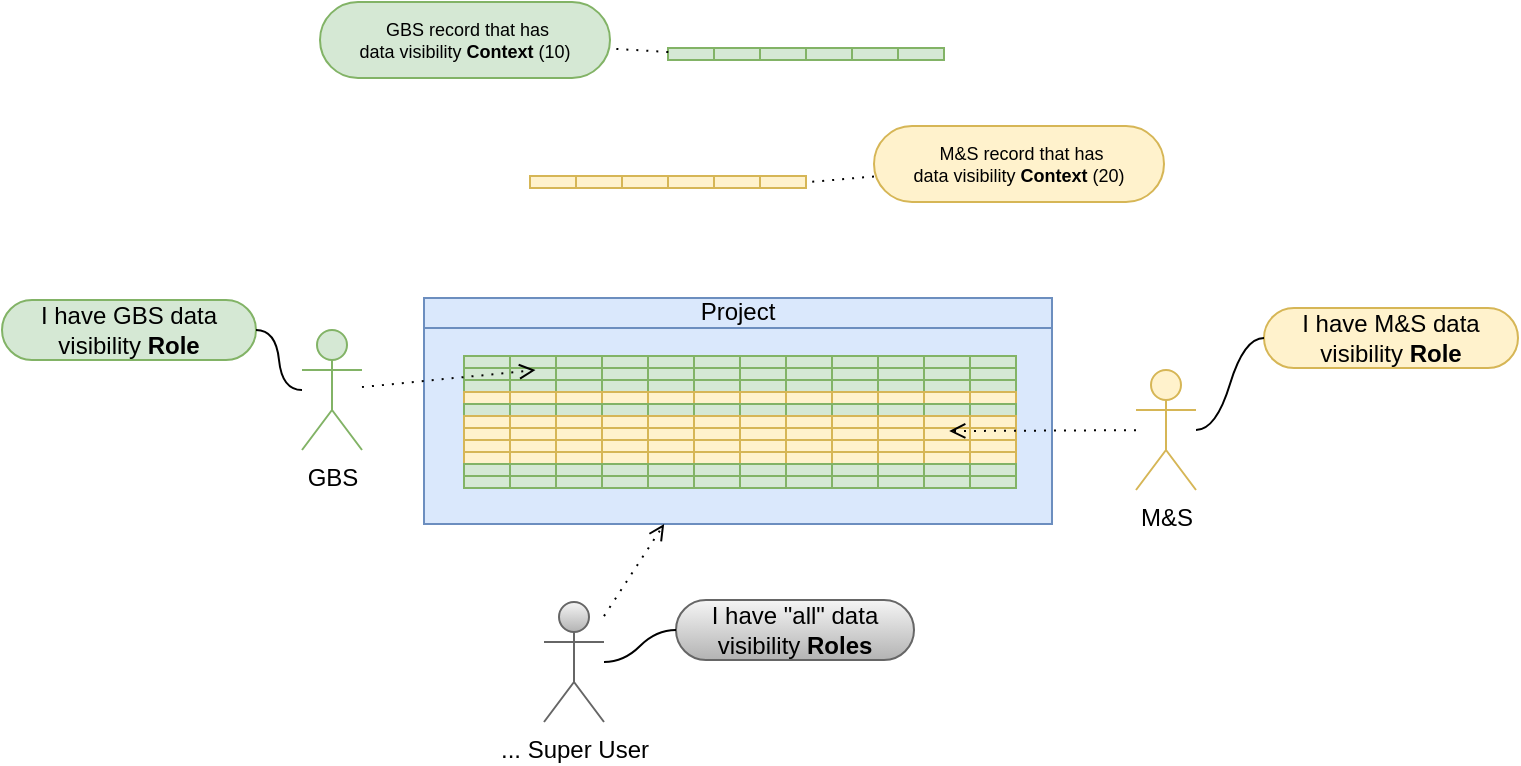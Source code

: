 <mxfile version="27.2.0" pages="10">
  <diagram name="conceptV0" id="0_d2-0QWLJCPwaN1BvL7">
    <mxGraphModel dx="1033" dy="3152" grid="0" gridSize="10" guides="0" tooltips="1" connect="0" arrows="0" fold="1" page="1" pageScale="1" pageWidth="1169" pageHeight="827" math="0" shadow="0">
      <root>
        <mxCell id="5gHnX_yD16P633hudIOY-0" />
        <mxCell id="5gHnX_yD16P633hudIOY-1" parent="5gHnX_yD16P633hudIOY-0" />
        <mxCell id="5gHnX_yD16P633hudIOY-39" value="GBS" style="shape=umlActor;verticalLabelPosition=bottom;verticalAlign=top;html=1;outlineConnect=0;fillColor=#d5e8d4;strokeColor=#82b366;" vertex="1" parent="5gHnX_yD16P633hudIOY-1">
          <mxGeometry x="446" y="-2292" width="30" height="60" as="geometry" />
        </mxCell>
        <mxCell id="5gHnX_yD16P633hudIOY-40" value="M&amp;amp;S" style="shape=umlActor;verticalLabelPosition=bottom;verticalAlign=top;html=1;outlineConnect=0;fillColor=#fff2cc;strokeColor=#d6b656;" vertex="1" parent="5gHnX_yD16P633hudIOY-1">
          <mxGeometry x="863" y="-2272" width="30" height="60" as="geometry" />
        </mxCell>
        <mxCell id="5gHnX_yD16P633hudIOY-41" value="I have M&amp;amp;S data visibility &lt;b&gt;Role&lt;/b&gt;" style="whiteSpace=wrap;html=1;rounded=1;arcSize=50;align=center;verticalAlign=middle;strokeWidth=1;autosize=1;spacing=4;treeFolding=1;treeMoving=1;newEdgeStyle={&quot;edgeStyle&quot;:&quot;entityRelationEdgeStyle&quot;,&quot;startArrow&quot;:&quot;none&quot;,&quot;endArrow&quot;:&quot;none&quot;,&quot;segment&quot;:10,&quot;curved&quot;:1,&quot;sourcePerimeterSpacing&quot;:0,&quot;targetPerimeterSpacing&quot;:0};fillColor=#fff2cc;strokeColor=#d6b656;" vertex="1" parent="5gHnX_yD16P633hudIOY-1">
          <mxGeometry x="927" y="-2303" width="127" height="30" as="geometry" />
        </mxCell>
        <mxCell id="5gHnX_yD16P633hudIOY-42" value="" style="edgeStyle=entityRelationEdgeStyle;startArrow=none;endArrow=none;segment=10;curved=1;sourcePerimeterSpacing=0;targetPerimeterSpacing=0;rounded=0;" edge="1" parent="5gHnX_yD16P633hudIOY-1" source="5gHnX_yD16P633hudIOY-40" target="5gHnX_yD16P633hudIOY-41">
          <mxGeometry relative="1" as="geometry">
            <mxPoint x="459" y="-2324" as="sourcePoint" />
          </mxGeometry>
        </mxCell>
        <mxCell id="5gHnX_yD16P633hudIOY-43" value="I have GBS data visibility &lt;b&gt;Role&lt;/b&gt;" style="whiteSpace=wrap;html=1;rounded=1;arcSize=50;align=center;verticalAlign=middle;strokeWidth=1;autosize=1;spacing=4;treeFolding=1;treeMoving=1;newEdgeStyle={&quot;edgeStyle&quot;:&quot;entityRelationEdgeStyle&quot;,&quot;startArrow&quot;:&quot;none&quot;,&quot;endArrow&quot;:&quot;none&quot;,&quot;segment&quot;:10,&quot;curved&quot;:1,&quot;sourcePerimeterSpacing&quot;:0,&quot;targetPerimeterSpacing&quot;:0};fillColor=#d5e8d4;strokeColor=#82b366;" vertex="1" parent="5gHnX_yD16P633hudIOY-1">
          <mxGeometry x="296" y="-2307" width="127" height="30" as="geometry" />
        </mxCell>
        <mxCell id="5gHnX_yD16P633hudIOY-44" value="" style="edgeStyle=entityRelationEdgeStyle;startArrow=none;endArrow=none;segment=10;curved=1;sourcePerimeterSpacing=0;targetPerimeterSpacing=0;rounded=0;" edge="1" parent="5gHnX_yD16P633hudIOY-1" source="5gHnX_yD16P633hudIOY-39" target="5gHnX_yD16P633hudIOY-43">
          <mxGeometry relative="1" as="geometry">
            <mxPoint x="235" y="-2262" as="sourcePoint" />
          </mxGeometry>
        </mxCell>
        <mxCell id="5gHnX_yD16P633hudIOY-45" value="... Super User" style="shape=umlActor;verticalLabelPosition=bottom;verticalAlign=top;html=1;outlineConnect=0;fillColor=#f5f5f5;strokeColor=#666666;gradientColor=#b3b3b3;" vertex="1" parent="5gHnX_yD16P633hudIOY-1">
          <mxGeometry x="567" y="-2156" width="30" height="60" as="geometry" />
        </mxCell>
        <mxCell id="5gHnX_yD16P633hudIOY-46" value="I have &quot;all&quot; data visibility &lt;b&gt;Roles&lt;/b&gt;" style="whiteSpace=wrap;html=1;rounded=1;arcSize=50;align=center;verticalAlign=middle;strokeWidth=1;autosize=1;spacing=4;treeFolding=1;treeMoving=1;newEdgeStyle={&quot;edgeStyle&quot;:&quot;entityRelationEdgeStyle&quot;,&quot;startArrow&quot;:&quot;none&quot;,&quot;endArrow&quot;:&quot;none&quot;,&quot;segment&quot;:10,&quot;curved&quot;:1,&quot;sourcePerimeterSpacing&quot;:0,&quot;targetPerimeterSpacing&quot;:0};fillColor=#f5f5f5;strokeColor=#666666;gradientColor=#b3b3b3;" vertex="1" parent="5gHnX_yD16P633hudIOY-1">
          <mxGeometry x="633" y="-2157" width="119" height="30" as="geometry" />
        </mxCell>
        <mxCell id="5gHnX_yD16P633hudIOY-47" value="" style="edgeStyle=entityRelationEdgeStyle;startArrow=none;endArrow=none;segment=10;curved=1;sourcePerimeterSpacing=0;targetPerimeterSpacing=0;rounded=0;" edge="1" parent="5gHnX_yD16P633hudIOY-1" source="5gHnX_yD16P633hudIOY-45" target="5gHnX_yD16P633hudIOY-46">
          <mxGeometry relative="1" as="geometry">
            <mxPoint x="667" y="-2099" as="sourcePoint" />
          </mxGeometry>
        </mxCell>
        <mxCell id="esL-AbEz8lHM1cLLdRY1-0" value="Project" style="html=1;outlineConnect=0;whiteSpace=wrap;fillColor=#dae8fc;shape=mxgraph.archimate3.businessObject;overflow=fill;strokeColor=#6c8ebf;fontStyle=0;fontSize=12;gradientColor=none;shadow=0;" vertex="1" parent="5gHnX_yD16P633hudIOY-1">
          <mxGeometry x="507" y="-2308" width="314" height="113" as="geometry" />
        </mxCell>
        <mxCell id="esL-AbEz8lHM1cLLdRY1-15" value="" style="shape=process;whiteSpace=wrap;html=1;backgroundOutline=1;size=0.332;fillColor=#d5e8d4;strokeColor=#82b366;" vertex="1" parent="5gHnX_yD16P633hudIOY-1">
          <mxGeometry x="527" y="-2279" width="69" height="6" as="geometry" />
        </mxCell>
        <mxCell id="esL-AbEz8lHM1cLLdRY1-16" value="" style="shape=process;whiteSpace=wrap;html=1;backgroundOutline=1;size=0.332;fillColor=#d5e8d4;strokeColor=#82b366;" vertex="1" parent="5gHnX_yD16P633hudIOY-1">
          <mxGeometry x="527" y="-2273" width="69" height="6" as="geometry" />
        </mxCell>
        <mxCell id="esL-AbEz8lHM1cLLdRY1-17" value="" style="shape=process;whiteSpace=wrap;html=1;backgroundOutline=1;size=0.332;fillColor=#d5e8d4;strokeColor=#82b366;" vertex="1" parent="5gHnX_yD16P633hudIOY-1">
          <mxGeometry x="527" y="-2267" width="69" height="6" as="geometry" />
        </mxCell>
        <mxCell id="esL-AbEz8lHM1cLLdRY1-18" value="" style="shape=process;whiteSpace=wrap;html=1;backgroundOutline=1;size=0.332;fillColor=#fff2cc;strokeColor=#d6b656;" vertex="1" parent="5gHnX_yD16P633hudIOY-1">
          <mxGeometry x="527" y="-2261" width="69" height="6" as="geometry" />
        </mxCell>
        <mxCell id="esL-AbEz8lHM1cLLdRY1-19" value="" style="shape=process;whiteSpace=wrap;html=1;backgroundOutline=1;size=0.332;fillColor=#d5e8d4;strokeColor=#82b366;" vertex="1" parent="5gHnX_yD16P633hudIOY-1">
          <mxGeometry x="596" y="-2279" width="69" height="6" as="geometry" />
        </mxCell>
        <mxCell id="esL-AbEz8lHM1cLLdRY1-20" value="" style="shape=process;whiteSpace=wrap;html=1;backgroundOutline=1;size=0.332;fillColor=#d5e8d4;strokeColor=#82b366;" vertex="1" parent="5gHnX_yD16P633hudIOY-1">
          <mxGeometry x="596" y="-2273" width="69" height="6" as="geometry" />
        </mxCell>
        <mxCell id="esL-AbEz8lHM1cLLdRY1-21" value="" style="shape=process;whiteSpace=wrap;html=1;backgroundOutline=1;size=0.332;fillColor=#d5e8d4;strokeColor=#82b366;" vertex="1" parent="5gHnX_yD16P633hudIOY-1">
          <mxGeometry x="596" y="-2267" width="69" height="6" as="geometry" />
        </mxCell>
        <mxCell id="esL-AbEz8lHM1cLLdRY1-22" value="" style="shape=process;whiteSpace=wrap;html=1;backgroundOutline=1;size=0.332;fillColor=#fff2cc;strokeColor=#d6b656;" vertex="1" parent="5gHnX_yD16P633hudIOY-1">
          <mxGeometry x="596" y="-2261" width="69" height="6" as="geometry" />
        </mxCell>
        <mxCell id="esL-AbEz8lHM1cLLdRY1-23" value="" style="shape=process;whiteSpace=wrap;html=1;backgroundOutline=1;size=0.332;fillColor=#d5e8d4;strokeColor=#82b366;" vertex="1" parent="5gHnX_yD16P633hudIOY-1">
          <mxGeometry x="527" y="-2255" width="69" height="6" as="geometry" />
        </mxCell>
        <mxCell id="esL-AbEz8lHM1cLLdRY1-24" value="" style="shape=process;whiteSpace=wrap;html=1;backgroundOutline=1;size=0.332;fillColor=#fff2cc;strokeColor=#d6b656;" vertex="1" parent="5gHnX_yD16P633hudIOY-1">
          <mxGeometry x="527" y="-2249" width="69" height="6" as="geometry" />
        </mxCell>
        <mxCell id="esL-AbEz8lHM1cLLdRY1-25" value="" style="shape=process;whiteSpace=wrap;html=1;backgroundOutline=1;size=0.332;fillColor=#fff2cc;strokeColor=#d6b656;" vertex="1" parent="5gHnX_yD16P633hudIOY-1">
          <mxGeometry x="527" y="-2243" width="69" height="6" as="geometry" />
        </mxCell>
        <mxCell id="esL-AbEz8lHM1cLLdRY1-26" value="" style="shape=process;whiteSpace=wrap;html=1;backgroundOutline=1;size=0.332;fillColor=#d5e8d4;strokeColor=#82b366;" vertex="1" parent="5gHnX_yD16P633hudIOY-1">
          <mxGeometry x="596" y="-2255" width="69" height="6" as="geometry" />
        </mxCell>
        <mxCell id="esL-AbEz8lHM1cLLdRY1-27" value="" style="shape=process;whiteSpace=wrap;html=1;backgroundOutline=1;size=0.332;fillColor=#fff2cc;strokeColor=#d6b656;" vertex="1" parent="5gHnX_yD16P633hudIOY-1">
          <mxGeometry x="596" y="-2249" width="69" height="6" as="geometry" />
        </mxCell>
        <mxCell id="esL-AbEz8lHM1cLLdRY1-28" value="" style="shape=process;whiteSpace=wrap;html=1;backgroundOutline=1;size=0.332;fillColor=#fff2cc;strokeColor=#d6b656;" vertex="1" parent="5gHnX_yD16P633hudIOY-1">
          <mxGeometry x="596" y="-2243" width="69" height="6" as="geometry" />
        </mxCell>
        <mxCell id="esL-AbEz8lHM1cLLdRY1-29" value="" style="shape=process;whiteSpace=wrap;html=1;backgroundOutline=1;size=0.332;fillColor=#d5e8d4;strokeColor=#82b366;" vertex="1" parent="5gHnX_yD16P633hudIOY-1">
          <mxGeometry x="665" y="-2279" width="69" height="6" as="geometry" />
        </mxCell>
        <mxCell id="esL-AbEz8lHM1cLLdRY1-30" value="" style="shape=process;whiteSpace=wrap;html=1;backgroundOutline=1;size=0.332;fillColor=#d5e8d4;strokeColor=#82b366;" vertex="1" parent="5gHnX_yD16P633hudIOY-1">
          <mxGeometry x="665" y="-2273" width="69" height="6" as="geometry" />
        </mxCell>
        <mxCell id="esL-AbEz8lHM1cLLdRY1-31" value="" style="shape=process;whiteSpace=wrap;html=1;backgroundOutline=1;size=0.332;fillColor=#d5e8d4;strokeColor=#82b366;" vertex="1" parent="5gHnX_yD16P633hudIOY-1">
          <mxGeometry x="665" y="-2267" width="69" height="6" as="geometry" />
        </mxCell>
        <mxCell id="esL-AbEz8lHM1cLLdRY1-32" value="" style="shape=process;whiteSpace=wrap;html=1;backgroundOutline=1;size=0.332;fillColor=#fff2cc;strokeColor=#d6b656;" vertex="1" parent="5gHnX_yD16P633hudIOY-1">
          <mxGeometry x="665" y="-2261" width="69" height="6" as="geometry" />
        </mxCell>
        <mxCell id="esL-AbEz8lHM1cLLdRY1-33" value="" style="shape=process;whiteSpace=wrap;html=1;backgroundOutline=1;size=0.332;fillColor=#d5e8d4;strokeColor=#82b366;" vertex="1" parent="5gHnX_yD16P633hudIOY-1">
          <mxGeometry x="734" y="-2279" width="69" height="6" as="geometry" />
        </mxCell>
        <mxCell id="esL-AbEz8lHM1cLLdRY1-34" value="" style="shape=process;whiteSpace=wrap;html=1;backgroundOutline=1;size=0.332;fillColor=#d5e8d4;strokeColor=#82b366;" vertex="1" parent="5gHnX_yD16P633hudIOY-1">
          <mxGeometry x="734" y="-2273" width="69" height="6" as="geometry" />
        </mxCell>
        <mxCell id="esL-AbEz8lHM1cLLdRY1-35" value="" style="shape=process;whiteSpace=wrap;html=1;backgroundOutline=1;size=0.332;fillColor=#d5e8d4;strokeColor=#82b366;" vertex="1" parent="5gHnX_yD16P633hudIOY-1">
          <mxGeometry x="734" y="-2267" width="69" height="6" as="geometry" />
        </mxCell>
        <mxCell id="esL-AbEz8lHM1cLLdRY1-36" value="" style="shape=process;whiteSpace=wrap;html=1;backgroundOutline=1;size=0.332;fillColor=#fff2cc;strokeColor=#d6b656;" vertex="1" parent="5gHnX_yD16P633hudIOY-1">
          <mxGeometry x="734" y="-2261" width="69" height="6" as="geometry" />
        </mxCell>
        <mxCell id="esL-AbEz8lHM1cLLdRY1-37" value="" style="shape=process;whiteSpace=wrap;html=1;backgroundOutline=1;size=0.332;fillColor=#d5e8d4;strokeColor=#82b366;" vertex="1" parent="5gHnX_yD16P633hudIOY-1">
          <mxGeometry x="665" y="-2255" width="69" height="6" as="geometry" />
        </mxCell>
        <mxCell id="esL-AbEz8lHM1cLLdRY1-38" value="" style="shape=process;whiteSpace=wrap;html=1;backgroundOutline=1;size=0.332;fillColor=#fff2cc;strokeColor=#d6b656;" vertex="1" parent="5gHnX_yD16P633hudIOY-1">
          <mxGeometry x="665" y="-2249" width="69" height="6" as="geometry" />
        </mxCell>
        <mxCell id="esL-AbEz8lHM1cLLdRY1-39" value="" style="shape=process;whiteSpace=wrap;html=1;backgroundOutline=1;size=0.332;fillColor=#fff2cc;strokeColor=#d6b656;" vertex="1" parent="5gHnX_yD16P633hudIOY-1">
          <mxGeometry x="665" y="-2243" width="69" height="6" as="geometry" />
        </mxCell>
        <mxCell id="esL-AbEz8lHM1cLLdRY1-40" value="" style="shape=process;whiteSpace=wrap;html=1;backgroundOutline=1;size=0.332;fillColor=#d5e8d4;strokeColor=#82b366;" vertex="1" parent="5gHnX_yD16P633hudIOY-1">
          <mxGeometry x="734" y="-2255" width="69" height="6" as="geometry" />
        </mxCell>
        <mxCell id="esL-AbEz8lHM1cLLdRY1-41" value="" style="shape=process;whiteSpace=wrap;html=1;backgroundOutline=1;size=0.332;fillColor=#fff2cc;strokeColor=#d6b656;" vertex="1" parent="5gHnX_yD16P633hudIOY-1">
          <mxGeometry x="734" y="-2249" width="69" height="6" as="geometry" />
        </mxCell>
        <mxCell id="esL-AbEz8lHM1cLLdRY1-42" value="" style="shape=process;whiteSpace=wrap;html=1;backgroundOutline=1;size=0.332;fillColor=#fff2cc;strokeColor=#d6b656;" vertex="1" parent="5gHnX_yD16P633hudIOY-1">
          <mxGeometry x="734" y="-2243" width="69" height="6" as="geometry" />
        </mxCell>
        <mxCell id="esL-AbEz8lHM1cLLdRY1-44" value="" style="shape=process;whiteSpace=wrap;html=1;backgroundOutline=1;size=0.332;fillColor=#fff2cc;strokeColor=#d6b656;" vertex="1" parent="5gHnX_yD16P633hudIOY-1">
          <mxGeometry x="527" y="-2237" width="69" height="6" as="geometry" />
        </mxCell>
        <mxCell id="esL-AbEz8lHM1cLLdRY1-45" value="" style="shape=process;whiteSpace=wrap;html=1;backgroundOutline=1;size=0.332;fillColor=#fff2cc;strokeColor=#d6b656;" vertex="1" parent="5gHnX_yD16P633hudIOY-1">
          <mxGeometry x="527" y="-2231" width="69" height="6" as="geometry" />
        </mxCell>
        <mxCell id="esL-AbEz8lHM1cLLdRY1-46" value="" style="shape=process;whiteSpace=wrap;html=1;backgroundOutline=1;size=0.332;fillColor=#d5e8d4;strokeColor=#82b366;" vertex="1" parent="5gHnX_yD16P633hudIOY-1">
          <mxGeometry x="527" y="-2225" width="69" height="6" as="geometry" />
        </mxCell>
        <mxCell id="esL-AbEz8lHM1cLLdRY1-48" value="" style="shape=process;whiteSpace=wrap;html=1;backgroundOutline=1;size=0.332;fillColor=#fff2cc;strokeColor=#d6b656;" vertex="1" parent="5gHnX_yD16P633hudIOY-1">
          <mxGeometry x="596" y="-2237" width="69" height="6" as="geometry" />
        </mxCell>
        <mxCell id="esL-AbEz8lHM1cLLdRY1-49" value="" style="shape=process;whiteSpace=wrap;html=1;backgroundOutline=1;size=0.332;fillColor=#fff2cc;strokeColor=#d6b656;" vertex="1" parent="5gHnX_yD16P633hudIOY-1">
          <mxGeometry x="596" y="-2231" width="69" height="6" as="geometry" />
        </mxCell>
        <mxCell id="esL-AbEz8lHM1cLLdRY1-50" value="" style="shape=process;whiteSpace=wrap;html=1;backgroundOutline=1;size=0.332;fillColor=#d5e8d4;strokeColor=#82b366;" vertex="1" parent="5gHnX_yD16P633hudIOY-1">
          <mxGeometry x="596" y="-2225" width="69" height="6" as="geometry" />
        </mxCell>
        <mxCell id="esL-AbEz8lHM1cLLdRY1-51" value="" style="shape=process;whiteSpace=wrap;html=1;backgroundOutline=1;size=0.332;fillColor=#d5e8d4;strokeColor=#82b366;" vertex="1" parent="5gHnX_yD16P633hudIOY-1">
          <mxGeometry x="527" y="-2219" width="69" height="6" as="geometry" />
        </mxCell>
        <mxCell id="esL-AbEz8lHM1cLLdRY1-54" value="" style="shape=process;whiteSpace=wrap;html=1;backgroundOutline=1;size=0.332;fillColor=#d5e8d4;strokeColor=#82b366;" vertex="1" parent="5gHnX_yD16P633hudIOY-1">
          <mxGeometry x="596" y="-2219" width="69" height="6" as="geometry" />
        </mxCell>
        <mxCell id="esL-AbEz8lHM1cLLdRY1-58" value="" style="shape=process;whiteSpace=wrap;html=1;backgroundOutline=1;size=0.332;fillColor=#fff2cc;strokeColor=#d6b656;" vertex="1" parent="5gHnX_yD16P633hudIOY-1">
          <mxGeometry x="665" y="-2237" width="69" height="6" as="geometry" />
        </mxCell>
        <mxCell id="esL-AbEz8lHM1cLLdRY1-59" value="" style="shape=process;whiteSpace=wrap;html=1;backgroundOutline=1;size=0.332;fillColor=#fff2cc;strokeColor=#d6b656;" vertex="1" parent="5gHnX_yD16P633hudIOY-1">
          <mxGeometry x="665" y="-2231" width="69" height="6" as="geometry" />
        </mxCell>
        <mxCell id="esL-AbEz8lHM1cLLdRY1-60" value="" style="shape=process;whiteSpace=wrap;html=1;backgroundOutline=1;size=0.332;fillColor=#d5e8d4;strokeColor=#82b366;" vertex="1" parent="5gHnX_yD16P633hudIOY-1">
          <mxGeometry x="665" y="-2225" width="69" height="6" as="geometry" />
        </mxCell>
        <mxCell id="esL-AbEz8lHM1cLLdRY1-62" value="" style="shape=process;whiteSpace=wrap;html=1;backgroundOutline=1;size=0.332;fillColor=#fff2cc;strokeColor=#d6b656;" vertex="1" parent="5gHnX_yD16P633hudIOY-1">
          <mxGeometry x="734" y="-2237" width="69" height="6" as="geometry" />
        </mxCell>
        <mxCell id="esL-AbEz8lHM1cLLdRY1-63" value="" style="shape=process;whiteSpace=wrap;html=1;backgroundOutline=1;size=0.332;fillColor=#fff2cc;strokeColor=#d6b656;" vertex="1" parent="5gHnX_yD16P633hudIOY-1">
          <mxGeometry x="734" y="-2231" width="69" height="6" as="geometry" />
        </mxCell>
        <mxCell id="esL-AbEz8lHM1cLLdRY1-64" value="" style="shape=process;whiteSpace=wrap;html=1;backgroundOutline=1;size=0.332;fillColor=#d5e8d4;strokeColor=#82b366;" vertex="1" parent="5gHnX_yD16P633hudIOY-1">
          <mxGeometry x="734" y="-2225" width="69" height="6" as="geometry" />
        </mxCell>
        <mxCell id="esL-AbEz8lHM1cLLdRY1-65" value="" style="shape=process;whiteSpace=wrap;html=1;backgroundOutline=1;size=0.332;fillColor=#d5e8d4;strokeColor=#82b366;" vertex="1" parent="5gHnX_yD16P633hudIOY-1">
          <mxGeometry x="665" y="-2219" width="69" height="6" as="geometry" />
        </mxCell>
        <mxCell id="esL-AbEz8lHM1cLLdRY1-68" value="" style="shape=process;whiteSpace=wrap;html=1;backgroundOutline=1;size=0.332;fillColor=#d5e8d4;strokeColor=#82b366;" vertex="1" parent="5gHnX_yD16P633hudIOY-1">
          <mxGeometry x="734" y="-2219" width="69" height="6" as="geometry" />
        </mxCell>
        <mxCell id="oVkznKAvsX6xZ5taO4Zq-0" value="" style="html=1;endArrow=open;elbow=vertical;endFill=0;dashed=1;dashPattern=1 4;rounded=0;entryX=0.518;entryY=0.175;entryDx=0;entryDy=0;entryPerimeter=0;" edge="1" parent="5gHnX_yD16P633hudIOY-1" source="5gHnX_yD16P633hudIOY-39" target="esL-AbEz8lHM1cLLdRY1-16">
          <mxGeometry width="160" relative="1" as="geometry">
            <mxPoint x="455" y="-2099" as="sourcePoint" />
            <mxPoint x="569" y="-2086" as="targetPoint" />
          </mxGeometry>
        </mxCell>
        <mxCell id="oVkznKAvsX6xZ5taO4Zq-1" value="" style="html=1;endArrow=open;elbow=vertical;endFill=0;dashed=1;dashPattern=1 4;rounded=0;" edge="1" parent="5gHnX_yD16P633hudIOY-1" source="5gHnX_yD16P633hudIOY-45" target="esL-AbEz8lHM1cLLdRY1-0">
          <mxGeometry width="160" relative="1" as="geometry">
            <mxPoint x="491" y="-2248" as="sourcePoint" />
            <mxPoint x="762" y="-2173" as="targetPoint" />
          </mxGeometry>
        </mxCell>
        <mxCell id="oVkznKAvsX6xZ5taO4Zq-2" value="" style="html=1;endArrow=open;elbow=vertical;endFill=0;dashed=1;dashPattern=1 4;rounded=0;entryX=0.516;entryY=0.254;entryDx=0;entryDy=0;entryPerimeter=0;" edge="1" parent="5gHnX_yD16P633hudIOY-1" source="5gHnX_yD16P633hudIOY-40" target="esL-AbEz8lHM1cLLdRY1-42">
          <mxGeometry width="160" relative="1" as="geometry">
            <mxPoint x="875" y="-2057" as="sourcePoint" />
            <mxPoint x="936" y="-2079" as="targetPoint" />
          </mxGeometry>
        </mxCell>
        <mxCell id="ApUcaK56ADZyoMmH9ZQg-0" value="" style="shape=process;whiteSpace=wrap;html=1;backgroundOutline=1;size=0.332;fillColor=#d5e8d4;strokeColor=#82b366;" vertex="1" parent="5gHnX_yD16P633hudIOY-1">
          <mxGeometry x="629" y="-2433" width="69" height="6" as="geometry" />
        </mxCell>
        <mxCell id="ApUcaK56ADZyoMmH9ZQg-3" value="&lt;div&gt;&amp;nbsp;GBS record that has&lt;div&gt;data visibility &lt;b&gt;Context&lt;/b&gt; (10)&lt;/div&gt;&lt;/div&gt;" style="whiteSpace=wrap;html=1;rounded=1;arcSize=50;align=center;verticalAlign=middle;strokeWidth=1;autosize=1;spacing=4;treeFolding=1;treeMoving=1;newEdgeStyle={&quot;edgeStyle&quot;:&quot;entityRelationEdgeStyle&quot;,&quot;startArrow&quot;:&quot;none&quot;,&quot;endArrow&quot;:&quot;none&quot;,&quot;segment&quot;:10,&quot;curved&quot;:1,&quot;sourcePerimeterSpacing&quot;:0,&quot;targetPerimeterSpacing&quot;:0};fillColor=#d5e8d4;strokeColor=#82b366;fontSize=9;" vertex="1" parent="5gHnX_yD16P633hudIOY-1">
          <mxGeometry x="455" y="-2456" width="145" height="38" as="geometry" />
        </mxCell>
        <mxCell id="ApUcaK56ADZyoMmH9ZQg-4" value="" style="shape=process;whiteSpace=wrap;html=1;backgroundOutline=1;size=0.332;fillColor=#fff2cc;strokeColor=#d6b656;" vertex="1" parent="5gHnX_yD16P633hudIOY-1">
          <mxGeometry x="629" y="-2369" width="69" height="6" as="geometry" />
        </mxCell>
        <mxCell id="ApUcaK56ADZyoMmH9ZQg-5" value="&lt;div&gt;&amp;nbsp;M&amp;amp;S record that has&lt;/div&gt;&lt;div&gt;data visibility&lt;b&gt; Context&lt;/b&gt; (20)&lt;/div&gt;" style="whiteSpace=wrap;html=1;rounded=1;arcSize=50;align=center;verticalAlign=middle;strokeWidth=1;autosize=1;spacing=4;treeFolding=1;treeMoving=1;newEdgeStyle={&quot;edgeStyle&quot;:&quot;entityRelationEdgeStyle&quot;,&quot;startArrow&quot;:&quot;none&quot;,&quot;endArrow&quot;:&quot;none&quot;,&quot;segment&quot;:10,&quot;curved&quot;:1,&quot;sourcePerimeterSpacing&quot;:0,&quot;targetPerimeterSpacing&quot;:0};fillColor=#fff2cc;strokeColor=#d6b656;fontSize=9;" vertex="1" parent="5gHnX_yD16P633hudIOY-1">
          <mxGeometry x="732" y="-2394" width="145" height="38" as="geometry" />
        </mxCell>
        <mxCell id="ApUcaK56ADZyoMmH9ZQg-6" value="" style="html=1;endArrow=none;elbow=vertical;endFill=0;dashed=1;dashPattern=1 4;rounded=0;startFill=0;entryX=1.01;entryY=0.516;entryDx=0;entryDy=0;entryPerimeter=0;" edge="1" parent="5gHnX_yD16P633hudIOY-1" source="ApUcaK56ADZyoMmH9ZQg-5" target="ApUcaK56ADZyoMmH9ZQg-4">
          <mxGeometry width="160" relative="1" as="geometry">
            <mxPoint x="490" y="-2244" as="sourcePoint" />
            <mxPoint x="710" y="-2354" as="targetPoint" />
          </mxGeometry>
        </mxCell>
        <mxCell id="ApUcaK56ADZyoMmH9ZQg-7" value="" style="html=1;endArrow=none;elbow=vertical;endFill=0;dashed=1;dashPattern=1 4;rounded=0;startFill=0;exitX=0.002;exitY=0.333;exitDx=0;exitDy=0;exitPerimeter=0;" edge="1" parent="5gHnX_yD16P633hudIOY-1" source="ApUcaK56ADZyoMmH9ZQg-0" target="ApUcaK56ADZyoMmH9ZQg-3">
          <mxGeometry width="160" relative="1" as="geometry">
            <mxPoint x="617" y="-2420" as="sourcePoint" />
            <mxPoint x="720" y="-2348" as="targetPoint" />
          </mxGeometry>
        </mxCell>
        <mxCell id="ApUcaK56ADZyoMmH9ZQg-8" value="" style="shape=process;whiteSpace=wrap;html=1;backgroundOutline=1;size=0.332;fillColor=#fff2cc;strokeColor=#d6b656;" vertex="1" parent="5gHnX_yD16P633hudIOY-1">
          <mxGeometry x="560" y="-2369" width="69" height="6" as="geometry" />
        </mxCell>
        <mxCell id="ApUcaK56ADZyoMmH9ZQg-9" value="" style="shape=process;whiteSpace=wrap;html=1;backgroundOutline=1;size=0.332;fillColor=#d5e8d4;strokeColor=#82b366;" vertex="1" parent="5gHnX_yD16P633hudIOY-1">
          <mxGeometry x="698" y="-2433" width="69" height="6" as="geometry" />
        </mxCell>
      </root>
    </mxGraphModel>
  </diagram>
  <diagram name="drillDownConceptV0" id="83Vm4AI9YixoRLyBgNbS">
    <mxGraphModel dx="1069" dy="3291" grid="0" gridSize="10" guides="0" tooltips="1" connect="0" arrows="0" fold="1" page="1" pageScale="1" pageWidth="1169" pageHeight="827" math="0" shadow="0">
      <root>
        <mxCell id="B1RaHEncwunuLJ45Y-0F-0" />
        <mxCell id="B1RaHEncwunuLJ45Y-0F-1" parent="B1RaHEncwunuLJ45Y-0F-0" />
        <mxCell id="B1RaHEncwunuLJ45Y-0F-2" value="Project" style="html=1;outlineConnect=0;whiteSpace=wrap;fillColor=#dae8fc;shape=mxgraph.archimate3.businessObject;overflow=fill;strokeColor=#6c8ebf;fontStyle=0;gradientColor=none;shadow=0;fontSize=12;" vertex="1" parent="B1RaHEncwunuLJ45Y-0F-1">
          <mxGeometry x="367" y="-2234" width="202" height="283" as="geometry" />
        </mxCell>
        <mxCell id="B1RaHEncwunuLJ45Y-0F-3" value="&lt;div align=&quot;left&quot;&gt;Project name: AAA&lt;br&gt;Project state: Pending&lt;br&gt;JTI Visibility Context: &lt;b&gt;20&lt;/b&gt;&lt;/div&gt;" style="rounded=0;html=1;fillColor=#fff2cc;strokeColor=#d6b656;fontSize=10;align=left;spacing=3;whiteSpace=wrap;" vertex="1" parent="B1RaHEncwunuLJ45Y-0F-1">
          <mxGeometry x="404.5" y="-2210" width="127" height="47" as="geometry" />
        </mxCell>
        <mxCell id="B1RaHEncwunuLJ45Y-0F-4" value="&lt;div align=&quot;left&quot;&gt;Project name: BBB&lt;br&gt;Project state: Open&lt;br&gt;JTI Visibility Context: &lt;b&gt;20&lt;/b&gt;&lt;/div&gt;" style="rounded=0;whiteSpace=wrap;html=1;fillColor=#fff2cc;strokeColor=#d6b656;fontSize=10;align=left;spacing=3;" vertex="1" parent="B1RaHEncwunuLJ45Y-0F-1">
          <mxGeometry x="404.5" y="-2148" width="127" height="47" as="geometry" />
        </mxCell>
        <mxCell id="B1RaHEncwunuLJ45Y-0F-5" value="&lt;div align=&quot;left&quot;&gt;Project name: CCC&lt;br&gt;Project state: Closed&lt;br&gt;JTI Visibility Context: &lt;b&gt;20&lt;/b&gt;&lt;/div&gt;" style="rounded=0;whiteSpace=wrap;html=1;fillColor=#fff2cc;strokeColor=#d6b656;fontSize=10;align=left;spacing=3;" vertex="1" parent="B1RaHEncwunuLJ45Y-0F-1">
          <mxGeometry x="404.5" y="-2086" width="127" height="47" as="geometry" />
        </mxCell>
        <mxCell id="B1RaHEncwunuLJ45Y-0F-11" value="M&amp;amp;S" style="shape=umlActor;verticalLabelPosition=bottom;verticalAlign=top;html=1;outlineConnect=0;fillColor=#fff2cc;strokeColor=#d6b656;" vertex="1" parent="B1RaHEncwunuLJ45Y-0F-1">
          <mxGeometry x="261" y="-2180" width="30" height="60" as="geometry" />
        </mxCell>
        <mxCell id="B1RaHEncwunuLJ45Y-0F-12" value="I have M&amp;amp;S data visibility &lt;b&gt;Role&lt;/b&gt;" style="whiteSpace=wrap;html=1;rounded=1;arcSize=50;align=center;verticalAlign=middle;strokeWidth=1;autosize=1;spacing=4;treeFolding=1;treeMoving=1;newEdgeStyle={&quot;edgeStyle&quot;:&quot;entityRelationEdgeStyle&quot;,&quot;startArrow&quot;:&quot;none&quot;,&quot;endArrow&quot;:&quot;none&quot;,&quot;segment&quot;:10,&quot;curved&quot;:1,&quot;sourcePerimeterSpacing&quot;:0,&quot;targetPerimeterSpacing&quot;:0};fillColor=#fff2cc;strokeColor=#d6b656;" vertex="1" parent="B1RaHEncwunuLJ45Y-0F-1">
          <mxGeometry x="106" y="-2212" width="127" height="30" as="geometry" />
        </mxCell>
        <mxCell id="B1RaHEncwunuLJ45Y-0F-13" value="" style="edgeStyle=entityRelationEdgeStyle;startArrow=none;endArrow=none;segment=10;curved=1;sourcePerimeterSpacing=0;targetPerimeterSpacing=0;rounded=0;" edge="1" parent="B1RaHEncwunuLJ45Y-0F-1" source="B1RaHEncwunuLJ45Y-0F-11" target="B1RaHEncwunuLJ45Y-0F-12">
          <mxGeometry relative="1" as="geometry">
            <mxPoint x="-156" y="-2233" as="sourcePoint" />
          </mxGeometry>
        </mxCell>
        <mxCell id="B1RaHEncwunuLJ45Y-0F-14" value="" style="html=1;endArrow=open;elbow=vertical;endFill=0;dashed=1;dashPattern=1 4;rounded=0;" edge="1" parent="B1RaHEncwunuLJ45Y-0F-1" source="B1RaHEncwunuLJ45Y-0F-11" target="B1RaHEncwunuLJ45Y-0F-3">
          <mxGeometry width="160" relative="1" as="geometry">
            <mxPoint x="699" y="-2125" as="sourcePoint" />
            <mxPoint x="542" y="-2162" as="targetPoint" />
          </mxGeometry>
        </mxCell>
        <mxCell id="B1RaHEncwunuLJ45Y-0F-15" value="" style="html=1;endArrow=open;elbow=vertical;endFill=0;dashed=1;dashPattern=1 4;rounded=0;" edge="1" parent="B1RaHEncwunuLJ45Y-0F-1" source="B1RaHEncwunuLJ45Y-0F-11" target="B1RaHEncwunuLJ45Y-0F-4">
          <mxGeometry width="160" relative="1" as="geometry">
            <mxPoint x="709" y="-2115" as="sourcePoint" />
            <mxPoint x="552" y="-2152" as="targetPoint" />
          </mxGeometry>
        </mxCell>
        <mxCell id="B1RaHEncwunuLJ45Y-0F-16" value="" style="html=1;endArrow=open;elbow=vertical;endFill=0;dashed=1;dashPattern=1 4;rounded=0;" edge="1" parent="B1RaHEncwunuLJ45Y-0F-1" source="B1RaHEncwunuLJ45Y-0F-11" target="B1RaHEncwunuLJ45Y-0F-5">
          <mxGeometry width="160" relative="1" as="geometry">
            <mxPoint x="719" y="-2105" as="sourcePoint" />
            <mxPoint x="562" y="-2142" as="targetPoint" />
          </mxGeometry>
        </mxCell>
        <mxCell id="B1RaHEncwunuLJ45Y-0F-17" value="GBS" style="shape=umlActor;verticalLabelPosition=bottom;verticalAlign=top;html=1;outlineConnect=0;fillColor=#d5e8d4;strokeColor=#82b366;" vertex="1" parent="B1RaHEncwunuLJ45Y-0F-1">
          <mxGeometry x="261" y="-2053" width="30" height="60" as="geometry" />
        </mxCell>
        <mxCell id="B1RaHEncwunuLJ45Y-0F-18" value="I have GBS data visibility &lt;b&gt;Role&lt;/b&gt;" style="whiteSpace=wrap;html=1;rounded=1;arcSize=50;align=center;verticalAlign=middle;strokeWidth=1;autosize=1;spacing=4;treeFolding=1;treeMoving=1;newEdgeStyle={&quot;edgeStyle&quot;:&quot;entityRelationEdgeStyle&quot;,&quot;startArrow&quot;:&quot;none&quot;,&quot;endArrow&quot;:&quot;none&quot;,&quot;segment&quot;:10,&quot;curved&quot;:1,&quot;sourcePerimeterSpacing&quot;:0,&quot;targetPerimeterSpacing&quot;:0};fillColor=#d5e8d4;strokeColor=#82b366;" vertex="1" parent="B1RaHEncwunuLJ45Y-0F-1">
          <mxGeometry x="111" y="-2085" width="127" height="30" as="geometry" />
        </mxCell>
        <mxCell id="B1RaHEncwunuLJ45Y-0F-19" value="" style="edgeStyle=entityRelationEdgeStyle;startArrow=none;endArrow=none;segment=10;curved=1;sourcePerimeterSpacing=0;targetPerimeterSpacing=0;rounded=0;" edge="1" parent="B1RaHEncwunuLJ45Y-0F-1" source="B1RaHEncwunuLJ45Y-0F-17" target="B1RaHEncwunuLJ45Y-0F-18">
          <mxGeometry relative="1" as="geometry">
            <mxPoint x="56" y="-2035" as="sourcePoint" />
          </mxGeometry>
        </mxCell>
        <mxCell id="B1RaHEncwunuLJ45Y-0F-20" value="&lt;div align=&quot;left&quot;&gt;Project name: DDD&lt;br&gt;Project state: Pending&lt;br&gt;JTI Visibility Context: &lt;b&gt;10&lt;/b&gt;&lt;/div&gt;" style="rounded=0;whiteSpace=wrap;html=1;fillColor=#d5e8d4;strokeColor=#82b366;fontSize=10;align=left;spacing=3;fontStyle=0" vertex="1" parent="B1RaHEncwunuLJ45Y-0F-1">
          <mxGeometry x="404.5" y="-2024" width="127" height="47" as="geometry" />
        </mxCell>
        <mxCell id="B1RaHEncwunuLJ45Y-0F-21" value="" style="html=1;endArrow=open;elbow=vertical;endFill=0;dashed=1;dashPattern=1 4;rounded=0;" edge="1" parent="B1RaHEncwunuLJ45Y-0F-1" source="B1RaHEncwunuLJ45Y-0F-17" target="B1RaHEncwunuLJ45Y-0F-20">
          <mxGeometry width="160" relative="1" as="geometry">
            <mxPoint x="214" y="-2117" as="sourcePoint" />
            <mxPoint x="415" y="-2068" as="targetPoint" />
          </mxGeometry>
        </mxCell>
        <mxCell id="fYZ9t_mLtuXPGEGqV5KP-0" value="... Super User" style="shape=umlActor;verticalLabelPosition=bottom;verticalAlign=top;html=1;outlineConnect=0;fillColor=#f5f5f5;strokeColor=#666666;gradientColor=#b3b3b3;" vertex="1" parent="B1RaHEncwunuLJ45Y-0F-1">
          <mxGeometry x="640" y="-2127" width="30" height="60" as="geometry" />
        </mxCell>
        <mxCell id="fYZ9t_mLtuXPGEGqV5KP-1" value="I have &quot;all&quot; data visibility &lt;b&gt;Roles&lt;/b&gt;" style="whiteSpace=wrap;html=1;rounded=1;arcSize=50;align=center;verticalAlign=middle;strokeWidth=1;autosize=1;spacing=4;treeFolding=1;treeMoving=1;newEdgeStyle={&quot;edgeStyle&quot;:&quot;entityRelationEdgeStyle&quot;,&quot;startArrow&quot;:&quot;none&quot;,&quot;endArrow&quot;:&quot;none&quot;,&quot;segment&quot;:10,&quot;curved&quot;:1,&quot;sourcePerimeterSpacing&quot;:0,&quot;targetPerimeterSpacing&quot;:0};fillColor=#f5f5f5;strokeColor=#666666;gradientColor=#b3b3b3;" vertex="1" parent="B1RaHEncwunuLJ45Y-0F-1">
          <mxGeometry x="717" y="-2142" width="119" height="30" as="geometry" />
        </mxCell>
        <mxCell id="fYZ9t_mLtuXPGEGqV5KP-2" value="" style="edgeStyle=entityRelationEdgeStyle;startArrow=none;endArrow=none;segment=10;curved=1;sourcePerimeterSpacing=0;targetPerimeterSpacing=0;rounded=0;" edge="1" parent="B1RaHEncwunuLJ45Y-0F-1" source="fYZ9t_mLtuXPGEGqV5KP-0" target="fYZ9t_mLtuXPGEGqV5KP-1">
          <mxGeometry relative="1" as="geometry">
            <mxPoint x="701" y="-2094" as="sourcePoint" />
          </mxGeometry>
        </mxCell>
        <mxCell id="fYZ9t_mLtuXPGEGqV5KP-3" value="" style="html=1;endArrow=open;elbow=vertical;endFill=0;dashed=1;dashPattern=1 4;rounded=0;" edge="1" parent="B1RaHEncwunuLJ45Y-0F-1" source="fYZ9t_mLtuXPGEGqV5KP-0" target="B1RaHEncwunuLJ45Y-0F-20">
          <mxGeometry width="160" relative="1" as="geometry">
            <mxPoint x="329" y="-2022" as="sourcePoint" />
            <mxPoint x="443" y="-2009" as="targetPoint" />
          </mxGeometry>
        </mxCell>
        <mxCell id="fYZ9t_mLtuXPGEGqV5KP-4" value="" style="html=1;endArrow=open;elbow=vertical;endFill=0;dashed=1;dashPattern=1 4;rounded=0;" edge="1" parent="B1RaHEncwunuLJ45Y-0F-1" source="fYZ9t_mLtuXPGEGqV5KP-0" target="B1RaHEncwunuLJ45Y-0F-5">
          <mxGeometry width="160" relative="1" as="geometry">
            <mxPoint x="648" y="-1959" as="sourcePoint" />
            <mxPoint x="762" y="-1946" as="targetPoint" />
          </mxGeometry>
        </mxCell>
        <mxCell id="fYZ9t_mLtuXPGEGqV5KP-5" value="" style="html=1;endArrow=open;elbow=vertical;endFill=0;dashed=1;dashPattern=1 4;rounded=0;" edge="1" parent="B1RaHEncwunuLJ45Y-0F-1" source="fYZ9t_mLtuXPGEGqV5KP-0" target="B1RaHEncwunuLJ45Y-0F-4">
          <mxGeometry width="160" relative="1" as="geometry">
            <mxPoint x="568" y="-1984" as="sourcePoint" />
            <mxPoint x="682" y="-1971" as="targetPoint" />
          </mxGeometry>
        </mxCell>
        <mxCell id="fYZ9t_mLtuXPGEGqV5KP-6" value="" style="html=1;endArrow=open;elbow=vertical;endFill=0;dashed=1;dashPattern=1 4;rounded=0;" edge="1" parent="B1RaHEncwunuLJ45Y-0F-1" source="fYZ9t_mLtuXPGEGqV5KP-0" target="B1RaHEncwunuLJ45Y-0F-3">
          <mxGeometry width="160" relative="1" as="geometry">
            <mxPoint x="583" y="-2019" as="sourcePoint" />
            <mxPoint x="697" y="-2006" as="targetPoint" />
          </mxGeometry>
        </mxCell>
      </root>
    </mxGraphModel>
  </diagram>
  <diagram id="QbjEQOX1ExhNVZri13zM" name="conceptV1">
    <mxGraphModel dx="1069" dy="3291" grid="0" gridSize="10" guides="0" tooltips="1" connect="0" arrows="0" fold="1" page="1" pageScale="1" pageWidth="1169" pageHeight="827" math="0" shadow="0">
      <root>
        <mxCell id="0" />
        <mxCell id="1" parent="0" />
        <mxCell id="HDBQv2YtiCsI8Hgpni90-3" value="pm_project" style="html=1;outlineConnect=0;whiteSpace=wrap;fillColor=#dae8fc;shape=mxgraph.archimate3.businessObject;overflow=fill;strokeColor=#6c8ebf;fontStyle=0;gradientColor=none;shadow=0;fontSize=12;" parent="1" vertex="1">
          <mxGeometry x="194" y="-2108" width="160" height="50" as="geometry" />
        </mxCell>
        <mxCell id="HDBQv2YtiCsI8Hgpni90-6" value="dmn_demand" style="html=1;outlineConnect=0;whiteSpace=wrap;fillColor=#dae8fc;shape=mxgraph.archimate3.businessObject;overflow=fill;strokeColor=#6c8ebf;fontStyle=0;fontSize=12;gradientColor=none;shadow=0;" parent="1" vertex="1">
          <mxGeometry x="419" y="-2068" width="160" height="50" as="geometry" />
        </mxCell>
        <mxCell id="HDBQv2YtiCsI8Hgpni90-7" value="pm_program_task" style="html=1;outlineConnect=0;whiteSpace=wrap;fillColor=#dae8fc;shape=mxgraph.archimate3.businessObject;overflow=fill;strokeColor=#6c8ebf;fontStyle=0;gradientColor=none;shadow=0;fontSize=12;" parent="1" vertex="1">
          <mxGeometry x="211" y="-2366" width="160" height="50" as="geometry" />
        </mxCell>
        <mxCell id="HDBQv2YtiCsI8Hgpni90-8" value="&lt;span&gt;pm_portfolio&lt;/span&gt;" style="html=1;outlineConnect=0;whiteSpace=wrap;fillColor=#dae8fc;shape=mxgraph.archimate3.businessObject;overflow=fill;strokeColor=#6c8ebf;fontStyle=0;gradientColor=none;shadow=0;fontSize=12;" parent="1" vertex="1">
          <mxGeometry x="420" y="-2434" width="160" height="50" as="geometry" />
        </mxCell>
        <mxCell id="HDBQv2YtiCsI8Hgpni90-9" value="" style="fontSize=12;html=1;endArrow=ERzeroToMany;endFill=1;rounded=0;fontStyle=0" parent="1" source="HDBQv2YtiCsI8Hgpni90-8" target="HDBQv2YtiCsI8Hgpni90-7" edge="1">
          <mxGeometry width="100" height="100" relative="1" as="geometry">
            <mxPoint x="1007" y="-1741" as="sourcePoint" />
            <mxPoint x="962" y="-1741" as="targetPoint" />
          </mxGeometry>
        </mxCell>
        <mxCell id="HDBQv2YtiCsI8Hgpni90-10" value="project_status" style="html=1;outlineConnect=0;whiteSpace=wrap;fillColor=#dae8fc;shape=mxgraph.archimate3.businessObject;overflow=fill;strokeColor=#6c8ebf;fontStyle=0;gradientColor=none;shadow=0;fontSize=12;" parent="1" vertex="1">
          <mxGeometry x="194" y="-2036" width="160" height="50" as="geometry" />
        </mxCell>
        <mxCell id="HDBQv2YtiCsI8Hgpni90-11" value="" style="fontSize=12;html=1;endArrow=ERzeroToMany;endFill=1;rounded=0;fontStyle=0" parent="1" source="HDBQv2YtiCsI8Hgpni90-3" target="HDBQv2YtiCsI8Hgpni90-10" edge="1">
          <mxGeometry width="100" height="100" relative="1" as="geometry">
            <mxPoint x="313" y="-1094" as="sourcePoint" />
            <mxPoint x="268" y="-1094" as="targetPoint" />
          </mxGeometry>
        </mxCell>
        <mxCell id="HDBQv2YtiCsI8Hgpni90-15" value="pm_project_task" style="html=1;outlineConnect=0;whiteSpace=wrap;fillColor=#dae8fc;shape=mxgraph.archimate3.businessObject;overflow=fill;strokeColor=#6c8ebf;fontStyle=0;gradientColor=none;shadow=0;fontSize=12;" parent="1" vertex="1">
          <mxGeometry x="528" y="-2206" width="160" height="50" as="geometry" />
        </mxCell>
        <mxCell id="HDBQv2YtiCsI8Hgpni90-17" value="dmn_demand_task" style="html=1;outlineConnect=0;whiteSpace=wrap;fillColor=#dae8fc;shape=mxgraph.archimate3.businessObject;overflow=fill;strokeColor=#6c8ebf;fontStyle=0;gradientColor=none;shadow=0;fontSize=12;" parent="1" vertex="1">
          <mxGeometry x="419" y="-1997" width="160" height="50" as="geometry" />
        </mxCell>
        <mxCell id="HDBQv2YtiCsI8Hgpni90-18" value="" style="fontSize=12;html=1;endArrow=ERzeroToMany;endFill=1;rounded=0;fontStyle=0" parent="1" source="HDBQv2YtiCsI8Hgpni90-6" target="HDBQv2YtiCsI8Hgpni90-17" edge="1">
          <mxGeometry width="100" height="100" relative="1" as="geometry">
            <mxPoint x="898" y="-1375" as="sourcePoint" />
            <mxPoint x="898" y="-1333" as="targetPoint" />
          </mxGeometry>
        </mxCell>
        <mxCell id="HDBQv2YtiCsI8Hgpni90-27" value="pm_program" style="html=1;outlineConnect=0;whiteSpace=wrap;fillColor=#dae8fc;shape=mxgraph.archimate3.businessObject;overflow=fill;strokeColor=#6c8ebf;fontStyle=0;fontSize=12;gradientColor=none;shadow=0;" parent="1" vertex="1">
          <mxGeometry x="194" y="-2256" width="160" height="50" as="geometry" />
        </mxCell>
        <mxCell id="HDBQv2YtiCsI8Hgpni90-28" value="" style="fontSize=12;html=1;endArrow=ERzeroToMany;endFill=1;rounded=0;fontStyle=0" parent="1" source="HDBQv2YtiCsI8Hgpni90-8" target="HDBQv2YtiCsI8Hgpni90-27" edge="1">
          <mxGeometry width="100" height="100" relative="1" as="geometry">
            <mxPoint x="837" y="-910" as="sourcePoint" />
            <mxPoint x="726" y="-826" as="targetPoint" />
          </mxGeometry>
        </mxCell>
        <mxCell id="HDBQv2YtiCsI8Hgpni90-29" value="" style="fontSize=12;html=1;endArrow=ERzeroToMany;endFill=1;rounded=0;fontStyle=0" parent="1" source="HDBQv2YtiCsI8Hgpni90-27" target="HDBQv2YtiCsI8Hgpni90-3" edge="1">
          <mxGeometry width="100" height="100" relative="1" as="geometry">
            <mxPoint x="892" y="-986" as="sourcePoint" />
            <mxPoint x="912" y="-1148" as="targetPoint" />
          </mxGeometry>
        </mxCell>
        <mxCell id="HDBQv2YtiCsI8Hgpni90-30" value="" style="fontSize=12;html=1;endArrow=ERzeroToMany;endFill=1;rounded=0;startArrow=ERzeroToMany;startFill=0;fontStyle=0" parent="1" source="HDBQv2YtiCsI8Hgpni90-6" target="HDBQv2YtiCsI8Hgpni90-3" edge="1">
          <mxGeometry width="100" height="100" relative="1" as="geometry">
            <mxPoint x="547" y="-1387" as="sourcePoint" />
            <mxPoint x="499" y="-1358" as="targetPoint" />
          </mxGeometry>
        </mxCell>
        <mxCell id="HDBQv2YtiCsI8Hgpni90-31" value="" style="fontSize=12;html=1;endArrow=ERzeroToMany;endFill=1;rounded=0;fontStyle=0" parent="1" source="HDBQv2YtiCsI8Hgpni90-27" target="HDBQv2YtiCsI8Hgpni90-6" edge="1">
          <mxGeometry width="100" height="100" relative="1" as="geometry">
            <mxPoint x="1005" y="-1544" as="sourcePoint" />
            <mxPoint x="918" y="-1543" as="targetPoint" />
          </mxGeometry>
        </mxCell>
        <mxCell id="HDBQv2YtiCsI8Hgpni90-32" value="" style="fontSize=12;html=1;endArrow=ERzeroToMany;endFill=1;rounded=0;fontStyle=0" parent="1" source="HDBQv2YtiCsI8Hgpni90-8" target="HDBQv2YtiCsI8Hgpni90-6" edge="1">
          <mxGeometry width="100" height="100" relative="1" as="geometry">
            <mxPoint x="1015" y="-1534" as="sourcePoint" />
            <mxPoint x="928" y="-1533" as="targetPoint" />
          </mxGeometry>
        </mxCell>
        <mxCell id="HDBQv2YtiCsI8Hgpni90-40" value="" style="fontSize=12;html=1;endArrow=ERzeroToMany;endFill=1;rounded=0;fontStyle=0" parent="1" source="HDBQv2YtiCsI8Hgpni90-8" target="HDBQv2YtiCsI8Hgpni90-15" edge="1">
          <mxGeometry width="100" height="100" relative="1" as="geometry">
            <mxPoint x="1413" y="-1755" as="sourcePoint" />
            <mxPoint x="1436" y="-1529" as="targetPoint" />
          </mxGeometry>
        </mxCell>
        <mxCell id="HDBQv2YtiCsI8Hgpni90-41" value="" style="fontSize=12;html=1;endArrow=ERzeroToMany;endFill=1;rounded=0;fontStyle=0" parent="1" source="HDBQv2YtiCsI8Hgpni90-27" target="HDBQv2YtiCsI8Hgpni90-15" edge="1">
          <mxGeometry width="100" height="100" relative="1" as="geometry">
            <mxPoint x="1423" y="-1745" as="sourcePoint" />
            <mxPoint x="1446" y="-1519" as="targetPoint" />
          </mxGeometry>
        </mxCell>
        <mxCell id="HDBQv2YtiCsI8Hgpni90-42" value="" style="fontSize=12;html=1;endArrow=ERzeroToMany;endFill=1;rounded=0;fontStyle=0" parent="1" source="HDBQv2YtiCsI8Hgpni90-3" target="HDBQv2YtiCsI8Hgpni90-15" edge="1">
          <mxGeometry width="100" height="100" relative="1" as="geometry">
            <mxPoint x="1073" y="-1648" as="sourcePoint" />
            <mxPoint x="1360" y="-1291" as="targetPoint" />
          </mxGeometry>
        </mxCell>
        <mxCell id="HDBQv2YtiCsI8Hgpni90-44" value="" style="fontSize=12;html=1;endArrow=ERzeroToMany;endFill=1;rounded=0;fontStyle=0" parent="1" source="HDBQv2YtiCsI8Hgpni90-27" target="HDBQv2YtiCsI8Hgpni90-7" edge="1">
          <mxGeometry width="100" height="100" relative="1" as="geometry">
            <mxPoint x="1432" y="-1755" as="sourcePoint" />
            <mxPoint x="1513" y="-1663" as="targetPoint" />
          </mxGeometry>
        </mxCell>
        <mxCell id="HDBQv2YtiCsI8Hgpni90-45" value="cost_plan" style="html=1;outlineConnect=0;whiteSpace=wrap;fillColor=#dae8fc;shape=mxgraph.archimate3.businessObject;overflow=fill;strokeColor=#6c8ebf;fontStyle=0;shadow=0;gradientColor=none;fontSize=12;" parent="1" vertex="1">
          <mxGeometry x="709" y="-2288" width="160" height="50" as="geometry" />
        </mxCell>
        <mxCell id="HDBQv2YtiCsI8Hgpni90-46" value="" style="fontSize=12;html=1;endArrow=ERzeroToMany;endFill=1;rounded=0;fontStyle=0" parent="1" target="HDBQv2YtiCsI8Hgpni90-45" edge="1">
          <mxGeometry width="100" height="100" relative="1" as="geometry">
            <mxPoint x="528.993" y="-2384" as="sourcePoint" />
            <mxPoint x="972" y="-1937" as="targetPoint" />
          </mxGeometry>
        </mxCell>
        <mxCell id="HDBQv2YtiCsI8Hgpni90-49" value="" style="fontSize=12;html=1;endArrow=ERzeroToMany;endFill=1;rounded=0;fontStyle=0" parent="1" source="HDBQv2YtiCsI8Hgpni90-8" target="HDBQv2YtiCsI8Hgpni90-3" edge="1">
          <mxGeometry width="100" height="100" relative="1" as="geometry">
            <mxPoint x="1435" y="-1795" as="sourcePoint" />
            <mxPoint x="1484" y="-1875" as="targetPoint" />
          </mxGeometry>
        </mxCell>
        <mxCell id="HDBQv2YtiCsI8Hgpni90-58" value="" style="fontSize=12;html=1;endArrow=ERzeroToMany;endFill=1;rounded=0;fontStyle=0" parent="1" source="HDBQv2YtiCsI8Hgpni90-27" target="HDBQv2YtiCsI8Hgpni90-45" edge="1">
          <mxGeometry width="100" height="100" relative="1" as="geometry">
            <mxPoint x="1434" y="-1783" as="sourcePoint" />
            <mxPoint x="1478" y="-1885" as="targetPoint" />
          </mxGeometry>
        </mxCell>
        <mxCell id="HDBQv2YtiCsI8Hgpni90-68" value="fm_expense_line" style="html=1;outlineConnect=0;whiteSpace=wrap;fillColor=#dae8fc;shape=mxgraph.archimate3.businessObject;overflow=fill;strokeColor=#6c8ebf;fontStyle=0;gradientColor=none;shadow=0;fontSize=12;" parent="1" vertex="1">
          <mxGeometry x="710" y="-2207" width="160" height="50" as="geometry" />
        </mxCell>
        <mxCell id="HDBQv2YtiCsI8Hgpni90-69" value="cost_plan_breakdown" style="html=1;outlineConnect=0;whiteSpace=wrap;fillColor=#dae8fc;shape=mxgraph.archimate3.businessObject;overflow=fill;strokeColor=#6c8ebf;gradientColor=none;shadow=0;fontStyle=0;fontSize=12;" parent="1" vertex="1">
          <mxGeometry x="885" y="-2205" width="160" height="50" as="geometry" />
        </mxCell>
        <mxCell id="HDBQv2YtiCsI8Hgpni90-70" value="" style="fontSize=12;html=1;endArrow=ERzeroToMany;endFill=1;rounded=0;fontStyle=0" parent="1" source="HDBQv2YtiCsI8Hgpni90-45" target="HDBQv2YtiCsI8Hgpni90-68" edge="1">
          <mxGeometry width="100" height="100" relative="1" as="geometry">
            <mxPoint x="1162" y="-1953" as="sourcePoint" />
            <mxPoint x="1224" y="-2300" as="targetPoint" />
          </mxGeometry>
        </mxCell>
        <mxCell id="HDBQv2YtiCsI8Hgpni90-71" value="" style="fontSize=12;html=1;endArrow=ERzeroToMany;endFill=1;rounded=0;fontStyle=0" parent="1" source="HDBQv2YtiCsI8Hgpni90-45" target="HDBQv2YtiCsI8Hgpni90-69" edge="1">
          <mxGeometry width="100" height="100" relative="1" as="geometry">
            <mxPoint x="1172" y="-1943" as="sourcePoint" />
            <mxPoint x="1234" y="-2290" as="targetPoint" />
          </mxGeometry>
        </mxCell>
        <mxCell id="HDBQv2YtiCsI8Hgpni90-72" value="dmn_requirement" style="html=1;outlineConnect=0;whiteSpace=wrap;fillColor=#dae8fc;shape=mxgraph.archimate3.businessObject;overflow=fill;strokeColor=#6c8ebf;fontStyle=0;gradientColor=none;shadow=0;fontSize=12;" parent="1" vertex="1">
          <mxGeometry x="30" y="-2406" width="160" height="50" as="geometry" />
        </mxCell>
        <mxCell id="HDBQv2YtiCsI8Hgpni90-73" value="" style="fontSize=12;html=1;endArrow=ERzeroToMany;endFill=1;rounded=0;fontStyle=0" parent="1" source="HDBQv2YtiCsI8Hgpni90-8" target="HDBQv2YtiCsI8Hgpni90-72" edge="1">
          <mxGeometry width="100" height="100" relative="1" as="geometry">
            <mxPoint x="1343" y="-1760" as="sourcePoint" />
            <mxPoint x="1058" y="-1768" as="targetPoint" />
          </mxGeometry>
        </mxCell>
        <mxCell id="HDBQv2YtiCsI8Hgpni90-74" value="" style="fontSize=12;html=1;endArrow=ERzeroToMany;endFill=1;rounded=0;fontStyle=0" parent="1" source="HDBQv2YtiCsI8Hgpni90-27" target="HDBQv2YtiCsI8Hgpni90-72" edge="1">
          <mxGeometry width="100" height="100" relative="1" as="geometry">
            <mxPoint x="1343" y="-1751" as="sourcePoint" />
            <mxPoint x="793" y="-1707" as="targetPoint" />
          </mxGeometry>
        </mxCell>
        <mxCell id="HDBQv2YtiCsI8Hgpni90-78" value="resource_plan" style="html=1;outlineConnect=0;whiteSpace=wrap;fillColor=#dae8fc;shape=mxgraph.archimate3.businessObject;overflow=fill;strokeColor=#6c8ebf;fontStyle=0;gradientColor=none;shadow=0;fontSize=12;" parent="1" vertex="1">
          <mxGeometry x="709" y="-2370" width="160" height="50" as="geometry" />
        </mxCell>
        <mxCell id="HDBQv2YtiCsI8Hgpni90-79" value="" style="fontSize=12;html=1;endArrow=ERzeroToMany;endFill=1;rounded=0;fontStyle=0" parent="1" source="HDBQv2YtiCsI8Hgpni90-78" target="HDBQv2YtiCsI8Hgpni90-45" edge="1">
          <mxGeometry width="100" height="100" relative="1" as="geometry">
            <mxPoint x="966" y="-1795" as="sourcePoint" />
            <mxPoint x="1324" y="-2134" as="targetPoint" />
          </mxGeometry>
        </mxCell>
        <mxCell id="HDBQv2YtiCsI8Hgpni90-82" value="" style="fontSize=12;html=1;endArrow=ERzeroToMany;endFill=1;rounded=0;fontStyle=0" parent="1" source="HDBQv2YtiCsI8Hgpni90-27" target="HDBQv2YtiCsI8Hgpni90-78" edge="1">
          <mxGeometry width="100" height="100" relative="1" as="geometry">
            <mxPoint x="1343" y="-1760" as="sourcePoint" />
            <mxPoint x="1058" y="-1768" as="targetPoint" />
          </mxGeometry>
        </mxCell>
        <mxCell id="HDBQv2YtiCsI8Hgpni90-83" value="" style="fontSize=12;html=1;endArrow=ERzeroToMany;endFill=1;rounded=0;fontStyle=0" parent="1" source="HDBQv2YtiCsI8Hgpni90-8" target="HDBQv2YtiCsI8Hgpni90-78" edge="1">
          <mxGeometry width="100" height="100" relative="1" as="geometry">
            <mxPoint x="1353" y="-1750" as="sourcePoint" />
            <mxPoint x="1068" y="-1758" as="targetPoint" />
          </mxGeometry>
        </mxCell>
        <mxCell id="HDBQv2YtiCsI8Hgpni90-98" value="program_status" style="html=1;outlineConnect=0;whiteSpace=wrap;fillColor=#dae8fc;shape=mxgraph.archimate3.businessObject;overflow=fill;strokeColor=#6c8ebf;fontStyle=0;gradientColor=none;shadow=0;fontSize=12;" parent="1" vertex="1">
          <mxGeometry x="84" y="-2179" width="160" height="50" as="geometry" />
        </mxCell>
        <mxCell id="HDBQv2YtiCsI8Hgpni90-99" value="" style="fontSize=12;html=1;endArrow=ERzeroToMany;endFill=1;rounded=0;fontStyle=0" parent="1" source="HDBQv2YtiCsI8Hgpni90-27" target="HDBQv2YtiCsI8Hgpni90-98" edge="1">
          <mxGeometry width="100" height="100" relative="1" as="geometry">
            <mxPoint x="417" y="-1478" as="sourcePoint" />
            <mxPoint x="187" y="-1368" as="targetPoint" />
          </mxGeometry>
        </mxCell>
        <mxCell id="HDBQv2YtiCsI8Hgpni90-209" value="GBS" style="shape=umlActor;verticalLabelPosition=bottom;verticalAlign=top;html=1;outlineConnect=0;fillColor=#d5e8d4;strokeColor=#82b366;" parent="1" vertex="1">
          <mxGeometry x="766" y="-2101" width="30" height="60" as="geometry" />
        </mxCell>
        <mxCell id="HDBQv2YtiCsI8Hgpni90-210" value="M&amp;amp;S" style="shape=umlActor;verticalLabelPosition=bottom;verticalAlign=top;html=1;outlineConnect=0;fillColor=#fff2cc;strokeColor=#d6b656;" parent="1" vertex="1">
          <mxGeometry x="858" y="-2102" width="30" height="60" as="geometry" />
        </mxCell>
        <mxCell id="Qplx9c3wQBxVCaBwhgu5-1" value="I have M&amp;amp;S data visibility &lt;b&gt;Role&lt;/b&gt;" style="whiteSpace=wrap;html=1;rounded=1;arcSize=50;align=center;verticalAlign=middle;strokeWidth=1;autosize=1;spacing=4;treeFolding=1;treeMoving=1;newEdgeStyle={&quot;edgeStyle&quot;:&quot;entityRelationEdgeStyle&quot;,&quot;startArrow&quot;:&quot;none&quot;,&quot;endArrow&quot;:&quot;none&quot;,&quot;segment&quot;:10,&quot;curved&quot;:1,&quot;sourcePerimeterSpacing&quot;:0,&quot;targetPerimeterSpacing&quot;:0};fillColor=#fff2cc;strokeColor=#d6b656;" parent="1" vertex="1">
          <mxGeometry x="909" y="-2134" width="127" height="30" as="geometry" />
        </mxCell>
        <mxCell id="Qplx9c3wQBxVCaBwhgu5-2" value="" style="edgeStyle=entityRelationEdgeStyle;startArrow=none;endArrow=none;segment=10;curved=1;sourcePerimeterSpacing=0;targetPerimeterSpacing=0;rounded=0;" parent="1" source="HDBQv2YtiCsI8Hgpni90-210" target="Qplx9c3wQBxVCaBwhgu5-1" edge="1">
          <mxGeometry relative="1" as="geometry">
            <mxPoint x="441" y="-2155" as="sourcePoint" />
          </mxGeometry>
        </mxCell>
        <mxCell id="Qplx9c3wQBxVCaBwhgu5-4" value="I have GBS data visibility &lt;b&gt;Role&lt;/b&gt;" style="whiteSpace=wrap;html=1;rounded=1;arcSize=50;align=center;verticalAlign=middle;strokeWidth=1;autosize=1;spacing=4;treeFolding=1;treeMoving=1;newEdgeStyle={&quot;edgeStyle&quot;:&quot;entityRelationEdgeStyle&quot;,&quot;startArrow&quot;:&quot;none&quot;,&quot;endArrow&quot;:&quot;none&quot;,&quot;segment&quot;:10,&quot;curved&quot;:1,&quot;sourcePerimeterSpacing&quot;:0,&quot;targetPerimeterSpacing&quot;:0};fillColor=#d5e8d4;strokeColor=#82b366;" parent="1" vertex="1">
          <mxGeometry x="616" y="-2133" width="127" height="30" as="geometry" />
        </mxCell>
        <mxCell id="Qplx9c3wQBxVCaBwhgu5-5" value="" style="edgeStyle=entityRelationEdgeStyle;startArrow=none;endArrow=none;segment=10;curved=1;sourcePerimeterSpacing=0;targetPerimeterSpacing=0;rounded=0;" parent="1" source="HDBQv2YtiCsI8Hgpni90-209" target="Qplx9c3wQBxVCaBwhgu5-4" edge="1">
          <mxGeometry relative="1" as="geometry">
            <mxPoint x="561" y="-2083" as="sourcePoint" />
          </mxGeometry>
        </mxCell>
        <mxCell id="Qplx9c3wQBxVCaBwhgu5-6" value="... Super User" style="shape=umlActor;verticalLabelPosition=bottom;verticalAlign=top;html=1;outlineConnect=0;fillColor=#f5f5f5;strokeColor=#666666;gradientColor=#b3b3b3;" parent="1" vertex="1">
          <mxGeometry x="814" y="-2008" width="30" height="60" as="geometry" />
        </mxCell>
        <mxCell id="Qplx9c3wQBxVCaBwhgu5-7" value="I have &quot;all&quot; data visibility &lt;b&gt;Roles&lt;/b&gt;" style="whiteSpace=wrap;html=1;rounded=1;arcSize=50;align=center;verticalAlign=middle;strokeWidth=1;autosize=1;spacing=4;treeFolding=1;treeMoving=1;newEdgeStyle={&quot;edgeStyle&quot;:&quot;entityRelationEdgeStyle&quot;,&quot;startArrow&quot;:&quot;none&quot;,&quot;endArrow&quot;:&quot;none&quot;,&quot;segment&quot;:10,&quot;curved&quot;:1,&quot;sourcePerimeterSpacing&quot;:0,&quot;targetPerimeterSpacing&quot;:0};fillColor=#f5f5f5;strokeColor=#666666;gradientColor=#b3b3b3;" parent="1" vertex="1">
          <mxGeometry x="893" y="-2011" width="119" height="30" as="geometry" />
        </mxCell>
        <mxCell id="Qplx9c3wQBxVCaBwhgu5-8" value="" style="edgeStyle=entityRelationEdgeStyle;startArrow=none;endArrow=none;segment=10;curved=1;sourcePerimeterSpacing=0;targetPerimeterSpacing=0;rounded=0;" parent="1" source="Qplx9c3wQBxVCaBwhgu5-6" target="Qplx9c3wQBxVCaBwhgu5-7" edge="1">
          <mxGeometry relative="1" as="geometry">
            <mxPoint x="877" y="-1963" as="sourcePoint" />
          </mxGeometry>
        </mxCell>
        <mxCell id="TSi_KUv2Q_RniUGRhjY1-1" value="" style="shape=process;whiteSpace=wrap;html=1;backgroundOutline=1;size=0.332;fillColor=#fff2cc;strokeColor=#d6b656;" parent="1" vertex="1">
          <mxGeometry x="216" y="-2088" width="120" height="6" as="geometry" />
        </mxCell>
        <mxCell id="TSi_KUv2Q_RniUGRhjY1-2" value="" style="shape=process;whiteSpace=wrap;html=1;backgroundOutline=1;size=0.332;fillColor=#d5e8d4;strokeColor=#82b366;" parent="1" vertex="1">
          <mxGeometry x="216" y="-2082" width="120" height="6" as="geometry" />
        </mxCell>
        <mxCell id="TSi_KUv2Q_RniUGRhjY1-3" value="" style="shape=process;whiteSpace=wrap;html=1;backgroundOutline=1;size=0.332;fillColor=#fff2cc;strokeColor=#d6b656;" parent="1" vertex="1">
          <mxGeometry x="216" y="-2076" width="120" height="6" as="geometry" />
        </mxCell>
        <mxCell id="TSi_KUv2Q_RniUGRhjY1-4" value="" style="shape=process;whiteSpace=wrap;html=1;backgroundOutline=1;size=0.332;fillColor=#d5e8d4;strokeColor=#82b366;" parent="1" vertex="1">
          <mxGeometry x="216" y="-2070" width="120" height="6" as="geometry" />
        </mxCell>
        <mxCell id="TSi_KUv2Q_RniUGRhjY1-5" value="" style="shape=process;whiteSpace=wrap;html=1;backgroundOutline=1;size=0.332;fillColor=#fff2cc;strokeColor=#d6b656;" parent="1" vertex="1">
          <mxGeometry x="213" y="-2237" width="120" height="6" as="geometry" />
        </mxCell>
        <mxCell id="TSi_KUv2Q_RniUGRhjY1-6" value="" style="shape=process;whiteSpace=wrap;html=1;backgroundOutline=1;size=0.332;fillColor=#d5e8d4;strokeColor=#82b366;" parent="1" vertex="1">
          <mxGeometry x="213" y="-2231" width="120" height="6" as="geometry" />
        </mxCell>
        <mxCell id="TSi_KUv2Q_RniUGRhjY1-7" value="" style="shape=process;whiteSpace=wrap;html=1;backgroundOutline=1;size=0.332;fillColor=#fff2cc;strokeColor=#d6b656;" parent="1" vertex="1">
          <mxGeometry x="213" y="-2225" width="120" height="6" as="geometry" />
        </mxCell>
        <mxCell id="TSi_KUv2Q_RniUGRhjY1-8" value="" style="shape=process;whiteSpace=wrap;html=1;backgroundOutline=1;size=0.332;fillColor=#d5e8d4;strokeColor=#82b366;" parent="1" vertex="1">
          <mxGeometry x="213" y="-2219" width="120" height="6" as="geometry" />
        </mxCell>
        <mxCell id="TSi_KUv2Q_RniUGRhjY1-9" value="" style="shape=process;whiteSpace=wrap;html=1;backgroundOutline=1;size=0.332;fillColor=#fff2cc;strokeColor=#d6b656;" parent="1" vertex="1">
          <mxGeometry x="442" y="-2414" width="120" height="6" as="geometry" />
        </mxCell>
        <mxCell id="TSi_KUv2Q_RniUGRhjY1-10" value="" style="shape=process;whiteSpace=wrap;html=1;backgroundOutline=1;size=0.332;fillColor=#d5e8d4;strokeColor=#82b366;" parent="1" vertex="1">
          <mxGeometry x="442" y="-2408" width="120" height="6" as="geometry" />
        </mxCell>
        <mxCell id="TSi_KUv2Q_RniUGRhjY1-11" value="" style="shape=process;whiteSpace=wrap;html=1;backgroundOutline=1;size=0.332;fillColor=#fff2cc;strokeColor=#d6b656;" parent="1" vertex="1">
          <mxGeometry x="442" y="-2402" width="120" height="6" as="geometry" />
        </mxCell>
        <mxCell id="TSi_KUv2Q_RniUGRhjY1-12" value="" style="shape=process;whiteSpace=wrap;html=1;backgroundOutline=1;size=0.332;fillColor=#d5e8d4;strokeColor=#82b366;" parent="1" vertex="1">
          <mxGeometry x="442" y="-2396" width="120" height="6" as="geometry" />
        </mxCell>
        <mxCell id="TSi_KUv2Q_RniUGRhjY1-13" value="" style="shape=process;whiteSpace=wrap;html=1;backgroundOutline=1;size=0.332;fillColor=#fff2cc;strokeColor=#d6b656;" parent="1" vertex="1">
          <mxGeometry x="440" y="-1978" width="120" height="6" as="geometry" />
        </mxCell>
        <mxCell id="TSi_KUv2Q_RniUGRhjY1-14" value="" style="shape=process;whiteSpace=wrap;html=1;backgroundOutline=1;size=0.332;fillColor=#fff2cc;strokeColor=#d6b656;" parent="1" vertex="1">
          <mxGeometry x="440" y="-1972" width="120" height="6" as="geometry" />
        </mxCell>
        <mxCell id="TSi_KUv2Q_RniUGRhjY1-15" value="" style="shape=process;whiteSpace=wrap;html=1;backgroundOutline=1;size=0.332;fillColor=#fff2cc;strokeColor=#d6b656;" parent="1" vertex="1">
          <mxGeometry x="440" y="-1966" width="120" height="6" as="geometry" />
        </mxCell>
        <mxCell id="TSi_KUv2Q_RniUGRhjY1-16" value="" style="shape=process;whiteSpace=wrap;html=1;backgroundOutline=1;size=0.332;fillColor=#d5e8d4;strokeColor=#82b366;" parent="1" vertex="1">
          <mxGeometry x="440" y="-1960" width="120" height="6" as="geometry" />
        </mxCell>
        <mxCell id="TSi_KUv2Q_RniUGRhjY1-17" value="" style="shape=process;whiteSpace=wrap;html=1;backgroundOutline=1;size=0.332;fillColor=#fff2cc;strokeColor=#d6b656;" parent="1" vertex="1">
          <mxGeometry x="104" y="-2160" width="120" height="6" as="geometry" />
        </mxCell>
        <mxCell id="TSi_KUv2Q_RniUGRhjY1-18" value="" style="shape=process;whiteSpace=wrap;html=1;backgroundOutline=1;size=0.332;fillColor=#fff2cc;strokeColor=#d6b656;" parent="1" vertex="1">
          <mxGeometry x="104" y="-2154" width="120" height="6" as="geometry" />
        </mxCell>
        <mxCell id="TSi_KUv2Q_RniUGRhjY1-19" value="" style="shape=process;whiteSpace=wrap;html=1;backgroundOutline=1;size=0.332;fillColor=#fff2cc;strokeColor=#d6b656;" parent="1" vertex="1">
          <mxGeometry x="104" y="-2148" width="120" height="6" as="geometry" />
        </mxCell>
        <mxCell id="TSi_KUv2Q_RniUGRhjY1-20" value="" style="shape=process;whiteSpace=wrap;html=1;backgroundOutline=1;size=0.332;fillColor=#d5e8d4;strokeColor=#82b366;" parent="1" vertex="1">
          <mxGeometry x="104" y="-2142" width="120" height="6" as="geometry" />
        </mxCell>
        <mxCell id="TSi_KUv2Q_RniUGRhjY1-21" value="" style="shape=process;whiteSpace=wrap;html=1;backgroundOutline=1;size=0.332;fillColor=#fff2cc;strokeColor=#d6b656;" parent="1" vertex="1">
          <mxGeometry x="52" y="-2387" width="120" height="6" as="geometry" />
        </mxCell>
        <mxCell id="TSi_KUv2Q_RniUGRhjY1-22" value="" style="shape=process;whiteSpace=wrap;html=1;backgroundOutline=1;size=0.332;fillColor=#fff2cc;strokeColor=#d6b656;" parent="1" vertex="1">
          <mxGeometry x="52" y="-2381" width="120" height="6" as="geometry" />
        </mxCell>
        <mxCell id="TSi_KUv2Q_RniUGRhjY1-23" value="" style="shape=process;whiteSpace=wrap;html=1;backgroundOutline=1;size=0.332;fillColor=#fff2cc;strokeColor=#d6b656;" parent="1" vertex="1">
          <mxGeometry x="52" y="-2375" width="120" height="6" as="geometry" />
        </mxCell>
        <mxCell id="TSi_KUv2Q_RniUGRhjY1-24" value="" style="shape=process;whiteSpace=wrap;html=1;backgroundOutline=1;size=0.332;fillColor=#d5e8d4;strokeColor=#82b366;" parent="1" vertex="1">
          <mxGeometry x="52" y="-2369" width="120" height="6" as="geometry" />
        </mxCell>
        <mxCell id="TSi_KUv2Q_RniUGRhjY1-26" value="" style="shape=process;whiteSpace=wrap;html=1;backgroundOutline=1;size=0.332;fillColor=#fff2cc;strokeColor=#d6b656;" parent="1" vertex="1">
          <mxGeometry x="904" y="-2185" width="120" height="6" as="geometry" />
        </mxCell>
        <mxCell id="TSi_KUv2Q_RniUGRhjY1-27" value="" style="shape=process;whiteSpace=wrap;html=1;backgroundOutline=1;size=0.332;fillColor=#fff2cc;strokeColor=#d6b656;" parent="1" vertex="1">
          <mxGeometry x="904" y="-2179" width="120" height="6" as="geometry" />
        </mxCell>
        <mxCell id="TSi_KUv2Q_RniUGRhjY1-28" value="" style="shape=process;whiteSpace=wrap;html=1;backgroundOutline=1;size=0.332;fillColor=#d5e8d4;strokeColor=#82b366;" parent="1" vertex="1">
          <mxGeometry x="904" y="-2173" width="120" height="6" as="geometry" />
        </mxCell>
        <mxCell id="TSi_KUv2Q_RniUGRhjY1-32" value="" style="shape=process;whiteSpace=wrap;html=1;backgroundOutline=1;size=0.332;fillColor=#fff2cc;strokeColor=#d6b656;" parent="1" vertex="1">
          <mxGeometry x="729" y="-2268" width="120" height="6" as="geometry" />
        </mxCell>
        <mxCell id="TSi_KUv2Q_RniUGRhjY1-33" value="" style="shape=process;whiteSpace=wrap;html=1;backgroundOutline=1;size=0.332;fillColor=#d5e8d4;strokeColor=#82b366;" parent="1" vertex="1">
          <mxGeometry x="729" y="-2262" width="120" height="6" as="geometry" />
        </mxCell>
        <mxCell id="TSi_KUv2Q_RniUGRhjY1-34" value="" style="shape=process;whiteSpace=wrap;html=1;backgroundOutline=1;size=0.332;fillColor=#d5e8d4;strokeColor=#82b366;" parent="1" vertex="1">
          <mxGeometry x="729" y="-2256" width="120" height="6" as="geometry" />
        </mxCell>
        <mxCell id="TSi_KUv2Q_RniUGRhjY1-35" value="" style="shape=process;whiteSpace=wrap;html=1;backgroundOutline=1;size=0.332;fillColor=#fff2cc;strokeColor=#d6b656;" parent="1" vertex="1">
          <mxGeometry x="215" y="-2016" width="120" height="6" as="geometry" />
        </mxCell>
        <mxCell id="TSi_KUv2Q_RniUGRhjY1-36" value="" style="shape=process;whiteSpace=wrap;html=1;backgroundOutline=1;size=0.332;fillColor=#d5e8d4;strokeColor=#82b366;" parent="1" vertex="1">
          <mxGeometry x="215" y="-2010" width="120" height="6" as="geometry" />
        </mxCell>
        <mxCell id="TSi_KUv2Q_RniUGRhjY1-37" value="" style="shape=process;whiteSpace=wrap;html=1;backgroundOutline=1;size=0.332;fillColor=#d5e8d4;strokeColor=#82b366;" parent="1" vertex="1">
          <mxGeometry x="215" y="-2004" width="120" height="6" as="geometry" />
        </mxCell>
        <mxCell id="TSi_KUv2Q_RniUGRhjY1-38" value="" style="shape=process;whiteSpace=wrap;html=1;backgroundOutline=1;size=0.332;fillColor=#d5e8d4;strokeColor=#82b366;" parent="1" vertex="1">
          <mxGeometry x="731" y="-2188" width="120" height="6" as="geometry" />
        </mxCell>
        <mxCell id="TSi_KUv2Q_RniUGRhjY1-39" value="" style="shape=process;whiteSpace=wrap;html=1;backgroundOutline=1;size=0.332;fillColor=#d5e8d4;strokeColor=#82b366;" parent="1" vertex="1">
          <mxGeometry x="731" y="-2182" width="120" height="6" as="geometry" />
        </mxCell>
        <mxCell id="TSi_KUv2Q_RniUGRhjY1-40" value="" style="shape=process;whiteSpace=wrap;html=1;backgroundOutline=1;size=0.332;fillColor=#d5e8d4;strokeColor=#82b366;" parent="1" vertex="1">
          <mxGeometry x="731" y="-2176" width="120" height="6" as="geometry" />
        </mxCell>
        <mxCell id="TSi_KUv2Q_RniUGRhjY1-41" value="" style="shape=process;whiteSpace=wrap;html=1;backgroundOutline=1;size=0.332;fillColor=#d5e8d4;strokeColor=#82b366;" parent="1" vertex="1">
          <mxGeometry x="731" y="-2170" width="120" height="6" as="geometry" />
        </mxCell>
        <mxCell id="TSi_KUv2Q_RniUGRhjY1-42" value="" style="shape=process;whiteSpace=wrap;html=1;backgroundOutline=1;size=0.332;fillColor=#d5e8d4;strokeColor=#82b366;" parent="1" vertex="1">
          <mxGeometry x="438" y="-2049" width="120" height="6" as="geometry" />
        </mxCell>
        <mxCell id="TSi_KUv2Q_RniUGRhjY1-43" value="" style="shape=process;whiteSpace=wrap;html=1;backgroundOutline=1;size=0.332;fillColor=#d5e8d4;strokeColor=#82b366;" parent="1" vertex="1">
          <mxGeometry x="438" y="-2043" width="120" height="6" as="geometry" />
        </mxCell>
        <mxCell id="TSi_KUv2Q_RniUGRhjY1-44" value="" style="shape=process;whiteSpace=wrap;html=1;backgroundOutline=1;size=0.332;fillColor=#fff2cc;strokeColor=#d6b656;" parent="1" vertex="1">
          <mxGeometry x="438" y="-2037" width="120" height="6" as="geometry" />
        </mxCell>
        <mxCell id="TSi_KUv2Q_RniUGRhjY1-45" value="" style="shape=process;whiteSpace=wrap;html=1;backgroundOutline=1;size=0.332;fillColor=#fff2cc;strokeColor=#d6b656;" parent="1" vertex="1">
          <mxGeometry x="438" y="-2031" width="120" height="6" as="geometry" />
        </mxCell>
        <mxCell id="TSi_KUv2Q_RniUGRhjY1-46" value="" style="shape=process;whiteSpace=wrap;html=1;backgroundOutline=1;size=0.332;fillColor=#d5e8d4;strokeColor=#82b366;" parent="1" vertex="1">
          <mxGeometry x="549" y="-2187" width="120" height="6" as="geometry" />
        </mxCell>
        <mxCell id="TSi_KUv2Q_RniUGRhjY1-47" value="" style="shape=process;whiteSpace=wrap;html=1;backgroundOutline=1;size=0.332;fillColor=#d5e8d4;strokeColor=#82b366;" parent="1" vertex="1">
          <mxGeometry x="549" y="-2181" width="120" height="6" as="geometry" />
        </mxCell>
        <mxCell id="TSi_KUv2Q_RniUGRhjY1-48" value="" style="shape=process;whiteSpace=wrap;html=1;backgroundOutline=1;size=0.332;fillColor=#fff2cc;strokeColor=#d6b656;" parent="1" vertex="1">
          <mxGeometry x="549" y="-2175" width="120" height="6" as="geometry" />
        </mxCell>
        <mxCell id="TSi_KUv2Q_RniUGRhjY1-49" value="" style="shape=process;whiteSpace=wrap;html=1;backgroundOutline=1;size=0.332;fillColor=#fff2cc;strokeColor=#d6b656;" parent="1" vertex="1">
          <mxGeometry x="549" y="-2169" width="120" height="6" as="geometry" />
        </mxCell>
        <mxCell id="TSi_KUv2Q_RniUGRhjY1-50" value="" style="shape=process;whiteSpace=wrap;html=1;backgroundOutline=1;size=0.332;fillColor=#d5e8d4;strokeColor=#82b366;" parent="1" vertex="1">
          <mxGeometry x="732" y="-2352" width="120" height="6" as="geometry" />
        </mxCell>
        <mxCell id="TSi_KUv2Q_RniUGRhjY1-51" value="" style="shape=process;whiteSpace=wrap;html=1;backgroundOutline=1;size=0.332;fillColor=#d5e8d4;strokeColor=#82b366;" parent="1" vertex="1">
          <mxGeometry x="732" y="-2346" width="120" height="6" as="geometry" />
        </mxCell>
        <mxCell id="TSi_KUv2Q_RniUGRhjY1-52" value="" style="shape=process;whiteSpace=wrap;html=1;backgroundOutline=1;size=0.332;fillColor=#fff2cc;strokeColor=#d6b656;" parent="1" vertex="1">
          <mxGeometry x="732" y="-2340" width="120" height="6" as="geometry" />
        </mxCell>
        <mxCell id="TSi_KUv2Q_RniUGRhjY1-53" value="" style="shape=process;whiteSpace=wrap;html=1;backgroundOutline=1;size=0.332;fillColor=#fff2cc;strokeColor=#d6b656;" parent="1" vertex="1">
          <mxGeometry x="732" y="-2334" width="120" height="6" as="geometry" />
        </mxCell>
        <mxCell id="TSi_KUv2Q_RniUGRhjY1-54" value="" style="shape=process;whiteSpace=wrap;html=1;backgroundOutline=1;size=0.332;fillColor=#d5e8d4;strokeColor=#82b366;" parent="1" vertex="1">
          <mxGeometry x="228" y="-2348" width="120" height="6" as="geometry" />
        </mxCell>
        <mxCell id="TSi_KUv2Q_RniUGRhjY1-55" value="" style="shape=process;whiteSpace=wrap;html=1;backgroundOutline=1;size=0.332;fillColor=#d5e8d4;strokeColor=#82b366;" parent="1" vertex="1">
          <mxGeometry x="228" y="-2342" width="120" height="6" as="geometry" />
        </mxCell>
      </root>
    </mxGraphModel>
  </diagram>
  <diagram name="conceptV2" id="deeU5kDTPAfCm8dE2HS9">
    <mxGraphModel dx="1069" dy="3291" grid="0" gridSize="10" guides="0" tooltips="1" connect="0" arrows="0" fold="1" page="1" pageScale="1" pageWidth="1169" pageHeight="827" math="0" shadow="0">
      <root>
        <mxCell id="7uMsTpYkgegbKZ4P7Vit-0" />
        <mxCell id="7uMsTpYkgegbKZ4P7Vit-1" parent="7uMsTpYkgegbKZ4P7Vit-0" />
        <mxCell id="7uMsTpYkgegbKZ4P7Vit-2" value="pm_project" style="html=1;outlineConnect=0;whiteSpace=wrap;fillColor=#dae8fc;shape=mxgraph.archimate3.businessObject;overflow=fill;strokeColor=#6c8ebf;fontStyle=0;gradientColor=none;shadow=0;fontSize=12;" parent="7uMsTpYkgegbKZ4P7Vit-1" vertex="1">
          <mxGeometry x="194" y="-2108" width="160" height="50" as="geometry" />
        </mxCell>
        <mxCell id="7uMsTpYkgegbKZ4P7Vit-3" value="dmn_demand" style="html=1;outlineConnect=0;whiteSpace=wrap;fillColor=#dae8fc;shape=mxgraph.archimate3.businessObject;overflow=fill;strokeColor=#6c8ebf;fontStyle=0;fontSize=12;gradientColor=none;shadow=0;" parent="7uMsTpYkgegbKZ4P7Vit-1" vertex="1">
          <mxGeometry x="419" y="-2068" width="160" height="50" as="geometry" />
        </mxCell>
        <mxCell id="7uMsTpYkgegbKZ4P7Vit-4" value="pm_program_task" style="html=1;outlineConnect=0;whiteSpace=wrap;fillColor=#dae8fc;shape=mxgraph.archimate3.businessObject;overflow=fill;strokeColor=#6c8ebf;fontStyle=0;gradientColor=none;shadow=0;fontSize=12;" parent="7uMsTpYkgegbKZ4P7Vit-1" vertex="1">
          <mxGeometry x="211" y="-2366" width="160" height="50" as="geometry" />
        </mxCell>
        <mxCell id="7uMsTpYkgegbKZ4P7Vit-5" value="&lt;span&gt;pm_portfolio&lt;/span&gt;" style="html=1;outlineConnect=0;whiteSpace=wrap;fillColor=#dae8fc;shape=mxgraph.archimate3.businessObject;overflow=fill;strokeColor=#6c8ebf;fontStyle=0;gradientColor=none;shadow=0;fontSize=12;" parent="7uMsTpYkgegbKZ4P7Vit-1" vertex="1">
          <mxGeometry x="420" y="-2434" width="160" height="50" as="geometry" />
        </mxCell>
        <mxCell id="7uMsTpYkgegbKZ4P7Vit-6" value="" style="fontSize=12;html=1;endArrow=ERzeroToMany;endFill=1;rounded=0;fontStyle=0" parent="7uMsTpYkgegbKZ4P7Vit-1" source="7uMsTpYkgegbKZ4P7Vit-5" target="7uMsTpYkgegbKZ4P7Vit-4" edge="1">
          <mxGeometry width="100" height="100" relative="1" as="geometry">
            <mxPoint x="1007" y="-1741" as="sourcePoint" />
            <mxPoint x="962" y="-1741" as="targetPoint" />
          </mxGeometry>
        </mxCell>
        <mxCell id="7uMsTpYkgegbKZ4P7Vit-7" value="project_status" style="html=1;outlineConnect=0;whiteSpace=wrap;fillColor=#dae8fc;shape=mxgraph.archimate3.businessObject;overflow=fill;strokeColor=#6c8ebf;fontStyle=0;gradientColor=none;shadow=0;fontSize=12;" parent="7uMsTpYkgegbKZ4P7Vit-1" vertex="1">
          <mxGeometry x="194" y="-2036" width="160" height="50" as="geometry" />
        </mxCell>
        <mxCell id="7uMsTpYkgegbKZ4P7Vit-8" value="" style="fontSize=12;html=1;endArrow=ERzeroToMany;endFill=1;rounded=0;fontStyle=0" parent="7uMsTpYkgegbKZ4P7Vit-1" source="7uMsTpYkgegbKZ4P7Vit-2" target="7uMsTpYkgegbKZ4P7Vit-7" edge="1">
          <mxGeometry width="100" height="100" relative="1" as="geometry">
            <mxPoint x="313" y="-1094" as="sourcePoint" />
            <mxPoint x="268" y="-1094" as="targetPoint" />
          </mxGeometry>
        </mxCell>
        <mxCell id="7uMsTpYkgegbKZ4P7Vit-9" value="pm_project_task" style="html=1;outlineConnect=0;whiteSpace=wrap;fillColor=#dae8fc;shape=mxgraph.archimate3.businessObject;overflow=fill;strokeColor=#6c8ebf;fontStyle=0;gradientColor=none;shadow=0;fontSize=12;" parent="7uMsTpYkgegbKZ4P7Vit-1" vertex="1">
          <mxGeometry x="528" y="-2206" width="160" height="50" as="geometry" />
        </mxCell>
        <mxCell id="7uMsTpYkgegbKZ4P7Vit-10" value="dmn_demand_task" style="html=1;outlineConnect=0;whiteSpace=wrap;fillColor=#dae8fc;shape=mxgraph.archimate3.businessObject;overflow=fill;strokeColor=#6c8ebf;fontStyle=0;gradientColor=none;shadow=0;fontSize=12;" parent="7uMsTpYkgegbKZ4P7Vit-1" vertex="1">
          <mxGeometry x="419" y="-1997" width="160" height="50" as="geometry" />
        </mxCell>
        <mxCell id="7uMsTpYkgegbKZ4P7Vit-11" value="" style="fontSize=12;html=1;endArrow=ERzeroToMany;endFill=1;rounded=0;fontStyle=0" parent="7uMsTpYkgegbKZ4P7Vit-1" source="7uMsTpYkgegbKZ4P7Vit-3" target="7uMsTpYkgegbKZ4P7Vit-10" edge="1">
          <mxGeometry width="100" height="100" relative="1" as="geometry">
            <mxPoint x="898" y="-1375" as="sourcePoint" />
            <mxPoint x="898" y="-1333" as="targetPoint" />
          </mxGeometry>
        </mxCell>
        <mxCell id="7uMsTpYkgegbKZ4P7Vit-12" value="pm_program" style="html=1;outlineConnect=0;whiteSpace=wrap;fillColor=#dae8fc;shape=mxgraph.archimate3.businessObject;overflow=fill;strokeColor=#6c8ebf;fontStyle=0;fontSize=12;gradientColor=none;shadow=0;" parent="7uMsTpYkgegbKZ4P7Vit-1" vertex="1">
          <mxGeometry x="194" y="-2256" width="160" height="50" as="geometry" />
        </mxCell>
        <mxCell id="7uMsTpYkgegbKZ4P7Vit-13" value="" style="fontSize=12;html=1;endArrow=ERzeroToMany;endFill=1;rounded=0;fontStyle=0" parent="7uMsTpYkgegbKZ4P7Vit-1" source="7uMsTpYkgegbKZ4P7Vit-5" target="7uMsTpYkgegbKZ4P7Vit-12" edge="1">
          <mxGeometry width="100" height="100" relative="1" as="geometry">
            <mxPoint x="837" y="-910" as="sourcePoint" />
            <mxPoint x="726" y="-826" as="targetPoint" />
          </mxGeometry>
        </mxCell>
        <mxCell id="7uMsTpYkgegbKZ4P7Vit-14" value="" style="fontSize=12;html=1;endArrow=ERzeroToMany;endFill=1;rounded=0;fontStyle=0" parent="7uMsTpYkgegbKZ4P7Vit-1" source="7uMsTpYkgegbKZ4P7Vit-12" target="7uMsTpYkgegbKZ4P7Vit-2" edge="1">
          <mxGeometry width="100" height="100" relative="1" as="geometry">
            <mxPoint x="892" y="-986" as="sourcePoint" />
            <mxPoint x="912" y="-1148" as="targetPoint" />
          </mxGeometry>
        </mxCell>
        <mxCell id="7uMsTpYkgegbKZ4P7Vit-15" value="" style="fontSize=12;html=1;endArrow=ERzeroToMany;endFill=1;rounded=0;startArrow=ERzeroToMany;startFill=0;fontStyle=0" parent="7uMsTpYkgegbKZ4P7Vit-1" source="7uMsTpYkgegbKZ4P7Vit-3" target="7uMsTpYkgegbKZ4P7Vit-2" edge="1">
          <mxGeometry width="100" height="100" relative="1" as="geometry">
            <mxPoint x="547" y="-1387" as="sourcePoint" />
            <mxPoint x="499" y="-1358" as="targetPoint" />
          </mxGeometry>
        </mxCell>
        <mxCell id="7uMsTpYkgegbKZ4P7Vit-16" value="" style="fontSize=12;html=1;endArrow=ERzeroToMany;endFill=1;rounded=0;fontStyle=0" parent="7uMsTpYkgegbKZ4P7Vit-1" source="7uMsTpYkgegbKZ4P7Vit-12" target="7uMsTpYkgegbKZ4P7Vit-3" edge="1">
          <mxGeometry width="100" height="100" relative="1" as="geometry">
            <mxPoint x="1005" y="-1544" as="sourcePoint" />
            <mxPoint x="918" y="-1543" as="targetPoint" />
          </mxGeometry>
        </mxCell>
        <mxCell id="7uMsTpYkgegbKZ4P7Vit-17" value="" style="fontSize=12;html=1;endArrow=ERzeroToMany;endFill=1;rounded=0;fontStyle=0" parent="7uMsTpYkgegbKZ4P7Vit-1" source="7uMsTpYkgegbKZ4P7Vit-5" target="7uMsTpYkgegbKZ4P7Vit-3" edge="1">
          <mxGeometry width="100" height="100" relative="1" as="geometry">
            <mxPoint x="1015" y="-1534" as="sourcePoint" />
            <mxPoint x="928" y="-1533" as="targetPoint" />
          </mxGeometry>
        </mxCell>
        <mxCell id="7uMsTpYkgegbKZ4P7Vit-18" value="" style="fontSize=12;html=1;endArrow=ERzeroToMany;endFill=1;rounded=0;fontStyle=0" parent="7uMsTpYkgegbKZ4P7Vit-1" source="7uMsTpYkgegbKZ4P7Vit-5" target="7uMsTpYkgegbKZ4P7Vit-9" edge="1">
          <mxGeometry width="100" height="100" relative="1" as="geometry">
            <mxPoint x="1413" y="-1755" as="sourcePoint" />
            <mxPoint x="1436" y="-1529" as="targetPoint" />
          </mxGeometry>
        </mxCell>
        <mxCell id="7uMsTpYkgegbKZ4P7Vit-19" value="" style="fontSize=12;html=1;endArrow=ERzeroToMany;endFill=1;rounded=0;fontStyle=0" parent="7uMsTpYkgegbKZ4P7Vit-1" source="7uMsTpYkgegbKZ4P7Vit-12" target="7uMsTpYkgegbKZ4P7Vit-9" edge="1">
          <mxGeometry width="100" height="100" relative="1" as="geometry">
            <mxPoint x="1423" y="-1745" as="sourcePoint" />
            <mxPoint x="1446" y="-1519" as="targetPoint" />
          </mxGeometry>
        </mxCell>
        <mxCell id="7uMsTpYkgegbKZ4P7Vit-20" value="" style="fontSize=12;html=1;endArrow=ERzeroToMany;endFill=1;rounded=0;fontStyle=0" parent="7uMsTpYkgegbKZ4P7Vit-1" source="7uMsTpYkgegbKZ4P7Vit-2" target="7uMsTpYkgegbKZ4P7Vit-9" edge="1">
          <mxGeometry width="100" height="100" relative="1" as="geometry">
            <mxPoint x="1073" y="-1648" as="sourcePoint" />
            <mxPoint x="1360" y="-1291" as="targetPoint" />
          </mxGeometry>
        </mxCell>
        <mxCell id="7uMsTpYkgegbKZ4P7Vit-21" value="" style="fontSize=12;html=1;endArrow=ERzeroToMany;endFill=1;rounded=0;fontStyle=0" parent="7uMsTpYkgegbKZ4P7Vit-1" source="7uMsTpYkgegbKZ4P7Vit-12" target="7uMsTpYkgegbKZ4P7Vit-4" edge="1">
          <mxGeometry width="100" height="100" relative="1" as="geometry">
            <mxPoint x="1432" y="-1755" as="sourcePoint" />
            <mxPoint x="1513" y="-1663" as="targetPoint" />
          </mxGeometry>
        </mxCell>
        <mxCell id="7uMsTpYkgegbKZ4P7Vit-22" value="cost_plan" style="html=1;outlineConnect=0;whiteSpace=wrap;fillColor=#dae8fc;shape=mxgraph.archimate3.businessObject;overflow=fill;strokeColor=#6c8ebf;fontStyle=0;shadow=0;gradientColor=none;fontSize=12;" parent="7uMsTpYkgegbKZ4P7Vit-1" vertex="1">
          <mxGeometry x="709" y="-2288" width="160" height="50" as="geometry" />
        </mxCell>
        <mxCell id="7uMsTpYkgegbKZ4P7Vit-23" value="" style="fontSize=12;html=1;endArrow=ERzeroToMany;endFill=1;rounded=0;fontStyle=0" parent="7uMsTpYkgegbKZ4P7Vit-1" target="7uMsTpYkgegbKZ4P7Vit-22" edge="1">
          <mxGeometry width="100" height="100" relative="1" as="geometry">
            <mxPoint x="528.993" y="-2384" as="sourcePoint" />
            <mxPoint x="972" y="-1937" as="targetPoint" />
          </mxGeometry>
        </mxCell>
        <mxCell id="7uMsTpYkgegbKZ4P7Vit-24" value="" style="fontSize=12;html=1;endArrow=ERzeroToMany;endFill=1;rounded=0;fontStyle=0" parent="7uMsTpYkgegbKZ4P7Vit-1" source="7uMsTpYkgegbKZ4P7Vit-5" target="7uMsTpYkgegbKZ4P7Vit-2" edge="1">
          <mxGeometry width="100" height="100" relative="1" as="geometry">
            <mxPoint x="1435" y="-1795" as="sourcePoint" />
            <mxPoint x="1484" y="-1875" as="targetPoint" />
          </mxGeometry>
        </mxCell>
        <mxCell id="7uMsTpYkgegbKZ4P7Vit-25" value="" style="fontSize=12;html=1;endArrow=ERzeroToMany;endFill=1;rounded=0;fontStyle=0" parent="7uMsTpYkgegbKZ4P7Vit-1" source="7uMsTpYkgegbKZ4P7Vit-12" target="7uMsTpYkgegbKZ4P7Vit-22" edge="1">
          <mxGeometry width="100" height="100" relative="1" as="geometry">
            <mxPoint x="1434" y="-1783" as="sourcePoint" />
            <mxPoint x="1478" y="-1885" as="targetPoint" />
          </mxGeometry>
        </mxCell>
        <mxCell id="7uMsTpYkgegbKZ4P7Vit-26" value="fm_expense_line" style="html=1;outlineConnect=0;whiteSpace=wrap;fillColor=#dae8fc;shape=mxgraph.archimate3.businessObject;overflow=fill;strokeColor=#6c8ebf;fontStyle=0;gradientColor=none;shadow=0;fontSize=12;" parent="7uMsTpYkgegbKZ4P7Vit-1" vertex="1">
          <mxGeometry x="710" y="-2207" width="160" height="50" as="geometry" />
        </mxCell>
        <mxCell id="7uMsTpYkgegbKZ4P7Vit-27" value="cost_plan_breakdown" style="html=1;outlineConnect=0;whiteSpace=wrap;fillColor=#dae8fc;shape=mxgraph.archimate3.businessObject;overflow=fill;strokeColor=#6c8ebf;gradientColor=none;shadow=0;fontStyle=0;fontSize=12;" parent="7uMsTpYkgegbKZ4P7Vit-1" vertex="1">
          <mxGeometry x="885" y="-2205" width="160" height="50" as="geometry" />
        </mxCell>
        <mxCell id="7uMsTpYkgegbKZ4P7Vit-28" value="" style="fontSize=12;html=1;endArrow=ERzeroToMany;endFill=1;rounded=0;fontStyle=0" parent="7uMsTpYkgegbKZ4P7Vit-1" source="7uMsTpYkgegbKZ4P7Vit-22" target="7uMsTpYkgegbKZ4P7Vit-26" edge="1">
          <mxGeometry width="100" height="100" relative="1" as="geometry">
            <mxPoint x="1162" y="-1953" as="sourcePoint" />
            <mxPoint x="1224" y="-2300" as="targetPoint" />
          </mxGeometry>
        </mxCell>
        <mxCell id="7uMsTpYkgegbKZ4P7Vit-29" value="" style="fontSize=12;html=1;endArrow=ERzeroToMany;endFill=1;rounded=0;fontStyle=0" parent="7uMsTpYkgegbKZ4P7Vit-1" source="7uMsTpYkgegbKZ4P7Vit-22" target="7uMsTpYkgegbKZ4P7Vit-27" edge="1">
          <mxGeometry width="100" height="100" relative="1" as="geometry">
            <mxPoint x="1172" y="-1943" as="sourcePoint" />
            <mxPoint x="1234" y="-2290" as="targetPoint" />
          </mxGeometry>
        </mxCell>
        <mxCell id="7uMsTpYkgegbKZ4P7Vit-30" value="dmn_requirement" style="html=1;outlineConnect=0;whiteSpace=wrap;fillColor=#dae8fc;shape=mxgraph.archimate3.businessObject;overflow=fill;strokeColor=#6c8ebf;fontStyle=0;gradientColor=none;shadow=0;fontSize=12;" parent="7uMsTpYkgegbKZ4P7Vit-1" vertex="1">
          <mxGeometry x="30" y="-2406" width="160" height="50" as="geometry" />
        </mxCell>
        <mxCell id="7uMsTpYkgegbKZ4P7Vit-31" value="" style="fontSize=12;html=1;endArrow=ERzeroToMany;endFill=1;rounded=0;fontStyle=0" parent="7uMsTpYkgegbKZ4P7Vit-1" source="7uMsTpYkgegbKZ4P7Vit-5" target="7uMsTpYkgegbKZ4P7Vit-30" edge="1">
          <mxGeometry width="100" height="100" relative="1" as="geometry">
            <mxPoint x="1343" y="-1760" as="sourcePoint" />
            <mxPoint x="1058" y="-1768" as="targetPoint" />
          </mxGeometry>
        </mxCell>
        <mxCell id="7uMsTpYkgegbKZ4P7Vit-32" value="" style="fontSize=12;html=1;endArrow=ERzeroToMany;endFill=1;rounded=0;fontStyle=0" parent="7uMsTpYkgegbKZ4P7Vit-1" source="7uMsTpYkgegbKZ4P7Vit-12" target="7uMsTpYkgegbKZ4P7Vit-30" edge="1">
          <mxGeometry width="100" height="100" relative="1" as="geometry">
            <mxPoint x="1343" y="-1751" as="sourcePoint" />
            <mxPoint x="793" y="-1707" as="targetPoint" />
          </mxGeometry>
        </mxCell>
        <mxCell id="7uMsTpYkgegbKZ4P7Vit-33" value="resource_plan" style="html=1;outlineConnect=0;whiteSpace=wrap;fillColor=#dae8fc;shape=mxgraph.archimate3.businessObject;overflow=fill;strokeColor=#6c8ebf;fontStyle=0;gradientColor=none;shadow=0;fontSize=12;" parent="7uMsTpYkgegbKZ4P7Vit-1" vertex="1">
          <mxGeometry x="709" y="-2370" width="160" height="50" as="geometry" />
        </mxCell>
        <mxCell id="7uMsTpYkgegbKZ4P7Vit-34" value="" style="fontSize=12;html=1;endArrow=ERzeroToMany;endFill=1;rounded=0;fontStyle=0" parent="7uMsTpYkgegbKZ4P7Vit-1" source="7uMsTpYkgegbKZ4P7Vit-33" target="7uMsTpYkgegbKZ4P7Vit-22" edge="1">
          <mxGeometry width="100" height="100" relative="1" as="geometry">
            <mxPoint x="966" y="-1795" as="sourcePoint" />
            <mxPoint x="1324" y="-2134" as="targetPoint" />
          </mxGeometry>
        </mxCell>
        <mxCell id="7uMsTpYkgegbKZ4P7Vit-35" value="" style="fontSize=12;html=1;endArrow=ERzeroToMany;endFill=1;rounded=0;fontStyle=0" parent="7uMsTpYkgegbKZ4P7Vit-1" source="7uMsTpYkgegbKZ4P7Vit-12" target="7uMsTpYkgegbKZ4P7Vit-33" edge="1">
          <mxGeometry width="100" height="100" relative="1" as="geometry">
            <mxPoint x="1343" y="-1760" as="sourcePoint" />
            <mxPoint x="1058" y="-1768" as="targetPoint" />
          </mxGeometry>
        </mxCell>
        <mxCell id="7uMsTpYkgegbKZ4P7Vit-36" value="" style="fontSize=12;html=1;endArrow=ERzeroToMany;endFill=1;rounded=0;fontStyle=0" parent="7uMsTpYkgegbKZ4P7Vit-1" source="7uMsTpYkgegbKZ4P7Vit-5" target="7uMsTpYkgegbKZ4P7Vit-33" edge="1">
          <mxGeometry width="100" height="100" relative="1" as="geometry">
            <mxPoint x="1353" y="-1750" as="sourcePoint" />
            <mxPoint x="1068" y="-1758" as="targetPoint" />
          </mxGeometry>
        </mxCell>
        <mxCell id="7uMsTpYkgegbKZ4P7Vit-37" value="program_status" style="html=1;outlineConnect=0;whiteSpace=wrap;fillColor=#dae8fc;shape=mxgraph.archimate3.businessObject;overflow=fill;strokeColor=#6c8ebf;fontStyle=0;gradientColor=none;shadow=0;fontSize=12;" parent="7uMsTpYkgegbKZ4P7Vit-1" vertex="1">
          <mxGeometry x="84" y="-2179" width="160" height="50" as="geometry" />
        </mxCell>
        <mxCell id="7uMsTpYkgegbKZ4P7Vit-38" value="" style="fontSize=12;html=1;endArrow=ERzeroToMany;endFill=1;rounded=0;fontStyle=0" parent="7uMsTpYkgegbKZ4P7Vit-1" source="7uMsTpYkgegbKZ4P7Vit-12" target="7uMsTpYkgegbKZ4P7Vit-37" edge="1">
          <mxGeometry width="100" height="100" relative="1" as="geometry">
            <mxPoint x="417" y="-1478" as="sourcePoint" />
            <mxPoint x="187" y="-1368" as="targetPoint" />
          </mxGeometry>
        </mxCell>
        <mxCell id="7uMsTpYkgegbKZ4P7Vit-90" value="GBS" style="shape=umlActor;verticalLabelPosition=bottom;verticalAlign=top;html=1;outlineConnect=0;fillColor=#d5e8d4;strokeColor=#82b366;" parent="7uMsTpYkgegbKZ4P7Vit-1" vertex="1">
          <mxGeometry x="766" y="-2101" width="30" height="60" as="geometry" />
        </mxCell>
        <mxCell id="7uMsTpYkgegbKZ4P7Vit-91" value="M&amp;amp;S" style="shape=umlActor;verticalLabelPosition=bottom;verticalAlign=top;html=1;outlineConnect=0;fillColor=#fff2cc;strokeColor=#d6b656;" parent="7uMsTpYkgegbKZ4P7Vit-1" vertex="1">
          <mxGeometry x="858" y="-2102" width="30" height="60" as="geometry" />
        </mxCell>
        <mxCell id="7uMsTpYkgegbKZ4P7Vit-92" value="I have M&amp;amp;S data visibility &lt;b&gt;Role&lt;/b&gt;" style="whiteSpace=wrap;html=1;rounded=1;arcSize=50;align=center;verticalAlign=middle;strokeWidth=1;autosize=1;spacing=4;treeFolding=1;treeMoving=1;newEdgeStyle={&quot;edgeStyle&quot;:&quot;entityRelationEdgeStyle&quot;,&quot;startArrow&quot;:&quot;none&quot;,&quot;endArrow&quot;:&quot;none&quot;,&quot;segment&quot;:10,&quot;curved&quot;:1,&quot;sourcePerimeterSpacing&quot;:0,&quot;targetPerimeterSpacing&quot;:0};fillColor=#fff2cc;strokeColor=#d6b656;" parent="7uMsTpYkgegbKZ4P7Vit-1" vertex="1">
          <mxGeometry x="909" y="-2134" width="127" height="30" as="geometry" />
        </mxCell>
        <mxCell id="7uMsTpYkgegbKZ4P7Vit-93" value="" style="edgeStyle=entityRelationEdgeStyle;startArrow=none;endArrow=none;segment=10;curved=1;sourcePerimeterSpacing=0;targetPerimeterSpacing=0;rounded=0;" parent="7uMsTpYkgegbKZ4P7Vit-1" source="7uMsTpYkgegbKZ4P7Vit-91" target="7uMsTpYkgegbKZ4P7Vit-92" edge="1">
          <mxGeometry relative="1" as="geometry">
            <mxPoint x="441" y="-2155" as="sourcePoint" />
          </mxGeometry>
        </mxCell>
        <mxCell id="7uMsTpYkgegbKZ4P7Vit-94" value="I have GBS data visibility &lt;b&gt;Role&lt;/b&gt;" style="whiteSpace=wrap;html=1;rounded=1;arcSize=50;align=center;verticalAlign=middle;strokeWidth=1;autosize=1;spacing=4;treeFolding=1;treeMoving=1;newEdgeStyle={&quot;edgeStyle&quot;:&quot;entityRelationEdgeStyle&quot;,&quot;startArrow&quot;:&quot;none&quot;,&quot;endArrow&quot;:&quot;none&quot;,&quot;segment&quot;:10,&quot;curved&quot;:1,&quot;sourcePerimeterSpacing&quot;:0,&quot;targetPerimeterSpacing&quot;:0};fillColor=#d5e8d4;strokeColor=#82b366;" parent="7uMsTpYkgegbKZ4P7Vit-1" vertex="1">
          <mxGeometry x="616" y="-2133" width="127" height="30" as="geometry" />
        </mxCell>
        <mxCell id="7uMsTpYkgegbKZ4P7Vit-95" value="" style="edgeStyle=entityRelationEdgeStyle;startArrow=none;endArrow=none;segment=10;curved=1;sourcePerimeterSpacing=0;targetPerimeterSpacing=0;rounded=0;" parent="7uMsTpYkgegbKZ4P7Vit-1" source="7uMsTpYkgegbKZ4P7Vit-90" target="7uMsTpYkgegbKZ4P7Vit-94" edge="1">
          <mxGeometry relative="1" as="geometry">
            <mxPoint x="561" y="-2083" as="sourcePoint" />
          </mxGeometry>
        </mxCell>
        <mxCell id="7uMsTpYkgegbKZ4P7Vit-96" value="... Super User" style="shape=umlActor;verticalLabelPosition=bottom;verticalAlign=top;html=1;outlineConnect=0;fillColor=#f5f5f5;strokeColor=#666666;gradientColor=#b3b3b3;" parent="7uMsTpYkgegbKZ4P7Vit-1" vertex="1">
          <mxGeometry x="862" y="-2004" width="30" height="60" as="geometry" />
        </mxCell>
        <mxCell id="7uMsTpYkgegbKZ4P7Vit-97" value="I have &quot;all&quot; data visibility &lt;b&gt;Roles&lt;/b&gt;" style="whiteSpace=wrap;html=1;rounded=1;arcSize=50;align=center;verticalAlign=middle;strokeWidth=1;autosize=1;spacing=4;treeFolding=1;treeMoving=1;newEdgeStyle={&quot;edgeStyle&quot;:&quot;entityRelationEdgeStyle&quot;,&quot;startArrow&quot;:&quot;none&quot;,&quot;endArrow&quot;:&quot;none&quot;,&quot;segment&quot;:10,&quot;curved&quot;:1,&quot;sourcePerimeterSpacing&quot;:0,&quot;targetPerimeterSpacing&quot;:0};fillColor=#f5f5f5;strokeColor=#666666;gradientColor=#b3b3b3;" parent="7uMsTpYkgegbKZ4P7Vit-1" vertex="1">
          <mxGeometry x="935" y="-2027" width="119" height="30" as="geometry" />
        </mxCell>
        <mxCell id="7uMsTpYkgegbKZ4P7Vit-98" value="" style="edgeStyle=entityRelationEdgeStyle;startArrow=none;endArrow=none;segment=10;curved=1;sourcePerimeterSpacing=0;targetPerimeterSpacing=0;rounded=0;" parent="7uMsTpYkgegbKZ4P7Vit-1" source="7uMsTpYkgegbKZ4P7Vit-96" target="7uMsTpYkgegbKZ4P7Vit-97" edge="1">
          <mxGeometry relative="1" as="geometry">
            <mxPoint x="877" y="-1963" as="sourcePoint" />
          </mxGeometry>
        </mxCell>
        <mxCell id="CFrrtt8KJXJk811AmAF_-0" value="R&amp;amp;D" style="shape=umlActor;verticalLabelPosition=bottom;verticalAlign=top;html=1;outlineConnect=0;fillColor=#e1d5e7;strokeColor=#9673a6;" parent="7uMsTpYkgegbKZ4P7Vit-1" vertex="1">
          <mxGeometry x="773" y="-2002" width="30" height="60" as="geometry" />
        </mxCell>
        <mxCell id="CFrrtt8KJXJk811AmAF_-1" value="I have R&amp;amp;D data visibility &lt;b&gt;Role&lt;/b&gt;" style="whiteSpace=wrap;html=1;rounded=1;arcSize=50;align=center;verticalAlign=middle;strokeWidth=1;autosize=1;spacing=4;treeFolding=1;treeMoving=1;newEdgeStyle={&quot;edgeStyle&quot;:&quot;entityRelationEdgeStyle&quot;,&quot;startArrow&quot;:&quot;none&quot;,&quot;endArrow&quot;:&quot;none&quot;,&quot;segment&quot;:10,&quot;curved&quot;:1,&quot;sourcePerimeterSpacing&quot;:0,&quot;targetPerimeterSpacing&quot;:0};fillColor=#e1d5e7;strokeColor=#9673a6;" parent="7uMsTpYkgegbKZ4P7Vit-1" vertex="1">
          <mxGeometry x="612" y="-2023" width="131" height="30" as="geometry" />
        </mxCell>
        <mxCell id="CFrrtt8KJXJk811AmAF_-2" value="" style="edgeStyle=entityRelationEdgeStyle;startArrow=none;endArrow=none;segment=10;curved=1;sourcePerimeterSpacing=0;targetPerimeterSpacing=0;rounded=0;fillColor=#f8cecc;strokeColor=#b85450;" parent="7uMsTpYkgegbKZ4P7Vit-1" source="CFrrtt8KJXJk811AmAF_-0" target="CFrrtt8KJXJk811AmAF_-1" edge="1">
          <mxGeometry relative="1" as="geometry">
            <mxPoint x="562" y="-1890" as="sourcePoint" />
          </mxGeometry>
        </mxCell>
        <mxCell id="Z23z0tu5cP77pdZRFX7n-5" value="" style="shape=process;whiteSpace=wrap;html=1;backgroundOutline=1;size=0.332;fillColor=#fff2cc;strokeColor=#d6b656;" parent="7uMsTpYkgegbKZ4P7Vit-1" vertex="1">
          <mxGeometry x="437" y="-1980" width="120" height="6" as="geometry" />
        </mxCell>
        <mxCell id="Z23z0tu5cP77pdZRFX7n-6" value="" style="shape=process;whiteSpace=wrap;html=1;backgroundOutline=1;size=0.332;fillColor=#e1d5e7;strokeColor=#9673a6;" parent="7uMsTpYkgegbKZ4P7Vit-1" vertex="1">
          <mxGeometry x="437" y="-1974" width="120" height="6" as="geometry" />
        </mxCell>
        <mxCell id="Z23z0tu5cP77pdZRFX7n-7" value="" style="shape=process;whiteSpace=wrap;html=1;backgroundOutline=1;size=0.332;fillColor=#d5e8d4;strokeColor=#82b366;" parent="7uMsTpYkgegbKZ4P7Vit-1" vertex="1">
          <mxGeometry x="437" y="-1968" width="120" height="6" as="geometry" />
        </mxCell>
        <mxCell id="Z23z0tu5cP77pdZRFX7n-8" value="" style="shape=process;whiteSpace=wrap;html=1;backgroundOutline=1;size=0.332;fillColor=#d5e8d4;strokeColor=#82b366;" parent="7uMsTpYkgegbKZ4P7Vit-1" vertex="1">
          <mxGeometry x="437" y="-1962" width="120" height="6" as="geometry" />
        </mxCell>
        <mxCell id="Z23z0tu5cP77pdZRFX7n-9" value="" style="shape=process;whiteSpace=wrap;html=1;backgroundOutline=1;size=0.332;fillColor=#d5e8d4;strokeColor=#82b366;" parent="7uMsTpYkgegbKZ4P7Vit-1" vertex="1">
          <mxGeometry x="437" y="-1956" width="120" height="6" as="geometry" />
        </mxCell>
        <mxCell id="Z23z0tu5cP77pdZRFX7n-10" value="" style="shape=process;whiteSpace=wrap;html=1;backgroundOutline=1;size=0.332;fillColor=#fff2cc;strokeColor=#d6b656;" parent="7uMsTpYkgegbKZ4P7Vit-1" vertex="1">
          <mxGeometry x="213" y="-2019" width="120" height="6" as="geometry" />
        </mxCell>
        <mxCell id="Z23z0tu5cP77pdZRFX7n-11" value="" style="shape=process;whiteSpace=wrap;html=1;backgroundOutline=1;size=0.332;fillColor=#e1d5e7;strokeColor=#9673a6;" parent="7uMsTpYkgegbKZ4P7Vit-1" vertex="1">
          <mxGeometry x="213" y="-2013" width="120" height="6" as="geometry" />
        </mxCell>
        <mxCell id="Z23z0tu5cP77pdZRFX7n-12" value="" style="shape=process;whiteSpace=wrap;html=1;backgroundOutline=1;size=0.332;fillColor=#e1d5e7;strokeColor=#9673a6;" parent="7uMsTpYkgegbKZ4P7Vit-1" vertex="1">
          <mxGeometry x="213" y="-2007" width="120" height="6" as="geometry" />
        </mxCell>
        <mxCell id="Z23z0tu5cP77pdZRFX7n-13" value="" style="shape=process;whiteSpace=wrap;html=1;backgroundOutline=1;size=0.332;fillColor=#d5e8d4;strokeColor=#82b366;" parent="7uMsTpYkgegbKZ4P7Vit-1" vertex="1">
          <mxGeometry x="213" y="-2001" width="120" height="6" as="geometry" />
        </mxCell>
        <mxCell id="Z23z0tu5cP77pdZRFX7n-14" value="" style="shape=process;whiteSpace=wrap;html=1;backgroundOutline=1;size=0.332;fillColor=#e1d5e7;strokeColor=#9673a6;" parent="7uMsTpYkgegbKZ4P7Vit-1" vertex="1">
          <mxGeometry x="213" y="-1995" width="120" height="6" as="geometry" />
        </mxCell>
        <mxCell id="Z23z0tu5cP77pdZRFX7n-15" value="" style="shape=process;whiteSpace=wrap;html=1;backgroundOutline=1;size=0.332;fillColor=#fff2cc;strokeColor=#d6b656;" parent="7uMsTpYkgegbKZ4P7Vit-1" vertex="1">
          <mxGeometry x="214" y="-2091" width="120" height="6" as="geometry" />
        </mxCell>
        <mxCell id="Z23z0tu5cP77pdZRFX7n-16" value="" style="shape=process;whiteSpace=wrap;html=1;backgroundOutline=1;size=0.332;fillColor=#fff2cc;strokeColor=#d6b656;" parent="7uMsTpYkgegbKZ4P7Vit-1" vertex="1">
          <mxGeometry x="214" y="-2085" width="120" height="6" as="geometry" />
        </mxCell>
        <mxCell id="Z23z0tu5cP77pdZRFX7n-17" value="" style="shape=process;whiteSpace=wrap;html=1;backgroundOutline=1;size=0.332;fillColor=#fff2cc;strokeColor=#d6b656;" parent="7uMsTpYkgegbKZ4P7Vit-1" vertex="1">
          <mxGeometry x="214" y="-2079" width="120" height="6" as="geometry" />
        </mxCell>
        <mxCell id="Z23z0tu5cP77pdZRFX7n-18" value="" style="shape=process;whiteSpace=wrap;html=1;backgroundOutline=1;size=0.332;fillColor=#d5e8d4;strokeColor=#82b366;" parent="7uMsTpYkgegbKZ4P7Vit-1" vertex="1">
          <mxGeometry x="214" y="-2073" width="120" height="6" as="geometry" />
        </mxCell>
        <mxCell id="Z23z0tu5cP77pdZRFX7n-19" value="" style="shape=process;whiteSpace=wrap;html=1;backgroundOutline=1;size=0.332;fillColor=#e1d5e7;strokeColor=#9673a6;" parent="7uMsTpYkgegbKZ4P7Vit-1" vertex="1">
          <mxGeometry x="214" y="-2067" width="120" height="6" as="geometry" />
        </mxCell>
        <mxCell id="Z23z0tu5cP77pdZRFX7n-20" value="" style="shape=process;whiteSpace=wrap;html=1;backgroundOutline=1;size=0.332;fillColor=#fff2cc;strokeColor=#d6b656;" parent="7uMsTpYkgegbKZ4P7Vit-1" vertex="1">
          <mxGeometry x="104" y="-2163" width="120" height="6" as="geometry" />
        </mxCell>
        <mxCell id="Z23z0tu5cP77pdZRFX7n-21" value="" style="shape=process;whiteSpace=wrap;html=1;backgroundOutline=1;size=0.332;fillColor=#e1d5e7;strokeColor=#9673a6;" parent="7uMsTpYkgegbKZ4P7Vit-1" vertex="1">
          <mxGeometry x="104" y="-2157" width="120" height="6" as="geometry" />
        </mxCell>
        <mxCell id="Z23z0tu5cP77pdZRFX7n-22" value="" style="shape=process;whiteSpace=wrap;html=1;backgroundOutline=1;size=0.332;fillColor=#d5e8d4;strokeColor=#82b366;" parent="7uMsTpYkgegbKZ4P7Vit-1" vertex="1">
          <mxGeometry x="104" y="-2151" width="120" height="6" as="geometry" />
        </mxCell>
        <mxCell id="Z23z0tu5cP77pdZRFX7n-23" value="" style="shape=process;whiteSpace=wrap;html=1;backgroundOutline=1;size=0.332;fillColor=#d5e8d4;strokeColor=#82b366;" parent="7uMsTpYkgegbKZ4P7Vit-1" vertex="1">
          <mxGeometry x="104" y="-2145" width="120" height="6" as="geometry" />
        </mxCell>
        <mxCell id="Z23z0tu5cP77pdZRFX7n-25" value="" style="shape=process;whiteSpace=wrap;html=1;backgroundOutline=1;size=0.332;fillColor=#e1d5e7;strokeColor=#9673a6;" parent="7uMsTpYkgegbKZ4P7Vit-1" vertex="1">
          <mxGeometry x="212" y="-2239" width="120" height="6" as="geometry" />
        </mxCell>
        <mxCell id="Z23z0tu5cP77pdZRFX7n-26" value="" style="shape=process;whiteSpace=wrap;html=1;backgroundOutline=1;size=0.332;fillColor=#e1d5e7;strokeColor=#9673a6;" parent="7uMsTpYkgegbKZ4P7Vit-1" vertex="1">
          <mxGeometry x="212" y="-2233" width="120" height="6" as="geometry" />
        </mxCell>
        <mxCell id="Z23z0tu5cP77pdZRFX7n-27" value="" style="shape=process;whiteSpace=wrap;html=1;backgroundOutline=1;size=0.332;fillColor=#fff2cc;strokeColor=#d6b656;" parent="7uMsTpYkgegbKZ4P7Vit-1" vertex="1">
          <mxGeometry x="212" y="-2227" width="120" height="6" as="geometry" />
        </mxCell>
        <mxCell id="Z23z0tu5cP77pdZRFX7n-28" value="" style="shape=process;whiteSpace=wrap;html=1;backgroundOutline=1;size=0.332;fillColor=#d5e8d4;strokeColor=#82b366;" parent="7uMsTpYkgegbKZ4P7Vit-1" vertex="1">
          <mxGeometry x="212" y="-2221" width="120" height="6" as="geometry" />
        </mxCell>
        <mxCell id="Z23z0tu5cP77pdZRFX7n-30" value="" style="shape=process;whiteSpace=wrap;html=1;backgroundOutline=1;size=0.332;fillColor=#fff2cc;strokeColor=#d6b656;" parent="7uMsTpYkgegbKZ4P7Vit-1" vertex="1">
          <mxGeometry x="438" y="-2051" width="120" height="6" as="geometry" />
        </mxCell>
        <mxCell id="Z23z0tu5cP77pdZRFX7n-31" value="" style="shape=process;whiteSpace=wrap;html=1;backgroundOutline=1;size=0.332;fillColor=#e1d5e7;strokeColor=#9673a6;" parent="7uMsTpYkgegbKZ4P7Vit-1" vertex="1">
          <mxGeometry x="438" y="-2045" width="120" height="6" as="geometry" />
        </mxCell>
        <mxCell id="Z23z0tu5cP77pdZRFX7n-32" value="" style="shape=process;whiteSpace=wrap;html=1;backgroundOutline=1;size=0.332;fillColor=#fff2cc;strokeColor=#d6b656;" parent="7uMsTpYkgegbKZ4P7Vit-1" vertex="1">
          <mxGeometry x="438" y="-2039" width="120" height="6" as="geometry" />
        </mxCell>
        <mxCell id="Z23z0tu5cP77pdZRFX7n-33" value="" style="shape=process;whiteSpace=wrap;html=1;backgroundOutline=1;size=0.332;fillColor=#d5e8d4;strokeColor=#82b366;" parent="7uMsTpYkgegbKZ4P7Vit-1" vertex="1">
          <mxGeometry x="438" y="-2033" width="120" height="6" as="geometry" />
        </mxCell>
        <mxCell id="Z23z0tu5cP77pdZRFX7n-34" value="" style="shape=process;whiteSpace=wrap;html=1;backgroundOutline=1;size=0.332;fillColor=#e1d5e7;strokeColor=#9673a6;" parent="7uMsTpYkgegbKZ4P7Vit-1" vertex="1">
          <mxGeometry x="438" y="-2027" width="120" height="6" as="geometry" />
        </mxCell>
        <mxCell id="Z23z0tu5cP77pdZRFX7n-35" value="" style="shape=process;whiteSpace=wrap;html=1;backgroundOutline=1;size=0.332;fillColor=#fff2cc;strokeColor=#d6b656;" parent="7uMsTpYkgegbKZ4P7Vit-1" vertex="1">
          <mxGeometry x="547" y="-2189" width="120" height="6" as="geometry" />
        </mxCell>
        <mxCell id="Z23z0tu5cP77pdZRFX7n-36" value="" style="shape=process;whiteSpace=wrap;html=1;backgroundOutline=1;size=0.332;fillColor=#e1d5e7;strokeColor=#9673a6;" parent="7uMsTpYkgegbKZ4P7Vit-1" vertex="1">
          <mxGeometry x="547" y="-2183" width="120" height="6" as="geometry" />
        </mxCell>
        <mxCell id="Z23z0tu5cP77pdZRFX7n-37" value="" style="shape=process;whiteSpace=wrap;html=1;backgroundOutline=1;size=0.332;fillColor=#e1d5e7;strokeColor=#9673a6;" parent="7uMsTpYkgegbKZ4P7Vit-1" vertex="1">
          <mxGeometry x="547" y="-2177" width="120" height="6" as="geometry" />
        </mxCell>
        <mxCell id="Z23z0tu5cP77pdZRFX7n-38" value="" style="shape=process;whiteSpace=wrap;html=1;backgroundOutline=1;size=0.332;fillColor=#d5e8d4;strokeColor=#82b366;" parent="7uMsTpYkgegbKZ4P7Vit-1" vertex="1">
          <mxGeometry x="547" y="-2171" width="120" height="6" as="geometry" />
        </mxCell>
        <mxCell id="Z23z0tu5cP77pdZRFX7n-39" value="" style="shape=process;whiteSpace=wrap;html=1;backgroundOutline=1;size=0.332;fillColor=#e1d5e7;strokeColor=#9673a6;" parent="7uMsTpYkgegbKZ4P7Vit-1" vertex="1">
          <mxGeometry x="547" y="-2165" width="120" height="6" as="geometry" />
        </mxCell>
        <mxCell id="Z23z0tu5cP77pdZRFX7n-40" value="" style="shape=process;whiteSpace=wrap;html=1;backgroundOutline=1;size=0.332;fillColor=#fff2cc;strokeColor=#d6b656;" parent="7uMsTpYkgegbKZ4P7Vit-1" vertex="1">
          <mxGeometry x="729" y="-2189" width="120" height="6" as="geometry" />
        </mxCell>
        <mxCell id="Z23z0tu5cP77pdZRFX7n-41" value="" style="shape=process;whiteSpace=wrap;html=1;backgroundOutline=1;size=0.332;fillColor=#fff2cc;strokeColor=#d6b656;" parent="7uMsTpYkgegbKZ4P7Vit-1" vertex="1">
          <mxGeometry x="729" y="-2183" width="120" height="6" as="geometry" />
        </mxCell>
        <mxCell id="Z23z0tu5cP77pdZRFX7n-42" value="" style="shape=process;whiteSpace=wrap;html=1;backgroundOutline=1;size=0.332;fillColor=#fff2cc;strokeColor=#d6b656;" parent="7uMsTpYkgegbKZ4P7Vit-1" vertex="1">
          <mxGeometry x="729" y="-2177" width="120" height="6" as="geometry" />
        </mxCell>
        <mxCell id="Z23z0tu5cP77pdZRFX7n-43" value="" style="shape=process;whiteSpace=wrap;html=1;backgroundOutline=1;size=0.332;fillColor=#d5e8d4;strokeColor=#82b366;" parent="7uMsTpYkgegbKZ4P7Vit-1" vertex="1">
          <mxGeometry x="729" y="-2171" width="120" height="6" as="geometry" />
        </mxCell>
        <mxCell id="Z23z0tu5cP77pdZRFX7n-44" value="" style="shape=process;whiteSpace=wrap;html=1;backgroundOutline=1;size=0.332;fillColor=#e1d5e7;strokeColor=#9673a6;" parent="7uMsTpYkgegbKZ4P7Vit-1" vertex="1">
          <mxGeometry x="729" y="-2165" width="120" height="6" as="geometry" />
        </mxCell>
        <mxCell id="Z23z0tu5cP77pdZRFX7n-45" value="" style="shape=process;whiteSpace=wrap;html=1;backgroundOutline=1;size=0.332;fillColor=#fff2cc;strokeColor=#d6b656;" parent="7uMsTpYkgegbKZ4P7Vit-1" vertex="1">
          <mxGeometry x="905" y="-2188" width="120" height="6" as="geometry" />
        </mxCell>
        <mxCell id="Z23z0tu5cP77pdZRFX7n-46" value="" style="shape=process;whiteSpace=wrap;html=1;backgroundOutline=1;size=0.332;fillColor=#d5e8d4;strokeColor=#82b366;" parent="7uMsTpYkgegbKZ4P7Vit-1" vertex="1">
          <mxGeometry x="905" y="-2182" width="120" height="6" as="geometry" />
        </mxCell>
        <mxCell id="Z23z0tu5cP77pdZRFX7n-47" value="" style="shape=process;whiteSpace=wrap;html=1;backgroundOutline=1;size=0.332;fillColor=#d5e8d4;strokeColor=#82b366;" parent="7uMsTpYkgegbKZ4P7Vit-1" vertex="1">
          <mxGeometry x="905" y="-2176" width="120" height="6" as="geometry" />
        </mxCell>
        <mxCell id="Z23z0tu5cP77pdZRFX7n-48" value="" style="shape=process;whiteSpace=wrap;html=1;backgroundOutline=1;size=0.332;fillColor=#d5e8d4;strokeColor=#82b366;" parent="7uMsTpYkgegbKZ4P7Vit-1" vertex="1">
          <mxGeometry x="905" y="-2170" width="120" height="6" as="geometry" />
        </mxCell>
        <mxCell id="Z23z0tu5cP77pdZRFX7n-49" value="" style="shape=process;whiteSpace=wrap;html=1;backgroundOutline=1;size=0.332;fillColor=#d5e8d4;strokeColor=#82b366;" parent="7uMsTpYkgegbKZ4P7Vit-1" vertex="1">
          <mxGeometry x="905" y="-2164" width="120" height="6" as="geometry" />
        </mxCell>
        <mxCell id="Z23z0tu5cP77pdZRFX7n-50" value="" style="shape=process;whiteSpace=wrap;html=1;backgroundOutline=1;size=0.332;fillColor=#fff2cc;strokeColor=#d6b656;" parent="7uMsTpYkgegbKZ4P7Vit-1" vertex="1">
          <mxGeometry x="729" y="-2271" width="120" height="6" as="geometry" />
        </mxCell>
        <mxCell id="Z23z0tu5cP77pdZRFX7n-51" value="" style="shape=process;whiteSpace=wrap;html=1;backgroundOutline=1;size=0.332;fillColor=#e1d5e7;strokeColor=#9673a6;" parent="7uMsTpYkgegbKZ4P7Vit-1" vertex="1">
          <mxGeometry x="729" y="-2265" width="120" height="6" as="geometry" />
        </mxCell>
        <mxCell id="Z23z0tu5cP77pdZRFX7n-52" value="" style="shape=process;whiteSpace=wrap;html=1;backgroundOutline=1;size=0.332;fillColor=#d5e8d4;strokeColor=#82b366;" parent="7uMsTpYkgegbKZ4P7Vit-1" vertex="1">
          <mxGeometry x="729" y="-2259" width="120" height="6" as="geometry" />
        </mxCell>
        <mxCell id="Z23z0tu5cP77pdZRFX7n-53" value="" style="shape=process;whiteSpace=wrap;html=1;backgroundOutline=1;size=0.332;fillColor=#d5e8d4;strokeColor=#82b366;" parent="7uMsTpYkgegbKZ4P7Vit-1" vertex="1">
          <mxGeometry x="729" y="-2253" width="120" height="6" as="geometry" />
        </mxCell>
        <mxCell id="Z23z0tu5cP77pdZRFX7n-54" value="" style="shape=process;whiteSpace=wrap;html=1;backgroundOutline=1;size=0.332;fillColor=#fff2cc;strokeColor=#d6b656;" parent="7uMsTpYkgegbKZ4P7Vit-1" vertex="1">
          <mxGeometry x="729" y="-2247" width="120" height="6" as="geometry" />
        </mxCell>
        <mxCell id="Z23z0tu5cP77pdZRFX7n-55" value="" style="shape=process;whiteSpace=wrap;html=1;backgroundOutline=1;size=0.332;fillColor=#fff2cc;strokeColor=#d6b656;" parent="7uMsTpYkgegbKZ4P7Vit-1" vertex="1">
          <mxGeometry x="729" y="-2353" width="120" height="6" as="geometry" />
        </mxCell>
        <mxCell id="Z23z0tu5cP77pdZRFX7n-56" value="" style="shape=process;whiteSpace=wrap;html=1;backgroundOutline=1;size=0.332;fillColor=#e1d5e7;strokeColor=#9673a6;" parent="7uMsTpYkgegbKZ4P7Vit-1" vertex="1">
          <mxGeometry x="729" y="-2347" width="120" height="6" as="geometry" />
        </mxCell>
        <mxCell id="Z23z0tu5cP77pdZRFX7n-57" value="" style="shape=process;whiteSpace=wrap;html=1;backgroundOutline=1;size=0.332;fillColor=#e1d5e7;strokeColor=#9673a6;" parent="7uMsTpYkgegbKZ4P7Vit-1" vertex="1">
          <mxGeometry x="729" y="-2341" width="120" height="6" as="geometry" />
        </mxCell>
        <mxCell id="Z23z0tu5cP77pdZRFX7n-58" value="" style="shape=process;whiteSpace=wrap;html=1;backgroundOutline=1;size=0.332;fillColor=#d5e8d4;strokeColor=#82b366;" parent="7uMsTpYkgegbKZ4P7Vit-1" vertex="1">
          <mxGeometry x="729" y="-2335" width="120" height="6" as="geometry" />
        </mxCell>
        <mxCell id="Z23z0tu5cP77pdZRFX7n-59" value="" style="shape=process;whiteSpace=wrap;html=1;backgroundOutline=1;size=0.332;fillColor=#fff2cc;strokeColor=#d6b656;" parent="7uMsTpYkgegbKZ4P7Vit-1" vertex="1">
          <mxGeometry x="729" y="-2329" width="120" height="6" as="geometry" />
        </mxCell>
        <mxCell id="Z23z0tu5cP77pdZRFX7n-60" value="" style="shape=process;whiteSpace=wrap;html=1;backgroundOutline=1;size=0.332;fillColor=#d5e8d4;strokeColor=#82b366;" parent="7uMsTpYkgegbKZ4P7Vit-1" vertex="1">
          <mxGeometry x="441" y="-2417" width="120" height="6" as="geometry" />
        </mxCell>
        <mxCell id="Z23z0tu5cP77pdZRFX7n-61" value="" style="shape=process;whiteSpace=wrap;html=1;backgroundOutline=1;size=0.332;fillColor=#d5e8d4;strokeColor=#82b366;" parent="7uMsTpYkgegbKZ4P7Vit-1" vertex="1">
          <mxGeometry x="441" y="-2411" width="120" height="6" as="geometry" />
        </mxCell>
        <mxCell id="Z23z0tu5cP77pdZRFX7n-62" value="" style="shape=process;whiteSpace=wrap;html=1;backgroundOutline=1;size=0.332;fillColor=#fff2cc;strokeColor=#d6b656;" parent="7uMsTpYkgegbKZ4P7Vit-1" vertex="1">
          <mxGeometry x="441" y="-2405" width="120" height="6" as="geometry" />
        </mxCell>
        <mxCell id="Z23z0tu5cP77pdZRFX7n-63" value="" style="shape=process;whiteSpace=wrap;html=1;backgroundOutline=1;size=0.332;fillColor=#d5e8d4;strokeColor=#82b366;" parent="7uMsTpYkgegbKZ4P7Vit-1" vertex="1">
          <mxGeometry x="441" y="-2399" width="120" height="6" as="geometry" />
        </mxCell>
        <mxCell id="Z23z0tu5cP77pdZRFX7n-64" value="" style="shape=process;whiteSpace=wrap;html=1;backgroundOutline=1;size=0.332;fillColor=#e1d5e7;strokeColor=#9673a6;" parent="7uMsTpYkgegbKZ4P7Vit-1" vertex="1">
          <mxGeometry x="441" y="-2393" width="120" height="6" as="geometry" />
        </mxCell>
        <mxCell id="Z23z0tu5cP77pdZRFX7n-65" value="" style="shape=process;whiteSpace=wrap;html=1;backgroundOutline=1;size=0.332;fillColor=#fff2cc;strokeColor=#d6b656;" parent="7uMsTpYkgegbKZ4P7Vit-1" vertex="1">
          <mxGeometry x="233" y="-2349" width="120" height="6" as="geometry" />
        </mxCell>
        <mxCell id="Z23z0tu5cP77pdZRFX7n-66" value="" style="shape=process;whiteSpace=wrap;html=1;backgroundOutline=1;size=0.332;fillColor=#fff2cc;strokeColor=#d6b656;" parent="7uMsTpYkgegbKZ4P7Vit-1" vertex="1">
          <mxGeometry x="233" y="-2343" width="120" height="6" as="geometry" />
        </mxCell>
        <mxCell id="Z23z0tu5cP77pdZRFX7n-67" value="" style="shape=process;whiteSpace=wrap;html=1;backgroundOutline=1;size=0.332;fillColor=#fff2cc;strokeColor=#d6b656;" parent="7uMsTpYkgegbKZ4P7Vit-1" vertex="1">
          <mxGeometry x="233" y="-2337" width="120" height="6" as="geometry" />
        </mxCell>
        <mxCell id="Z23z0tu5cP77pdZRFX7n-68" value="" style="shape=process;whiteSpace=wrap;html=1;backgroundOutline=1;size=0.332;fillColor=#d5e8d4;strokeColor=#82b366;" parent="7uMsTpYkgegbKZ4P7Vit-1" vertex="1">
          <mxGeometry x="233" y="-2331" width="120" height="6" as="geometry" />
        </mxCell>
        <mxCell id="Z23z0tu5cP77pdZRFX7n-69" value="" style="shape=process;whiteSpace=wrap;html=1;backgroundOutline=1;size=0.332;fillColor=#e1d5e7;strokeColor=#9673a6;" parent="7uMsTpYkgegbKZ4P7Vit-1" vertex="1">
          <mxGeometry x="233" y="-2325" width="120" height="6" as="geometry" />
        </mxCell>
        <mxCell id="Z23z0tu5cP77pdZRFX7n-70" value="" style="shape=process;whiteSpace=wrap;html=1;backgroundOutline=1;size=0.332;fillColor=#fff2cc;strokeColor=#d6b656;" parent="7uMsTpYkgegbKZ4P7Vit-1" vertex="1">
          <mxGeometry x="49" y="-2389" width="120" height="6" as="geometry" />
        </mxCell>
        <mxCell id="Z23z0tu5cP77pdZRFX7n-71" value="" style="shape=process;whiteSpace=wrap;html=1;backgroundOutline=1;size=0.332;fillColor=#e1d5e7;strokeColor=#9673a6;" parent="7uMsTpYkgegbKZ4P7Vit-1" vertex="1">
          <mxGeometry x="49" y="-2383" width="120" height="6" as="geometry" />
        </mxCell>
        <mxCell id="Z23z0tu5cP77pdZRFX7n-72" value="" style="shape=process;whiteSpace=wrap;html=1;backgroundOutline=1;size=0.332;fillColor=#d5e8d4;strokeColor=#82b366;" parent="7uMsTpYkgegbKZ4P7Vit-1" vertex="1">
          <mxGeometry x="49" y="-2377" width="120" height="6" as="geometry" />
        </mxCell>
        <mxCell id="Z23z0tu5cP77pdZRFX7n-73" value="" style="shape=process;whiteSpace=wrap;html=1;backgroundOutline=1;size=0.332;fillColor=#d5e8d4;strokeColor=#82b366;" parent="7uMsTpYkgegbKZ4P7Vit-1" vertex="1">
          <mxGeometry x="49" y="-2371" width="120" height="6" as="geometry" />
        </mxCell>
        <mxCell id="Z23z0tu5cP77pdZRFX7n-74" value="" style="shape=process;whiteSpace=wrap;html=1;backgroundOutline=1;size=0.332;fillColor=#e1d5e7;strokeColor=#9673a6;" parent="7uMsTpYkgegbKZ4P7Vit-1" vertex="1">
          <mxGeometry x="49" y="-2365" width="120" height="6" as="geometry" />
        </mxCell>
      </root>
    </mxGraphModel>
  </diagram>
  <diagram name="conceptRecordV3" id="LwT7O4WsVHPHEKTBbd5k">
    <mxGraphModel dx="1283" dy="3460" grid="0" gridSize="10" guides="0" tooltips="1" connect="0" arrows="0" fold="1" page="1" pageScale="1" pageWidth="1169" pageHeight="827" math="0" shadow="0">
      <root>
        <mxCell id="4iy61jUH3-CPCUhF-ou4-0" />
        <mxCell id="4iy61jUH3-CPCUhF-ou4-1" parent="4iy61jUH3-CPCUhF-ou4-0" />
        <mxCell id="4iy61jUH3-CPCUhF-ou4-2" value="&lt;b&gt;M&amp;amp;S Team&lt;/b&gt;" style="html=1;outlineConnect=0;whiteSpace=wrap;shape=mxgraph.archimate3.application;appType=grouping;archiType=square;dashed=1;fillColor=none;verticalAlign=top;align=left;" parent="4iy61jUH3-CPCUhF-ou4-1" vertex="1">
          <mxGeometry x="690" y="-1995" width="237" height="239" as="geometry" />
        </mxCell>
        <mxCell id="4iy61jUH3-CPCUhF-ou4-3" value="pm_project" style="html=1;outlineConnect=0;whiteSpace=wrap;fillColor=#dae8fc;shape=mxgraph.archimate3.businessObject;overflow=fill;strokeColor=#6c8ebf;fontStyle=0;gradientColor=none;shadow=0;fontSize=12;" parent="4iy61jUH3-CPCUhF-ou4-1" vertex="1">
          <mxGeometry x="180" y="-2128" width="160" height="50" as="geometry" />
        </mxCell>
        <mxCell id="4iy61jUH3-CPCUhF-ou4-4" value="dmn_demand" style="html=1;outlineConnect=0;whiteSpace=wrap;fillColor=#dae8fc;shape=mxgraph.archimate3.businessObject;overflow=fill;strokeColor=#6c8ebf;fontStyle=0;fontSize=12;gradientColor=none;shadow=0;" parent="4iy61jUH3-CPCUhF-ou4-1" vertex="1">
          <mxGeometry x="405" y="-2088" width="163" height="71" as="geometry" />
        </mxCell>
        <mxCell id="4iy61jUH3-CPCUhF-ou4-5" value="pm_program_task" style="html=1;outlineConnect=0;whiteSpace=wrap;fillColor=#dae8fc;shape=mxgraph.archimate3.businessObject;overflow=fill;strokeColor=#6c8ebf;fontStyle=0;gradientColor=none;shadow=0;fontSize=12;" parent="4iy61jUH3-CPCUhF-ou4-1" vertex="1">
          <mxGeometry x="197" y="-2386" width="160" height="50" as="geometry" />
        </mxCell>
        <mxCell id="4iy61jUH3-CPCUhF-ou4-6" value="&lt;span&gt;pm_portfolio&lt;/span&gt;" style="html=1;outlineConnect=0;whiteSpace=wrap;fillColor=#dae8fc;shape=mxgraph.archimate3.businessObject;overflow=fill;strokeColor=#6c8ebf;fontStyle=0;gradientColor=none;shadow=0;fontSize=12;" parent="4iy61jUH3-CPCUhF-ou4-1" vertex="1">
          <mxGeometry x="406" y="-2454" width="160" height="50" as="geometry" />
        </mxCell>
        <mxCell id="4iy61jUH3-CPCUhF-ou4-7" value="" style="fontSize=12;html=1;endArrow=ERzeroToMany;endFill=1;rounded=0;fontStyle=0" parent="4iy61jUH3-CPCUhF-ou4-1" source="4iy61jUH3-CPCUhF-ou4-6" target="4iy61jUH3-CPCUhF-ou4-5" edge="1">
          <mxGeometry width="100" height="100" relative="1" as="geometry">
            <mxPoint x="993" y="-1761" as="sourcePoint" />
            <mxPoint x="948" y="-1761" as="targetPoint" />
          </mxGeometry>
        </mxCell>
        <mxCell id="4iy61jUH3-CPCUhF-ou4-8" value="project_status" style="html=1;outlineConnect=0;whiteSpace=wrap;fillColor=#dae8fc;shape=mxgraph.archimate3.businessObject;overflow=fill;strokeColor=#6c8ebf;fontStyle=0;gradientColor=none;shadow=0;fontSize=12;" parent="4iy61jUH3-CPCUhF-ou4-1" vertex="1">
          <mxGeometry x="180" y="-2056" width="160" height="50" as="geometry" />
        </mxCell>
        <mxCell id="4iy61jUH3-CPCUhF-ou4-9" value="" style="fontSize=12;html=1;endArrow=ERzeroToMany;endFill=1;rounded=0;fontStyle=0" parent="4iy61jUH3-CPCUhF-ou4-1" source="4iy61jUH3-CPCUhF-ou4-3" target="4iy61jUH3-CPCUhF-ou4-8" edge="1">
          <mxGeometry width="100" height="100" relative="1" as="geometry">
            <mxPoint x="299" y="-1114" as="sourcePoint" />
            <mxPoint x="254" y="-1114" as="targetPoint" />
          </mxGeometry>
        </mxCell>
        <mxCell id="4iy61jUH3-CPCUhF-ou4-10" value="pm_project_task" style="html=1;outlineConnect=0;whiteSpace=wrap;fillColor=#dae8fc;shape=mxgraph.archimate3.businessObject;overflow=fill;strokeColor=#6c8ebf;fontStyle=0;gradientColor=none;shadow=0;fontSize=12;" parent="4iy61jUH3-CPCUhF-ou4-1" vertex="1">
          <mxGeometry x="514" y="-2226" width="160" height="50" as="geometry" />
        </mxCell>
        <mxCell id="4iy61jUH3-CPCUhF-ou4-11" value="dmn_demand_task" style="html=1;outlineConnect=0;whiteSpace=wrap;fillColor=#dae8fc;shape=mxgraph.archimate3.businessObject;overflow=fill;strokeColor=#6c8ebf;fontStyle=0;gradientColor=none;shadow=0;fontSize=12;" parent="4iy61jUH3-CPCUhF-ou4-1" vertex="1">
          <mxGeometry x="405" y="-1984" width="164" height="80" as="geometry" />
        </mxCell>
        <mxCell id="4iy61jUH3-CPCUhF-ou4-12" value="" style="fontSize=12;html=1;endArrow=ERzeroToMany;endFill=1;rounded=0;fontStyle=0" parent="4iy61jUH3-CPCUhF-ou4-1" source="4iy61jUH3-CPCUhF-ou4-4" target="4iy61jUH3-CPCUhF-ou4-11" edge="1">
          <mxGeometry width="100" height="100" relative="1" as="geometry">
            <mxPoint x="884" y="-1395" as="sourcePoint" />
            <mxPoint x="884" y="-1353" as="targetPoint" />
          </mxGeometry>
        </mxCell>
        <mxCell id="4iy61jUH3-CPCUhF-ou4-13" value="pm_program" style="html=1;outlineConnect=0;whiteSpace=wrap;fillColor=#dae8fc;shape=mxgraph.archimate3.businessObject;overflow=fill;strokeColor=#6c8ebf;fontStyle=0;fontSize=12;gradientColor=none;shadow=0;" parent="4iy61jUH3-CPCUhF-ou4-1" vertex="1">
          <mxGeometry x="180" y="-2276" width="160" height="50" as="geometry" />
        </mxCell>
        <mxCell id="4iy61jUH3-CPCUhF-ou4-14" value="" style="fontSize=12;html=1;endArrow=ERzeroToMany;endFill=1;rounded=0;fontStyle=0" parent="4iy61jUH3-CPCUhF-ou4-1" source="4iy61jUH3-CPCUhF-ou4-6" target="4iy61jUH3-CPCUhF-ou4-13" edge="1">
          <mxGeometry width="100" height="100" relative="1" as="geometry">
            <mxPoint x="823" y="-930" as="sourcePoint" />
            <mxPoint x="712" y="-846" as="targetPoint" />
          </mxGeometry>
        </mxCell>
        <mxCell id="4iy61jUH3-CPCUhF-ou4-15" value="" style="fontSize=12;html=1;endArrow=ERzeroToMany;endFill=1;rounded=0;fontStyle=0" parent="4iy61jUH3-CPCUhF-ou4-1" source="4iy61jUH3-CPCUhF-ou4-13" target="4iy61jUH3-CPCUhF-ou4-3" edge="1">
          <mxGeometry width="100" height="100" relative="1" as="geometry">
            <mxPoint x="878" y="-1006" as="sourcePoint" />
            <mxPoint x="898" y="-1168" as="targetPoint" />
          </mxGeometry>
        </mxCell>
        <mxCell id="4iy61jUH3-CPCUhF-ou4-16" value="" style="fontSize=12;html=1;endArrow=ERzeroToMany;endFill=1;rounded=0;startArrow=ERzeroToMany;startFill=0;fontStyle=0" parent="4iy61jUH3-CPCUhF-ou4-1" source="4iy61jUH3-CPCUhF-ou4-4" target="4iy61jUH3-CPCUhF-ou4-3" edge="1">
          <mxGeometry width="100" height="100" relative="1" as="geometry">
            <mxPoint x="533" y="-1407" as="sourcePoint" />
            <mxPoint x="485" y="-1378" as="targetPoint" />
          </mxGeometry>
        </mxCell>
        <mxCell id="4iy61jUH3-CPCUhF-ou4-17" value="" style="fontSize=12;html=1;endArrow=ERzeroToMany;endFill=1;rounded=0;fontStyle=0" parent="4iy61jUH3-CPCUhF-ou4-1" source="4iy61jUH3-CPCUhF-ou4-13" target="4iy61jUH3-CPCUhF-ou4-4" edge="1">
          <mxGeometry width="100" height="100" relative="1" as="geometry">
            <mxPoint x="991" y="-1564" as="sourcePoint" />
            <mxPoint x="904" y="-1563" as="targetPoint" />
          </mxGeometry>
        </mxCell>
        <mxCell id="4iy61jUH3-CPCUhF-ou4-18" value="" style="fontSize=12;html=1;endArrow=ERzeroToMany;endFill=1;rounded=0;fontStyle=0" parent="4iy61jUH3-CPCUhF-ou4-1" source="4iy61jUH3-CPCUhF-ou4-6" target="4iy61jUH3-CPCUhF-ou4-4" edge="1">
          <mxGeometry width="100" height="100" relative="1" as="geometry">
            <mxPoint x="1001" y="-1554" as="sourcePoint" />
            <mxPoint x="914" y="-1553" as="targetPoint" />
          </mxGeometry>
        </mxCell>
        <mxCell id="4iy61jUH3-CPCUhF-ou4-19" value="" style="fontSize=12;html=1;endArrow=ERzeroToMany;endFill=1;rounded=0;fontStyle=0" parent="4iy61jUH3-CPCUhF-ou4-1" source="4iy61jUH3-CPCUhF-ou4-6" target="4iy61jUH3-CPCUhF-ou4-10" edge="1">
          <mxGeometry width="100" height="100" relative="1" as="geometry">
            <mxPoint x="1399" y="-1775" as="sourcePoint" />
            <mxPoint x="1422" y="-1549" as="targetPoint" />
          </mxGeometry>
        </mxCell>
        <mxCell id="4iy61jUH3-CPCUhF-ou4-20" value="" style="fontSize=12;html=1;endArrow=ERzeroToMany;endFill=1;rounded=0;fontStyle=0" parent="4iy61jUH3-CPCUhF-ou4-1" source="4iy61jUH3-CPCUhF-ou4-13" target="4iy61jUH3-CPCUhF-ou4-10" edge="1">
          <mxGeometry width="100" height="100" relative="1" as="geometry">
            <mxPoint x="1409" y="-1765" as="sourcePoint" />
            <mxPoint x="1432" y="-1539" as="targetPoint" />
          </mxGeometry>
        </mxCell>
        <mxCell id="4iy61jUH3-CPCUhF-ou4-21" value="" style="fontSize=12;html=1;endArrow=ERzeroToMany;endFill=1;rounded=0;fontStyle=0" parent="4iy61jUH3-CPCUhF-ou4-1" source="4iy61jUH3-CPCUhF-ou4-3" target="4iy61jUH3-CPCUhF-ou4-10" edge="1">
          <mxGeometry width="100" height="100" relative="1" as="geometry">
            <mxPoint x="1059" y="-1668" as="sourcePoint" />
            <mxPoint x="1346" y="-1311" as="targetPoint" />
          </mxGeometry>
        </mxCell>
        <mxCell id="4iy61jUH3-CPCUhF-ou4-22" value="" style="fontSize=12;html=1;endArrow=ERzeroToMany;endFill=1;rounded=0;fontStyle=0" parent="4iy61jUH3-CPCUhF-ou4-1" source="4iy61jUH3-CPCUhF-ou4-13" target="4iy61jUH3-CPCUhF-ou4-5" edge="1">
          <mxGeometry width="100" height="100" relative="1" as="geometry">
            <mxPoint x="1418" y="-1775" as="sourcePoint" />
            <mxPoint x="1499" y="-1683" as="targetPoint" />
          </mxGeometry>
        </mxCell>
        <mxCell id="4iy61jUH3-CPCUhF-ou4-23" value="cost_plan" style="html=1;outlineConnect=0;whiteSpace=wrap;fillColor=#dae8fc;shape=mxgraph.archimate3.businessObject;overflow=fill;strokeColor=#6c8ebf;fontStyle=0;shadow=0;gradientColor=none;fontSize=12;" parent="4iy61jUH3-CPCUhF-ou4-1" vertex="1">
          <mxGeometry x="695" y="-2308" width="160" height="50" as="geometry" />
        </mxCell>
        <mxCell id="4iy61jUH3-CPCUhF-ou4-24" value="" style="fontSize=12;html=1;endArrow=ERzeroToMany;endFill=1;rounded=0;fontStyle=0" parent="4iy61jUH3-CPCUhF-ou4-1" target="4iy61jUH3-CPCUhF-ou4-23" edge="1">
          <mxGeometry width="100" height="100" relative="1" as="geometry">
            <mxPoint x="514.993" y="-2404" as="sourcePoint" />
            <mxPoint x="958" y="-1957" as="targetPoint" />
          </mxGeometry>
        </mxCell>
        <mxCell id="4iy61jUH3-CPCUhF-ou4-25" value="" style="fontSize=12;html=1;endArrow=ERzeroToMany;endFill=1;rounded=0;fontStyle=0" parent="4iy61jUH3-CPCUhF-ou4-1" source="4iy61jUH3-CPCUhF-ou4-6" target="4iy61jUH3-CPCUhF-ou4-3" edge="1">
          <mxGeometry width="100" height="100" relative="1" as="geometry">
            <mxPoint x="1421" y="-1815" as="sourcePoint" />
            <mxPoint x="1470" y="-1895" as="targetPoint" />
          </mxGeometry>
        </mxCell>
        <mxCell id="4iy61jUH3-CPCUhF-ou4-26" value="" style="fontSize=12;html=1;endArrow=ERzeroToMany;endFill=1;rounded=0;fontStyle=0" parent="4iy61jUH3-CPCUhF-ou4-1" source="4iy61jUH3-CPCUhF-ou4-13" target="4iy61jUH3-CPCUhF-ou4-23" edge="1">
          <mxGeometry width="100" height="100" relative="1" as="geometry">
            <mxPoint x="1420" y="-1803" as="sourcePoint" />
            <mxPoint x="1464" y="-1905" as="targetPoint" />
          </mxGeometry>
        </mxCell>
        <mxCell id="4iy61jUH3-CPCUhF-ou4-27" value="fm_expense_line" style="html=1;outlineConnect=0;whiteSpace=wrap;fillColor=#dae8fc;shape=mxgraph.archimate3.businessObject;overflow=fill;strokeColor=#6c8ebf;fontStyle=0;gradientColor=none;shadow=0;fontSize=12;" parent="4iy61jUH3-CPCUhF-ou4-1" vertex="1">
          <mxGeometry x="696" y="-2227" width="160" height="50" as="geometry" />
        </mxCell>
        <mxCell id="4iy61jUH3-CPCUhF-ou4-28" value="cost_plan_breakdown" style="html=1;outlineConnect=0;whiteSpace=wrap;fillColor=#dae8fc;shape=mxgraph.archimate3.businessObject;overflow=fill;strokeColor=#6c8ebf;gradientColor=none;shadow=0;fontStyle=0;fontSize=12;" parent="4iy61jUH3-CPCUhF-ou4-1" vertex="1">
          <mxGeometry x="871" y="-2225" width="160" height="50" as="geometry" />
        </mxCell>
        <mxCell id="4iy61jUH3-CPCUhF-ou4-29" value="" style="fontSize=12;html=1;endArrow=ERzeroToMany;endFill=1;rounded=0;fontStyle=0" parent="4iy61jUH3-CPCUhF-ou4-1" source="4iy61jUH3-CPCUhF-ou4-23" target="4iy61jUH3-CPCUhF-ou4-27" edge="1">
          <mxGeometry width="100" height="100" relative="1" as="geometry">
            <mxPoint x="1148" y="-1973" as="sourcePoint" />
            <mxPoint x="1210" y="-2320" as="targetPoint" />
          </mxGeometry>
        </mxCell>
        <mxCell id="4iy61jUH3-CPCUhF-ou4-30" value="" style="fontSize=12;html=1;endArrow=ERzeroToMany;endFill=1;rounded=0;fontStyle=0" parent="4iy61jUH3-CPCUhF-ou4-1" source="4iy61jUH3-CPCUhF-ou4-23" target="4iy61jUH3-CPCUhF-ou4-28" edge="1">
          <mxGeometry width="100" height="100" relative="1" as="geometry">
            <mxPoint x="1158" y="-1963" as="sourcePoint" />
            <mxPoint x="1220" y="-2310" as="targetPoint" />
          </mxGeometry>
        </mxCell>
        <mxCell id="4iy61jUH3-CPCUhF-ou4-31" value="dmn_requirement" style="html=1;outlineConnect=0;whiteSpace=wrap;fillColor=#dae8fc;shape=mxgraph.archimate3.businessObject;overflow=fill;strokeColor=#6c8ebf;fontStyle=0;gradientColor=none;shadow=0;fontSize=12;" parent="4iy61jUH3-CPCUhF-ou4-1" vertex="1">
          <mxGeometry x="16" y="-2426" width="160" height="50" as="geometry" />
        </mxCell>
        <mxCell id="4iy61jUH3-CPCUhF-ou4-32" value="" style="fontSize=12;html=1;endArrow=ERzeroToMany;endFill=1;rounded=0;fontStyle=0" parent="4iy61jUH3-CPCUhF-ou4-1" source="4iy61jUH3-CPCUhF-ou4-6" target="4iy61jUH3-CPCUhF-ou4-31" edge="1">
          <mxGeometry width="100" height="100" relative="1" as="geometry">
            <mxPoint x="1329" y="-1780" as="sourcePoint" />
            <mxPoint x="1044" y="-1788" as="targetPoint" />
          </mxGeometry>
        </mxCell>
        <mxCell id="4iy61jUH3-CPCUhF-ou4-33" value="" style="fontSize=12;html=1;endArrow=ERzeroToMany;endFill=1;rounded=0;fontStyle=0" parent="4iy61jUH3-CPCUhF-ou4-1" source="4iy61jUH3-CPCUhF-ou4-13" target="4iy61jUH3-CPCUhF-ou4-31" edge="1">
          <mxGeometry width="100" height="100" relative="1" as="geometry">
            <mxPoint x="1329" y="-1771" as="sourcePoint" />
            <mxPoint x="779" y="-1727" as="targetPoint" />
          </mxGeometry>
        </mxCell>
        <mxCell id="4iy61jUH3-CPCUhF-ou4-34" value="resource_plan" style="html=1;outlineConnect=0;whiteSpace=wrap;fillColor=#dae8fc;shape=mxgraph.archimate3.businessObject;overflow=fill;strokeColor=#6c8ebf;fontStyle=0;gradientColor=none;shadow=0;fontSize=12;" parent="4iy61jUH3-CPCUhF-ou4-1" vertex="1">
          <mxGeometry x="695" y="-2390" width="160" height="50" as="geometry" />
        </mxCell>
        <mxCell id="4iy61jUH3-CPCUhF-ou4-35" value="" style="fontSize=12;html=1;endArrow=ERzeroToMany;endFill=1;rounded=0;fontStyle=0" parent="4iy61jUH3-CPCUhF-ou4-1" source="4iy61jUH3-CPCUhF-ou4-34" target="4iy61jUH3-CPCUhF-ou4-23" edge="1">
          <mxGeometry width="100" height="100" relative="1" as="geometry">
            <mxPoint x="952" y="-1815" as="sourcePoint" />
            <mxPoint x="1310" y="-2154" as="targetPoint" />
          </mxGeometry>
        </mxCell>
        <mxCell id="4iy61jUH3-CPCUhF-ou4-36" value="" style="fontSize=12;html=1;endArrow=ERzeroToMany;endFill=1;rounded=0;fontStyle=0" parent="4iy61jUH3-CPCUhF-ou4-1" source="4iy61jUH3-CPCUhF-ou4-13" target="4iy61jUH3-CPCUhF-ou4-34" edge="1">
          <mxGeometry width="100" height="100" relative="1" as="geometry">
            <mxPoint x="1329" y="-1780" as="sourcePoint" />
            <mxPoint x="1044" y="-1788" as="targetPoint" />
          </mxGeometry>
        </mxCell>
        <mxCell id="4iy61jUH3-CPCUhF-ou4-37" value="" style="fontSize=12;html=1;endArrow=ERzeroToMany;endFill=1;rounded=0;fontStyle=0" parent="4iy61jUH3-CPCUhF-ou4-1" source="4iy61jUH3-CPCUhF-ou4-6" target="4iy61jUH3-CPCUhF-ou4-34" edge="1">
          <mxGeometry width="100" height="100" relative="1" as="geometry">
            <mxPoint x="1339" y="-1770" as="sourcePoint" />
            <mxPoint x="1054" y="-1778" as="targetPoint" />
          </mxGeometry>
        </mxCell>
        <mxCell id="4iy61jUH3-CPCUhF-ou4-38" value="program_status" style="html=1;outlineConnect=0;whiteSpace=wrap;fillColor=#dae8fc;shape=mxgraph.archimate3.businessObject;overflow=fill;strokeColor=#6c8ebf;fontStyle=0;gradientColor=none;shadow=0;fontSize=12;" parent="4iy61jUH3-CPCUhF-ou4-1" vertex="1">
          <mxGeometry x="70" y="-2199" width="160" height="50" as="geometry" />
        </mxCell>
        <mxCell id="4iy61jUH3-CPCUhF-ou4-39" value="" style="fontSize=12;html=1;endArrow=ERzeroToMany;endFill=1;rounded=0;fontStyle=0" parent="4iy61jUH3-CPCUhF-ou4-1" source="4iy61jUH3-CPCUhF-ou4-13" target="4iy61jUH3-CPCUhF-ou4-38" edge="1">
          <mxGeometry width="100" height="100" relative="1" as="geometry">
            <mxPoint x="403" y="-1498" as="sourcePoint" />
            <mxPoint x="173" y="-1388" as="targetPoint" />
          </mxGeometry>
        </mxCell>
        <mxCell id="4iy61jUH3-CPCUhF-ou4-40" value="" style="shape=process;whiteSpace=wrap;html=1;backgroundOutline=1;size=0.332;fillColor=#fff2cc;strokeColor=#d6b656;" parent="4iy61jUH3-CPCUhF-ou4-1" vertex="1">
          <mxGeometry x="202" y="-2108" width="120" height="6" as="geometry" />
        </mxCell>
        <mxCell id="4iy61jUH3-CPCUhF-ou4-41" value="" style="shape=process;whiteSpace=wrap;html=1;backgroundOutline=1;size=0.332;fillColor=#d5e8d4;strokeColor=#82b366;" parent="4iy61jUH3-CPCUhF-ou4-1" vertex="1">
          <mxGeometry x="202" y="-2102" width="120" height="6" as="geometry" />
        </mxCell>
        <mxCell id="4iy61jUH3-CPCUhF-ou4-42" value="" style="shape=process;whiteSpace=wrap;html=1;backgroundOutline=1;size=0.332;fillColor=#fff2cc;strokeColor=#d6b656;" parent="4iy61jUH3-CPCUhF-ou4-1" vertex="1">
          <mxGeometry x="202" y="-2096" width="120" height="6" as="geometry" />
        </mxCell>
        <mxCell id="4iy61jUH3-CPCUhF-ou4-43" value="" style="shape=process;whiteSpace=wrap;html=1;backgroundOutline=1;size=0.332;fillColor=#d5e8d4;strokeColor=#82b366;" parent="4iy61jUH3-CPCUhF-ou4-1" vertex="1">
          <mxGeometry x="202" y="-2090" width="120" height="6" as="geometry" />
        </mxCell>
        <mxCell id="4iy61jUH3-CPCUhF-ou4-44" value="" style="shape=process;whiteSpace=wrap;html=1;backgroundOutline=1;size=0.332;fillColor=#fff2cc;strokeColor=#d6b656;" parent="4iy61jUH3-CPCUhF-ou4-1" vertex="1">
          <mxGeometry x="199" y="-2257" width="120" height="6" as="geometry" />
        </mxCell>
        <mxCell id="4iy61jUH3-CPCUhF-ou4-45" value="" style="shape=process;whiteSpace=wrap;html=1;backgroundOutline=1;size=0.332;fillColor=#d5e8d4;strokeColor=#82b366;" parent="4iy61jUH3-CPCUhF-ou4-1" vertex="1">
          <mxGeometry x="199" y="-2251" width="120" height="6" as="geometry" />
        </mxCell>
        <mxCell id="4iy61jUH3-CPCUhF-ou4-46" value="" style="shape=process;whiteSpace=wrap;html=1;backgroundOutline=1;size=0.332;fillColor=#fff2cc;strokeColor=#d6b656;" parent="4iy61jUH3-CPCUhF-ou4-1" vertex="1">
          <mxGeometry x="199" y="-2245" width="120" height="6" as="geometry" />
        </mxCell>
        <mxCell id="4iy61jUH3-CPCUhF-ou4-47" value="" style="shape=process;whiteSpace=wrap;html=1;backgroundOutline=1;size=0.332;fillColor=#d5e8d4;strokeColor=#82b366;" parent="4iy61jUH3-CPCUhF-ou4-1" vertex="1">
          <mxGeometry x="199" y="-2239" width="120" height="6" as="geometry" />
        </mxCell>
        <mxCell id="4iy61jUH3-CPCUhF-ou4-48" value="" style="shape=process;whiteSpace=wrap;html=1;backgroundOutline=1;size=0.332;fillColor=#fff2cc;strokeColor=#d6b656;" parent="4iy61jUH3-CPCUhF-ou4-1" vertex="1">
          <mxGeometry x="428" y="-2434" width="120" height="6" as="geometry" />
        </mxCell>
        <mxCell id="4iy61jUH3-CPCUhF-ou4-49" value="" style="shape=process;whiteSpace=wrap;html=1;backgroundOutline=1;size=0.332;fillColor=#d5e8d4;strokeColor=#82b366;" parent="4iy61jUH3-CPCUhF-ou4-1" vertex="1">
          <mxGeometry x="428" y="-2428" width="120" height="6" as="geometry" />
        </mxCell>
        <mxCell id="4iy61jUH3-CPCUhF-ou4-50" value="" style="shape=process;whiteSpace=wrap;html=1;backgroundOutline=1;size=0.332;fillColor=#fff2cc;strokeColor=#d6b656;" parent="4iy61jUH3-CPCUhF-ou4-1" vertex="1">
          <mxGeometry x="428" y="-2422" width="120" height="6" as="geometry" />
        </mxCell>
        <mxCell id="4iy61jUH3-CPCUhF-ou4-51" value="" style="shape=process;whiteSpace=wrap;html=1;backgroundOutline=1;size=0.332;fillColor=#d5e8d4;strokeColor=#82b366;" parent="4iy61jUH3-CPCUhF-ou4-1" vertex="1">
          <mxGeometry x="428" y="-2416" width="120" height="6" as="geometry" />
        </mxCell>
        <mxCell id="4iy61jUH3-CPCUhF-ou4-52" value="" style="shape=process;whiteSpace=wrap;html=1;backgroundOutline=1;size=0.332;fillColor=#fff2cc;strokeColor=#d6b656;" parent="4iy61jUH3-CPCUhF-ou4-1" vertex="1">
          <mxGeometry x="90" y="-2180" width="120" height="6" as="geometry" />
        </mxCell>
        <mxCell id="4iy61jUH3-CPCUhF-ou4-53" value="" style="shape=process;whiteSpace=wrap;html=1;backgroundOutline=1;size=0.332;fillColor=#fff2cc;strokeColor=#d6b656;" parent="4iy61jUH3-CPCUhF-ou4-1" vertex="1">
          <mxGeometry x="90" y="-2174" width="120" height="6" as="geometry" />
        </mxCell>
        <mxCell id="4iy61jUH3-CPCUhF-ou4-54" value="" style="shape=process;whiteSpace=wrap;html=1;backgroundOutline=1;size=0.332;fillColor=#fff2cc;strokeColor=#d6b656;" parent="4iy61jUH3-CPCUhF-ou4-1" vertex="1">
          <mxGeometry x="90" y="-2168" width="120" height="6" as="geometry" />
        </mxCell>
        <mxCell id="4iy61jUH3-CPCUhF-ou4-55" value="" style="shape=process;whiteSpace=wrap;html=1;backgroundOutline=1;size=0.332;fillColor=#d5e8d4;strokeColor=#82b366;" parent="4iy61jUH3-CPCUhF-ou4-1" vertex="1">
          <mxGeometry x="90" y="-2162" width="120" height="6" as="geometry" />
        </mxCell>
        <mxCell id="4iy61jUH3-CPCUhF-ou4-56" value="" style="shape=process;whiteSpace=wrap;html=1;backgroundOutline=1;size=0.332;fillColor=#fff2cc;strokeColor=#d6b656;" parent="4iy61jUH3-CPCUhF-ou4-1" vertex="1">
          <mxGeometry x="38" y="-2407" width="120" height="6" as="geometry" />
        </mxCell>
        <mxCell id="4iy61jUH3-CPCUhF-ou4-57" value="" style="shape=process;whiteSpace=wrap;html=1;backgroundOutline=1;size=0.332;fillColor=#fff2cc;strokeColor=#d6b656;" parent="4iy61jUH3-CPCUhF-ou4-1" vertex="1">
          <mxGeometry x="38" y="-2401" width="120" height="6" as="geometry" />
        </mxCell>
        <mxCell id="4iy61jUH3-CPCUhF-ou4-58" value="" style="shape=process;whiteSpace=wrap;html=1;backgroundOutline=1;size=0.332;fillColor=#fff2cc;strokeColor=#d6b656;" parent="4iy61jUH3-CPCUhF-ou4-1" vertex="1">
          <mxGeometry x="38" y="-2395" width="120" height="6" as="geometry" />
        </mxCell>
        <mxCell id="4iy61jUH3-CPCUhF-ou4-59" value="" style="shape=process;whiteSpace=wrap;html=1;backgroundOutline=1;size=0.332;fillColor=#d5e8d4;strokeColor=#82b366;" parent="4iy61jUH3-CPCUhF-ou4-1" vertex="1">
          <mxGeometry x="38" y="-2389" width="120" height="6" as="geometry" />
        </mxCell>
        <mxCell id="4iy61jUH3-CPCUhF-ou4-60" value="" style="shape=process;whiteSpace=wrap;html=1;backgroundOutline=1;size=0.332;fillColor=#fff2cc;strokeColor=#d6b656;" parent="4iy61jUH3-CPCUhF-ou4-1" vertex="1">
          <mxGeometry x="890" y="-2205" width="120" height="6" as="geometry" />
        </mxCell>
        <mxCell id="4iy61jUH3-CPCUhF-ou4-61" value="" style="shape=process;whiteSpace=wrap;html=1;backgroundOutline=1;size=0.332;fillColor=#fff2cc;strokeColor=#d6b656;" parent="4iy61jUH3-CPCUhF-ou4-1" vertex="1">
          <mxGeometry x="890" y="-2199" width="120" height="6" as="geometry" />
        </mxCell>
        <mxCell id="4iy61jUH3-CPCUhF-ou4-62" value="" style="shape=process;whiteSpace=wrap;html=1;backgroundOutline=1;size=0.332;fillColor=#d5e8d4;strokeColor=#82b366;" parent="4iy61jUH3-CPCUhF-ou4-1" vertex="1">
          <mxGeometry x="890" y="-2193" width="120" height="6" as="geometry" />
        </mxCell>
        <mxCell id="4iy61jUH3-CPCUhF-ou4-63" value="" style="shape=process;whiteSpace=wrap;html=1;backgroundOutline=1;size=0.332;fillColor=#fff2cc;strokeColor=#d6b656;" parent="4iy61jUH3-CPCUhF-ou4-1" vertex="1">
          <mxGeometry x="715" y="-2288" width="120" height="6" as="geometry" />
        </mxCell>
        <mxCell id="4iy61jUH3-CPCUhF-ou4-64" value="" style="shape=process;whiteSpace=wrap;html=1;backgroundOutline=1;size=0.332;fillColor=#d5e8d4;strokeColor=#82b366;" parent="4iy61jUH3-CPCUhF-ou4-1" vertex="1">
          <mxGeometry x="715" y="-2282" width="120" height="6" as="geometry" />
        </mxCell>
        <mxCell id="4iy61jUH3-CPCUhF-ou4-65" value="" style="shape=process;whiteSpace=wrap;html=1;backgroundOutline=1;size=0.332;fillColor=#d5e8d4;strokeColor=#82b366;" parent="4iy61jUH3-CPCUhF-ou4-1" vertex="1">
          <mxGeometry x="715" y="-2276" width="120" height="6" as="geometry" />
        </mxCell>
        <mxCell id="4iy61jUH3-CPCUhF-ou4-66" value="" style="shape=process;whiteSpace=wrap;html=1;backgroundOutline=1;size=0.332;fillColor=#fff2cc;strokeColor=#d6b656;" parent="4iy61jUH3-CPCUhF-ou4-1" vertex="1">
          <mxGeometry x="201" y="-2036" width="120" height="6" as="geometry" />
        </mxCell>
        <mxCell id="4iy61jUH3-CPCUhF-ou4-67" value="" style="shape=process;whiteSpace=wrap;html=1;backgroundOutline=1;size=0.332;fillColor=#d5e8d4;strokeColor=#82b366;" parent="4iy61jUH3-CPCUhF-ou4-1" vertex="1">
          <mxGeometry x="201" y="-2030" width="120" height="6" as="geometry" />
        </mxCell>
        <mxCell id="4iy61jUH3-CPCUhF-ou4-68" value="" style="shape=process;whiteSpace=wrap;html=1;backgroundOutline=1;size=0.332;fillColor=#d5e8d4;strokeColor=#82b366;" parent="4iy61jUH3-CPCUhF-ou4-1" vertex="1">
          <mxGeometry x="201" y="-2024" width="120" height="6" as="geometry" />
        </mxCell>
        <mxCell id="4iy61jUH3-CPCUhF-ou4-69" value="" style="shape=process;whiteSpace=wrap;html=1;backgroundOutline=1;size=0.332;fillColor=#d5e8d4;strokeColor=#82b366;" parent="4iy61jUH3-CPCUhF-ou4-1" vertex="1">
          <mxGeometry x="717" y="-2208" width="120" height="6" as="geometry" />
        </mxCell>
        <mxCell id="4iy61jUH3-CPCUhF-ou4-70" value="" style="shape=process;whiteSpace=wrap;html=1;backgroundOutline=1;size=0.332;fillColor=#d5e8d4;strokeColor=#82b366;" parent="4iy61jUH3-CPCUhF-ou4-1" vertex="1">
          <mxGeometry x="717" y="-2202" width="120" height="6" as="geometry" />
        </mxCell>
        <mxCell id="4iy61jUH3-CPCUhF-ou4-71" value="" style="shape=process;whiteSpace=wrap;html=1;backgroundOutline=1;size=0.332;fillColor=#d5e8d4;strokeColor=#82b366;" parent="4iy61jUH3-CPCUhF-ou4-1" vertex="1">
          <mxGeometry x="717" y="-2196" width="120" height="6" as="geometry" />
        </mxCell>
        <mxCell id="4iy61jUH3-CPCUhF-ou4-72" value="" style="shape=process;whiteSpace=wrap;html=1;backgroundOutline=1;size=0.332;fillColor=#d5e8d4;strokeColor=#82b366;" parent="4iy61jUH3-CPCUhF-ou4-1" vertex="1">
          <mxGeometry x="717" y="-2190" width="120" height="6" as="geometry" />
        </mxCell>
        <mxCell id="4iy61jUH3-CPCUhF-ou4-73" value="" style="shape=process;whiteSpace=wrap;html=1;backgroundOutline=1;size=0.332;fillColor=#d5e8d4;strokeColor=#82b366;" parent="4iy61jUH3-CPCUhF-ou4-1" vertex="1">
          <mxGeometry x="535" y="-2207" width="120" height="6" as="geometry" />
        </mxCell>
        <mxCell id="4iy61jUH3-CPCUhF-ou4-74" value="" style="shape=process;whiteSpace=wrap;html=1;backgroundOutline=1;size=0.332;fillColor=#d5e8d4;strokeColor=#82b366;" parent="4iy61jUH3-CPCUhF-ou4-1" vertex="1">
          <mxGeometry x="535" y="-2201" width="120" height="6" as="geometry" />
        </mxCell>
        <mxCell id="4iy61jUH3-CPCUhF-ou4-75" value="" style="shape=process;whiteSpace=wrap;html=1;backgroundOutline=1;size=0.332;fillColor=#fff2cc;strokeColor=#d6b656;" parent="4iy61jUH3-CPCUhF-ou4-1" vertex="1">
          <mxGeometry x="535" y="-2195" width="120" height="6" as="geometry" />
        </mxCell>
        <mxCell id="4iy61jUH3-CPCUhF-ou4-76" value="" style="shape=process;whiteSpace=wrap;html=1;backgroundOutline=1;size=0.332;fillColor=#fff2cc;strokeColor=#d6b656;" parent="4iy61jUH3-CPCUhF-ou4-1" vertex="1">
          <mxGeometry x="535" y="-2189" width="120" height="6" as="geometry" />
        </mxCell>
        <mxCell id="4iy61jUH3-CPCUhF-ou4-77" value="" style="shape=process;whiteSpace=wrap;html=1;backgroundOutline=1;size=0.332;fillColor=#d5e8d4;strokeColor=#82b366;" parent="4iy61jUH3-CPCUhF-ou4-1" vertex="1">
          <mxGeometry x="718" y="-2372" width="120" height="6" as="geometry" />
        </mxCell>
        <mxCell id="4iy61jUH3-CPCUhF-ou4-78" value="" style="shape=process;whiteSpace=wrap;html=1;backgroundOutline=1;size=0.332;fillColor=#d5e8d4;strokeColor=#82b366;" parent="4iy61jUH3-CPCUhF-ou4-1" vertex="1">
          <mxGeometry x="718" y="-2366" width="120" height="6" as="geometry" />
        </mxCell>
        <mxCell id="4iy61jUH3-CPCUhF-ou4-79" value="" style="shape=process;whiteSpace=wrap;html=1;backgroundOutline=1;size=0.332;fillColor=#fff2cc;strokeColor=#d6b656;" parent="4iy61jUH3-CPCUhF-ou4-1" vertex="1">
          <mxGeometry x="718" y="-2360" width="120" height="6" as="geometry" />
        </mxCell>
        <mxCell id="4iy61jUH3-CPCUhF-ou4-80" value="" style="shape=process;whiteSpace=wrap;html=1;backgroundOutline=1;size=0.332;fillColor=#fff2cc;strokeColor=#d6b656;" parent="4iy61jUH3-CPCUhF-ou4-1" vertex="1">
          <mxGeometry x="718" y="-2354" width="120" height="6" as="geometry" />
        </mxCell>
        <mxCell id="4iy61jUH3-CPCUhF-ou4-81" value="" style="shape=process;whiteSpace=wrap;html=1;backgroundOutline=1;size=0.332;fillColor=#d5e8d4;strokeColor=#82b366;" parent="4iy61jUH3-CPCUhF-ou4-1" vertex="1">
          <mxGeometry x="214" y="-2368" width="120" height="6" as="geometry" />
        </mxCell>
        <mxCell id="4iy61jUH3-CPCUhF-ou4-82" value="" style="shape=process;whiteSpace=wrap;html=1;backgroundOutline=1;size=0.332;fillColor=#d5e8d4;strokeColor=#82b366;" parent="4iy61jUH3-CPCUhF-ou4-1" vertex="1">
          <mxGeometry x="214" y="-2362" width="120" height="6" as="geometry" />
        </mxCell>
        <mxCell id="4iy61jUH3-CPCUhF-ou4-83" value="GBS" style="shape=umlActor;verticalLabelPosition=bottom;verticalAlign=top;html=1;outlineConnect=0;fillColor=#d5e8d4;strokeColor=#82b366;" parent="4iy61jUH3-CPCUhF-ou4-1" vertex="1">
          <mxGeometry x="956" y="-1972" width="30" height="60" as="geometry" />
        </mxCell>
        <mxCell id="4iy61jUH3-CPCUhF-ou4-84" value="M&amp;amp;S" style="shape=umlActor;verticalLabelPosition=bottom;verticalAlign=top;html=1;outlineConnect=0;fillColor=#fff2cc;strokeColor=#d6b656;" parent="4iy61jUH3-CPCUhF-ou4-1" vertex="1">
          <mxGeometry x="720" y="-1952" width="30" height="60" as="geometry" />
        </mxCell>
        <mxCell id="4iy61jUH3-CPCUhF-ou4-85" value="I have M&amp;amp;S data visibility &lt;b&gt;Role&lt;/b&gt;" style="whiteSpace=wrap;html=1;rounded=1;arcSize=50;align=center;verticalAlign=middle;strokeWidth=1;autosize=1;spacing=4;treeFolding=1;treeMoving=1;newEdgeStyle={&quot;edgeStyle&quot;:&quot;entityRelationEdgeStyle&quot;,&quot;startArrow&quot;:&quot;none&quot;,&quot;endArrow&quot;:&quot;none&quot;,&quot;segment&quot;:10,&quot;curved&quot;:1,&quot;sourcePerimeterSpacing&quot;:0,&quot;targetPerimeterSpacing&quot;:0};fillColor=#fff2cc;strokeColor=#d6b656;" parent="4iy61jUH3-CPCUhF-ou4-1" vertex="1">
          <mxGeometry x="775" y="-1962" width="127" height="30" as="geometry" />
        </mxCell>
        <mxCell id="4iy61jUH3-CPCUhF-ou4-86" value="" style="edgeStyle=entityRelationEdgeStyle;startArrow=none;endArrow=none;segment=10;curved=1;sourcePerimeterSpacing=0;targetPerimeterSpacing=0;rounded=0;" parent="4iy61jUH3-CPCUhF-ou4-1" source="4iy61jUH3-CPCUhF-ou4-84" target="4iy61jUH3-CPCUhF-ou4-85" edge="1">
          <mxGeometry relative="1" as="geometry">
            <mxPoint x="303" y="-2005" as="sourcePoint" />
          </mxGeometry>
        </mxCell>
        <mxCell id="4iy61jUH3-CPCUhF-ou4-87" value="I have GBS data visibility &lt;b&gt;Role&lt;/b&gt;" style="whiteSpace=wrap;html=1;rounded=1;arcSize=50;align=center;verticalAlign=middle;strokeWidth=1;autosize=1;spacing=4;treeFolding=1;treeMoving=1;newEdgeStyle={&quot;edgeStyle&quot;:&quot;entityRelationEdgeStyle&quot;,&quot;startArrow&quot;:&quot;none&quot;,&quot;endArrow&quot;:&quot;none&quot;,&quot;segment&quot;:10,&quot;curved&quot;:1,&quot;sourcePerimeterSpacing&quot;:0,&quot;targetPerimeterSpacing&quot;:0};fillColor=#d5e8d4;strokeColor=#82b366;" parent="4iy61jUH3-CPCUhF-ou4-1" vertex="1">
          <mxGeometry x="1007" y="-1979" width="127" height="30" as="geometry" />
        </mxCell>
        <mxCell id="4iy61jUH3-CPCUhF-ou4-88" value="" style="edgeStyle=entityRelationEdgeStyle;startArrow=none;endArrow=none;segment=10;curved=1;sourcePerimeterSpacing=0;targetPerimeterSpacing=0;rounded=0;" parent="4iy61jUH3-CPCUhF-ou4-1" source="4iy61jUH3-CPCUhF-ou4-83" target="4iy61jUH3-CPCUhF-ou4-87" edge="1">
          <mxGeometry relative="1" as="geometry">
            <mxPoint x="751" y="-1954" as="sourcePoint" />
          </mxGeometry>
        </mxCell>
        <mxCell id="4iy61jUH3-CPCUhF-ou4-89" value="... Super User" style="shape=umlActor;verticalLabelPosition=bottom;verticalAlign=top;html=1;outlineConnect=0;fillColor=#f5f5f5;strokeColor=#666666;gradientColor=#b3b3b3;" parent="4iy61jUH3-CPCUhF-ou4-1" vertex="1">
          <mxGeometry x="956" y="-1875" width="30" height="60" as="geometry" />
        </mxCell>
        <mxCell id="4iy61jUH3-CPCUhF-ou4-90" value="I have &quot;all&quot; data visibility &lt;b&gt;Roles&lt;/b&gt;" style="whiteSpace=wrap;html=1;rounded=1;arcSize=50;align=center;verticalAlign=middle;strokeWidth=1;autosize=1;spacing=4;treeFolding=1;treeMoving=1;newEdgeStyle={&quot;edgeStyle&quot;:&quot;entityRelationEdgeStyle&quot;,&quot;startArrow&quot;:&quot;none&quot;,&quot;endArrow&quot;:&quot;none&quot;,&quot;segment&quot;:10,&quot;curved&quot;:1,&quot;sourcePerimeterSpacing&quot;:0,&quot;targetPerimeterSpacing&quot;:0};fillColor=#f5f5f5;strokeColor=#666666;gradientColor=#b3b3b3;" parent="4iy61jUH3-CPCUhF-ou4-1" vertex="1">
          <mxGeometry x="1009" y="-1887" width="119" height="30" as="geometry" />
        </mxCell>
        <mxCell id="4iy61jUH3-CPCUhF-ou4-91" value="" style="edgeStyle=entityRelationEdgeStyle;startArrow=none;endArrow=none;segment=10;curved=1;sourcePerimeterSpacing=0;targetPerimeterSpacing=0;rounded=0;" parent="4iy61jUH3-CPCUhF-ou4-1" source="4iy61jUH3-CPCUhF-ou4-89" target="4iy61jUH3-CPCUhF-ou4-90" edge="1">
          <mxGeometry relative="1" as="geometry">
            <mxPoint x="762" y="-1696" as="sourcePoint" />
          </mxGeometry>
        </mxCell>
        <mxCell id="4iy61jUH3-CPCUhF-ou4-92" value="M&amp;amp;Sec" style="shape=umlActor;verticalLabelPosition=bottom;verticalAlign=top;html=1;outlineConnect=0;fillColor=#f8cecc;strokeColor=#b85450;" parent="4iy61jUH3-CPCUhF-ou4-1" vertex="1">
          <mxGeometry x="721" y="-1856" width="30" height="60" as="geometry" />
        </mxCell>
        <mxCell id="4iy61jUH3-CPCUhF-ou4-93" value="&lt;div&gt;I have M&amp;amp;S&amp;nbsp;&lt;/div&gt;&lt;div&gt;data visibility &lt;b&gt;Role&lt;/b&gt;&lt;/div&gt;&lt;div&gt;+&lt;/div&gt;&lt;div&gt;I have M&amp;amp;S&amp;nbsp;&lt;/div&gt;&lt;div&gt;data security &lt;b&gt;Role&lt;/b&gt;&lt;/div&gt;" style="whiteSpace=wrap;html=1;rounded=1;arcSize=50;align=center;verticalAlign=middle;strokeWidth=1;autosize=1;spacing=4;treeFolding=1;treeMoving=1;newEdgeStyle={&quot;edgeStyle&quot;:&quot;entityRelationEdgeStyle&quot;,&quot;startArrow&quot;:&quot;none&quot;,&quot;endArrow&quot;:&quot;none&quot;,&quot;segment&quot;:10,&quot;curved&quot;:1,&quot;sourcePerimeterSpacing&quot;:0,&quot;targetPerimeterSpacing&quot;:0};fillColor=#f8cecc;strokeColor=#b85450;" parent="4iy61jUH3-CPCUhF-ou4-1" vertex="1">
          <mxGeometry x="779" y="-1881" width="136" height="88" as="geometry" />
        </mxCell>
        <mxCell id="4iy61jUH3-CPCUhF-ou4-94" value="" style="edgeStyle=entityRelationEdgeStyle;startArrow=none;endArrow=none;segment=10;curved=1;sourcePerimeterSpacing=0;targetPerimeterSpacing=0;rounded=0;fillColor=#f8cecc;strokeColor=#b85450;" parent="4iy61jUH3-CPCUhF-ou4-1" source="4iy61jUH3-CPCUhF-ou4-92" target="4iy61jUH3-CPCUhF-ou4-93" edge="1">
          <mxGeometry relative="1" as="geometry">
            <mxPoint x="424" y="-1740" as="sourcePoint" />
          </mxGeometry>
        </mxCell>
        <mxCell id="4iy61jUH3-CPCUhF-ou4-95" value="" style="shape=process;whiteSpace=wrap;html=1;backgroundOutline=1;size=0.332;fillColor=#d5e8d4;strokeColor=#82b366;" parent="4iy61jUH3-CPCUhF-ou4-1" vertex="1">
          <mxGeometry x="418" y="-2068" width="69" height="6" as="geometry" />
        </mxCell>
        <mxCell id="4iy61jUH3-CPCUhF-ou4-96" value="" style="shape=process;whiteSpace=wrap;html=1;backgroundOutline=1;size=0.332;fillColor=#d5e8d4;strokeColor=#82b366;" parent="4iy61jUH3-CPCUhF-ou4-1" vertex="1">
          <mxGeometry x="418" y="-2062" width="69" height="6" as="geometry" />
        </mxCell>
        <mxCell id="4iy61jUH3-CPCUhF-ou4-97" value="" style="shape=process;whiteSpace=wrap;html=1;backgroundOutline=1;size=0.332;fillColor=#fff2cc;strokeColor=#d6b656;" parent="4iy61jUH3-CPCUhF-ou4-1" vertex="1">
          <mxGeometry x="418" y="-2056" width="69" height="6" as="geometry" />
        </mxCell>
        <mxCell id="4iy61jUH3-CPCUhF-ou4-98" value="" style="shape=process;whiteSpace=wrap;html=1;backgroundOutline=1;size=0.332;fillColor=#f8cecc;strokeColor=#b85450;gradientColor=default;" parent="4iy61jUH3-CPCUhF-ou4-1" vertex="1">
          <mxGeometry x="418" y="-2050" width="69" height="6" as="geometry" />
        </mxCell>
        <mxCell id="4iy61jUH3-CPCUhF-ou4-99" value="" style="shape=process;whiteSpace=wrap;html=1;backgroundOutline=1;size=0.332;fillColor=#d5e8d4;strokeColor=#82b366;" parent="4iy61jUH3-CPCUhF-ou4-1" vertex="1">
          <mxGeometry x="487" y="-2068" width="69" height="6" as="geometry" />
        </mxCell>
        <mxCell id="4iy61jUH3-CPCUhF-ou4-100" value="" style="shape=process;whiteSpace=wrap;html=1;backgroundOutline=1;size=0.332;fillColor=#d5e8d4;strokeColor=#82b366;" parent="4iy61jUH3-CPCUhF-ou4-1" vertex="1">
          <mxGeometry x="487" y="-2062" width="69" height="6" as="geometry" />
        </mxCell>
        <mxCell id="4iy61jUH3-CPCUhF-ou4-101" value="" style="shape=process;whiteSpace=wrap;html=1;backgroundOutline=1;size=0.332;fillColor=#fff2cc;strokeColor=#d6b656;" parent="4iy61jUH3-CPCUhF-ou4-1" vertex="1">
          <mxGeometry x="487" y="-2056" width="69" height="6" as="geometry" />
        </mxCell>
        <mxCell id="4iy61jUH3-CPCUhF-ou4-102" value="" style="shape=process;whiteSpace=wrap;html=1;backgroundOutline=1;size=0.332;fillColor=#f8cecc;strokeColor=#b85450;gradientColor=default;" parent="4iy61jUH3-CPCUhF-ou4-1" vertex="1">
          <mxGeometry x="487" y="-2050" width="69" height="6" as="geometry" />
        </mxCell>
        <mxCell id="4iy61jUH3-CPCUhF-ou4-103" value="" style="shape=process;whiteSpace=wrap;html=1;backgroundOutline=1;size=0.332;fillColor=#d5e8d4;strokeColor=#82b366;" parent="4iy61jUH3-CPCUhF-ou4-1" vertex="1">
          <mxGeometry x="418" y="-2044" width="69" height="6" as="geometry" />
        </mxCell>
        <mxCell id="4iy61jUH3-CPCUhF-ou4-104" value="" style="shape=process;whiteSpace=wrap;html=1;backgroundOutline=1;size=0.332;fillColor=#fff2cc;strokeColor=#d6b656;" parent="4iy61jUH3-CPCUhF-ou4-1" vertex="1">
          <mxGeometry x="418" y="-2038" width="69" height="6" as="geometry" />
        </mxCell>
        <mxCell id="4iy61jUH3-CPCUhF-ou4-105" value="" style="shape=process;whiteSpace=wrap;html=1;backgroundOutline=1;size=0.332;fillColor=#f8cecc;strokeColor=#b85450;gradientColor=default;" parent="4iy61jUH3-CPCUhF-ou4-1" vertex="1">
          <mxGeometry x="418" y="-2032" width="69" height="6" as="geometry" />
        </mxCell>
        <mxCell id="4iy61jUH3-CPCUhF-ou4-106" value="" style="shape=process;whiteSpace=wrap;html=1;backgroundOutline=1;size=0.332;fillColor=#d5e8d4;strokeColor=#82b366;" parent="4iy61jUH3-CPCUhF-ou4-1" vertex="1">
          <mxGeometry x="487" y="-2044" width="69" height="6" as="geometry" />
        </mxCell>
        <mxCell id="4iy61jUH3-CPCUhF-ou4-107" value="" style="shape=process;whiteSpace=wrap;html=1;backgroundOutline=1;size=0.332;fillColor=#fff2cc;strokeColor=#d6b656;" parent="4iy61jUH3-CPCUhF-ou4-1" vertex="1">
          <mxGeometry x="487" y="-2038" width="69" height="6" as="geometry" />
        </mxCell>
        <mxCell id="4iy61jUH3-CPCUhF-ou4-108" value="" style="shape=process;whiteSpace=wrap;html=1;backgroundOutline=1;size=0.332;fillColor=#f8cecc;strokeColor=#b85450;gradientColor=default;" parent="4iy61jUH3-CPCUhF-ou4-1" vertex="1">
          <mxGeometry x="487" y="-2032" width="69" height="6" as="geometry" />
        </mxCell>
        <mxCell id="4iy61jUH3-CPCUhF-ou4-109" value="" style="shape=process;whiteSpace=wrap;html=1;backgroundOutline=1;size=0.332;fillColor=#d5e8d4;strokeColor=#82b366;" parent="4iy61jUH3-CPCUhF-ou4-1" vertex="1">
          <mxGeometry x="418" y="-1962" width="69" height="6" as="geometry" />
        </mxCell>
        <mxCell id="4iy61jUH3-CPCUhF-ou4-110" value="" style="shape=process;whiteSpace=wrap;html=1;backgroundOutline=1;size=0.332;fillColor=#fff2cc;strokeColor=#d6b656;" parent="4iy61jUH3-CPCUhF-ou4-1" vertex="1">
          <mxGeometry x="418" y="-1956" width="69" height="6" as="geometry" />
        </mxCell>
        <mxCell id="4iy61jUH3-CPCUhF-ou4-111" value="" style="shape=process;whiteSpace=wrap;html=1;backgroundOutline=1;size=0.332;fillColor=#f8cecc;strokeColor=#b85450;gradientColor=default;" parent="4iy61jUH3-CPCUhF-ou4-1" vertex="1">
          <mxGeometry x="418" y="-1950" width="69" height="6" as="geometry" />
        </mxCell>
        <mxCell id="4iy61jUH3-CPCUhF-ou4-112" value="" style="shape=process;whiteSpace=wrap;html=1;backgroundOutline=1;size=0.332;fillColor=#d5e8d4;strokeColor=#82b366;" parent="4iy61jUH3-CPCUhF-ou4-1" vertex="1">
          <mxGeometry x="487" y="-1962" width="69" height="6" as="geometry" />
        </mxCell>
        <mxCell id="4iy61jUH3-CPCUhF-ou4-113" value="" style="shape=process;whiteSpace=wrap;html=1;backgroundOutline=1;size=0.332;fillColor=#fff2cc;strokeColor=#d6b656;" parent="4iy61jUH3-CPCUhF-ou4-1" vertex="1">
          <mxGeometry x="487" y="-1956" width="69" height="6" as="geometry" />
        </mxCell>
        <mxCell id="4iy61jUH3-CPCUhF-ou4-114" value="" style="shape=process;whiteSpace=wrap;html=1;backgroundOutline=1;size=0.332;fillColor=#f8cecc;strokeColor=#b85450;gradientColor=default;" parent="4iy61jUH3-CPCUhF-ou4-1" vertex="1">
          <mxGeometry x="487" y="-1950" width="69" height="6" as="geometry" />
        </mxCell>
        <mxCell id="4iy61jUH3-CPCUhF-ou4-115" value="" style="shape=process;whiteSpace=wrap;html=1;backgroundOutline=1;size=0.332;fillColor=#d5e8d4;strokeColor=#82b366;" parent="4iy61jUH3-CPCUhF-ou4-1" vertex="1">
          <mxGeometry x="418" y="-1944" width="69" height="6" as="geometry" />
        </mxCell>
        <mxCell id="4iy61jUH3-CPCUhF-ou4-116" value="" style="shape=process;whiteSpace=wrap;html=1;backgroundOutline=1;size=0.332;fillColor=#fff2cc;strokeColor=#d6b656;" parent="4iy61jUH3-CPCUhF-ou4-1" vertex="1">
          <mxGeometry x="418" y="-1938" width="69" height="6" as="geometry" />
        </mxCell>
        <mxCell id="4iy61jUH3-CPCUhF-ou4-117" value="" style="shape=process;whiteSpace=wrap;html=1;backgroundOutline=1;size=0.332;fillColor=#f8cecc;strokeColor=#b85450;gradientColor=default;" parent="4iy61jUH3-CPCUhF-ou4-1" vertex="1">
          <mxGeometry x="418" y="-1932" width="69" height="6" as="geometry" />
        </mxCell>
        <mxCell id="4iy61jUH3-CPCUhF-ou4-118" value="" style="shape=process;whiteSpace=wrap;html=1;backgroundOutline=1;size=0.332;fillColor=#d5e8d4;strokeColor=#82b366;" parent="4iy61jUH3-CPCUhF-ou4-1" vertex="1">
          <mxGeometry x="487" y="-1944" width="69" height="6" as="geometry" />
        </mxCell>
        <mxCell id="4iy61jUH3-CPCUhF-ou4-119" value="" style="shape=process;whiteSpace=wrap;html=1;backgroundOutline=1;size=0.332;fillColor=#fff2cc;strokeColor=#d6b656;" parent="4iy61jUH3-CPCUhF-ou4-1" vertex="1">
          <mxGeometry x="487" y="-1938" width="69" height="6" as="geometry" />
        </mxCell>
        <mxCell id="4iy61jUH3-CPCUhF-ou4-120" value="" style="shape=process;whiteSpace=wrap;html=1;backgroundOutline=1;size=0.332;fillColor=#f8cecc;strokeColor=#b85450;gradientColor=default;" parent="4iy61jUH3-CPCUhF-ou4-1" vertex="1">
          <mxGeometry x="487" y="-1932" width="69" height="6" as="geometry" />
        </mxCell>
        <mxCell id="4iy61jUH3-CPCUhF-ou4-121" value="" style="shape=process;whiteSpace=wrap;html=1;backgroundOutline=1;size=0.332;fillColor=#f8cecc;strokeColor=#b85450;gradientColor=default;" parent="4iy61jUH3-CPCUhF-ou4-1" vertex="1">
          <mxGeometry x="418" y="-1926" width="69" height="6" as="geometry" />
        </mxCell>
        <mxCell id="4iy61jUH3-CPCUhF-ou4-122" value="" style="shape=process;whiteSpace=wrap;html=1;backgroundOutline=1;size=0.332;fillColor=#f8cecc;strokeColor=#b85450;gradientColor=default;" parent="4iy61jUH3-CPCUhF-ou4-1" vertex="1">
          <mxGeometry x="487" y="-1926" width="69" height="6" as="geometry" />
        </mxCell>
        <mxCell id="4iy61jUH3-CPCUhF-ou4-123" value="" style="shape=process;whiteSpace=wrap;html=1;backgroundOutline=1;size=0.332;fillColor=#f8cecc;strokeColor=#b85450;gradientColor=default;" parent="4iy61jUH3-CPCUhF-ou4-1" vertex="1">
          <mxGeometry x="418" y="-1920" width="69" height="6" as="geometry" />
        </mxCell>
        <mxCell id="4iy61jUH3-CPCUhF-ou4-124" value="" style="shape=process;whiteSpace=wrap;html=1;backgroundOutline=1;size=0.332;fillColor=#f8cecc;strokeColor=#b85450;gradientColor=default;" parent="4iy61jUH3-CPCUhF-ou4-1" vertex="1">
          <mxGeometry x="487" y="-1920" width="69" height="6" as="geometry" />
        </mxCell>
        <mxCell id="4iy61jUH3-CPCUhF-ou4-125" value="" style="html=1;endArrow=open;elbow=vertical;endFill=0;dashed=1;dashPattern=1 4;rounded=0;entryX=0.944;entryY=0.139;entryDx=0;entryDy=0;entryPerimeter=0;" parent="4iy61jUH3-CPCUhF-ou4-1" source="4iy61jUH3-CPCUhF-ou4-92" target="4iy61jUH3-CPCUhF-ou4-102" edge="1">
          <mxGeometry width="160" relative="1" as="geometry">
            <mxPoint x="489" y="-1782" as="sourcePoint" />
            <mxPoint x="603" y="-1769" as="targetPoint" />
          </mxGeometry>
        </mxCell>
        <mxCell id="4iy61jUH3-CPCUhF-ou4-126" value="&lt;div align=&quot;left&quot;&gt;&lt;b&gt;User&lt;/b&gt;: Marks Demand as “&lt;b&gt;Full&lt;/b&gt; Secured”&lt;br&gt;&lt;b&gt;System&lt;/b&gt;: Sets JTI Visibility Context = &lt;b&gt;40&lt;/b&gt;&lt;br&gt;&lt;b&gt;Impact&lt;/b&gt;:&lt;br&gt;  - Demand record marked for confidentiality are hidden&lt;br&gt;  - Related records (e.g., Demand Tasks) inherit &lt;b&gt;Context 40&lt;/b&gt;&lt;br&gt;  - Visibility for the records restricted to users with M&amp;amp;Sec role&lt;/div&gt;" style="whiteSpace=wrap;html=1;rounded=1;arcSize=50;align=left;verticalAlign=middle;strokeWidth=1;autosize=1;spacing=21;treeFolding=1;treeMoving=1;newEdgeStyle={&quot;edgeStyle&quot;:&quot;entityRelationEdgeStyle&quot;,&quot;startArrow&quot;:&quot;none&quot;,&quot;endArrow&quot;:&quot;none&quot;,&quot;segment&quot;:10,&quot;curved&quot;:1,&quot;sourcePerimeterSpacing&quot;:0,&quot;targetPerimeterSpacing&quot;:0};fillColor=#f8cecc;strokeColor=none;spacingRight=-1;shadow=1;glass=0;fillStyle=auto;sketch=1;curveFitting=1;jiggle=2;" parent="4iy61jUH3-CPCUhF-ou4-1" vertex="1">
          <mxGeometry x="603" y="-2159" width="396" height="136" as="geometry" />
        </mxCell>
        <mxCell id="4iy61jUH3-CPCUhF-ou4-127" value="" style="edgeStyle=entityRelationEdgeStyle;startArrow=none;endArrow=none;segment=10;curved=1;sourcePerimeterSpacing=0;targetPerimeterSpacing=0;rounded=0;fillColor=#f8cecc;strokeColor=#b85450;exitX=0.928;exitY=0.833;exitDx=0;exitDy=0;exitPerimeter=0;" parent="4iy61jUH3-CPCUhF-ou4-1" source="4iy61jUH3-CPCUhF-ou4-102" target="4iy61jUH3-CPCUhF-ou4-126" edge="1">
          <mxGeometry relative="1" as="geometry">
            <mxPoint x="531" y="-1785" as="sourcePoint" />
          </mxGeometry>
        </mxCell>
      </root>
    </mxGraphModel>
  </diagram>
  <diagram name="conceptFieldV4" id="HRV5F3BXAB3zfWT1Y9C7">
    <mxGraphModel dx="1283" dy="3460" grid="0" gridSize="10" guides="0" tooltips="1" connect="0" arrows="0" fold="1" page="1" pageScale="1" pageWidth="1169" pageHeight="827" math="0" shadow="0">
      <root>
        <mxCell id="kdQPj4_PR674eUFYt9lK-0" />
        <mxCell id="kdQPj4_PR674eUFYt9lK-1" parent="kdQPj4_PR674eUFYt9lK-0" />
        <mxCell id="LCElVsBjxr_LAthfTwaK-0" value="&lt;b&gt;M&amp;amp;S Team&lt;/b&gt;" style="html=1;outlineConnect=0;whiteSpace=wrap;shape=mxgraph.archimate3.application;appType=grouping;archiType=square;dashed=1;fillColor=none;verticalAlign=top;align=left;" parent="kdQPj4_PR674eUFYt9lK-1" vertex="1">
          <mxGeometry x="690" y="-1995" width="237" height="239" as="geometry" />
        </mxCell>
        <mxCell id="kdQPj4_PR674eUFYt9lK-2" value="pm_project" style="html=1;outlineConnect=0;whiteSpace=wrap;fillColor=#dae8fc;shape=mxgraph.archimate3.businessObject;overflow=fill;strokeColor=#6c8ebf;fontStyle=0;gradientColor=none;shadow=0;fontSize=12;" parent="kdQPj4_PR674eUFYt9lK-1" vertex="1">
          <mxGeometry x="180" y="-2128" width="160" height="50" as="geometry" />
        </mxCell>
        <mxCell id="kdQPj4_PR674eUFYt9lK-3" value="dmn_demand" style="html=1;outlineConnect=0;whiteSpace=wrap;fillColor=#dae8fc;shape=mxgraph.archimate3.businessObject;overflow=fill;strokeColor=#6c8ebf;fontStyle=0;fontSize=12;gradientColor=none;shadow=0;" parent="kdQPj4_PR674eUFYt9lK-1" vertex="1">
          <mxGeometry x="405" y="-2088" width="163" height="71" as="geometry" />
        </mxCell>
        <mxCell id="kdQPj4_PR674eUFYt9lK-4" value="pm_program_task" style="html=1;outlineConnect=0;whiteSpace=wrap;fillColor=#dae8fc;shape=mxgraph.archimate3.businessObject;overflow=fill;strokeColor=#6c8ebf;fontStyle=0;gradientColor=none;shadow=0;fontSize=12;" parent="kdQPj4_PR674eUFYt9lK-1" vertex="1">
          <mxGeometry x="197" y="-2386" width="160" height="50" as="geometry" />
        </mxCell>
        <mxCell id="kdQPj4_PR674eUFYt9lK-5" value="&lt;span&gt;pm_portfolio&lt;/span&gt;" style="html=1;outlineConnect=0;whiteSpace=wrap;fillColor=#dae8fc;shape=mxgraph.archimate3.businessObject;overflow=fill;strokeColor=#6c8ebf;fontStyle=0;gradientColor=none;shadow=0;fontSize=12;" parent="kdQPj4_PR674eUFYt9lK-1" vertex="1">
          <mxGeometry x="406" y="-2454" width="160" height="50" as="geometry" />
        </mxCell>
        <mxCell id="kdQPj4_PR674eUFYt9lK-6" value="" style="fontSize=12;html=1;endArrow=ERzeroToMany;endFill=1;rounded=0;fontStyle=0" parent="kdQPj4_PR674eUFYt9lK-1" source="kdQPj4_PR674eUFYt9lK-5" target="kdQPj4_PR674eUFYt9lK-4" edge="1">
          <mxGeometry width="100" height="100" relative="1" as="geometry">
            <mxPoint x="993" y="-1761" as="sourcePoint" />
            <mxPoint x="948" y="-1761" as="targetPoint" />
          </mxGeometry>
        </mxCell>
        <mxCell id="kdQPj4_PR674eUFYt9lK-7" value="project_status" style="html=1;outlineConnect=0;whiteSpace=wrap;fillColor=#dae8fc;shape=mxgraph.archimate3.businessObject;overflow=fill;strokeColor=#6c8ebf;fontStyle=0;gradientColor=none;shadow=0;fontSize=12;" parent="kdQPj4_PR674eUFYt9lK-1" vertex="1">
          <mxGeometry x="180" y="-2056" width="160" height="50" as="geometry" />
        </mxCell>
        <mxCell id="kdQPj4_PR674eUFYt9lK-8" value="" style="fontSize=12;html=1;endArrow=ERzeroToMany;endFill=1;rounded=0;fontStyle=0" parent="kdQPj4_PR674eUFYt9lK-1" source="kdQPj4_PR674eUFYt9lK-2" target="kdQPj4_PR674eUFYt9lK-7" edge="1">
          <mxGeometry width="100" height="100" relative="1" as="geometry">
            <mxPoint x="299" y="-1114" as="sourcePoint" />
            <mxPoint x="254" y="-1114" as="targetPoint" />
          </mxGeometry>
        </mxCell>
        <mxCell id="kdQPj4_PR674eUFYt9lK-9" value="pm_project_task" style="html=1;outlineConnect=0;whiteSpace=wrap;fillColor=#dae8fc;shape=mxgraph.archimate3.businessObject;overflow=fill;strokeColor=#6c8ebf;fontStyle=0;gradientColor=none;shadow=0;fontSize=12;" parent="kdQPj4_PR674eUFYt9lK-1" vertex="1">
          <mxGeometry x="514" y="-2226" width="160" height="50" as="geometry" />
        </mxCell>
        <mxCell id="kdQPj4_PR674eUFYt9lK-10" value="dmn_demand_task" style="html=1;outlineConnect=0;whiteSpace=wrap;fillColor=#dae8fc;shape=mxgraph.archimate3.businessObject;overflow=fill;strokeColor=#6c8ebf;fontStyle=0;gradientColor=none;shadow=0;fontSize=12;" parent="kdQPj4_PR674eUFYt9lK-1" vertex="1">
          <mxGeometry x="405" y="-1984" width="164" height="80" as="geometry" />
        </mxCell>
        <mxCell id="kdQPj4_PR674eUFYt9lK-11" value="" style="fontSize=12;html=1;endArrow=ERzeroToMany;endFill=1;rounded=0;fontStyle=0" parent="kdQPj4_PR674eUFYt9lK-1" source="kdQPj4_PR674eUFYt9lK-3" target="kdQPj4_PR674eUFYt9lK-10" edge="1">
          <mxGeometry width="100" height="100" relative="1" as="geometry">
            <mxPoint x="884" y="-1395" as="sourcePoint" />
            <mxPoint x="884" y="-1353" as="targetPoint" />
          </mxGeometry>
        </mxCell>
        <mxCell id="kdQPj4_PR674eUFYt9lK-12" value="pm_program" style="html=1;outlineConnect=0;whiteSpace=wrap;fillColor=#dae8fc;shape=mxgraph.archimate3.businessObject;overflow=fill;strokeColor=#6c8ebf;fontStyle=0;fontSize=12;gradientColor=none;shadow=0;" parent="kdQPj4_PR674eUFYt9lK-1" vertex="1">
          <mxGeometry x="180" y="-2276" width="160" height="50" as="geometry" />
        </mxCell>
        <mxCell id="kdQPj4_PR674eUFYt9lK-13" value="" style="fontSize=12;html=1;endArrow=ERzeroToMany;endFill=1;rounded=0;fontStyle=0" parent="kdQPj4_PR674eUFYt9lK-1" source="kdQPj4_PR674eUFYt9lK-5" target="kdQPj4_PR674eUFYt9lK-12" edge="1">
          <mxGeometry width="100" height="100" relative="1" as="geometry">
            <mxPoint x="823" y="-930" as="sourcePoint" />
            <mxPoint x="712" y="-846" as="targetPoint" />
          </mxGeometry>
        </mxCell>
        <mxCell id="kdQPj4_PR674eUFYt9lK-14" value="" style="fontSize=12;html=1;endArrow=ERzeroToMany;endFill=1;rounded=0;fontStyle=0" parent="kdQPj4_PR674eUFYt9lK-1" source="kdQPj4_PR674eUFYt9lK-12" target="kdQPj4_PR674eUFYt9lK-2" edge="1">
          <mxGeometry width="100" height="100" relative="1" as="geometry">
            <mxPoint x="878" y="-1006" as="sourcePoint" />
            <mxPoint x="898" y="-1168" as="targetPoint" />
          </mxGeometry>
        </mxCell>
        <mxCell id="kdQPj4_PR674eUFYt9lK-15" value="" style="fontSize=12;html=1;endArrow=ERzeroToMany;endFill=1;rounded=0;startArrow=ERzeroToMany;startFill=0;fontStyle=0" parent="kdQPj4_PR674eUFYt9lK-1" source="kdQPj4_PR674eUFYt9lK-3" target="kdQPj4_PR674eUFYt9lK-2" edge="1">
          <mxGeometry width="100" height="100" relative="1" as="geometry">
            <mxPoint x="533" y="-1407" as="sourcePoint" />
            <mxPoint x="485" y="-1378" as="targetPoint" />
          </mxGeometry>
        </mxCell>
        <mxCell id="kdQPj4_PR674eUFYt9lK-16" value="" style="fontSize=12;html=1;endArrow=ERzeroToMany;endFill=1;rounded=0;fontStyle=0" parent="kdQPj4_PR674eUFYt9lK-1" source="kdQPj4_PR674eUFYt9lK-12" target="kdQPj4_PR674eUFYt9lK-3" edge="1">
          <mxGeometry width="100" height="100" relative="1" as="geometry">
            <mxPoint x="991" y="-1564" as="sourcePoint" />
            <mxPoint x="904" y="-1563" as="targetPoint" />
          </mxGeometry>
        </mxCell>
        <mxCell id="kdQPj4_PR674eUFYt9lK-17" value="" style="fontSize=12;html=1;endArrow=ERzeroToMany;endFill=1;rounded=0;fontStyle=0" parent="kdQPj4_PR674eUFYt9lK-1" source="kdQPj4_PR674eUFYt9lK-5" target="kdQPj4_PR674eUFYt9lK-3" edge="1">
          <mxGeometry width="100" height="100" relative="1" as="geometry">
            <mxPoint x="1001" y="-1554" as="sourcePoint" />
            <mxPoint x="914" y="-1553" as="targetPoint" />
          </mxGeometry>
        </mxCell>
        <mxCell id="kdQPj4_PR674eUFYt9lK-18" value="" style="fontSize=12;html=1;endArrow=ERzeroToMany;endFill=1;rounded=0;fontStyle=0" parent="kdQPj4_PR674eUFYt9lK-1" source="kdQPj4_PR674eUFYt9lK-5" target="kdQPj4_PR674eUFYt9lK-9" edge="1">
          <mxGeometry width="100" height="100" relative="1" as="geometry">
            <mxPoint x="1399" y="-1775" as="sourcePoint" />
            <mxPoint x="1422" y="-1549" as="targetPoint" />
          </mxGeometry>
        </mxCell>
        <mxCell id="kdQPj4_PR674eUFYt9lK-19" value="" style="fontSize=12;html=1;endArrow=ERzeroToMany;endFill=1;rounded=0;fontStyle=0" parent="kdQPj4_PR674eUFYt9lK-1" source="kdQPj4_PR674eUFYt9lK-12" target="kdQPj4_PR674eUFYt9lK-9" edge="1">
          <mxGeometry width="100" height="100" relative="1" as="geometry">
            <mxPoint x="1409" y="-1765" as="sourcePoint" />
            <mxPoint x="1432" y="-1539" as="targetPoint" />
          </mxGeometry>
        </mxCell>
        <mxCell id="kdQPj4_PR674eUFYt9lK-20" value="" style="fontSize=12;html=1;endArrow=ERzeroToMany;endFill=1;rounded=0;fontStyle=0" parent="kdQPj4_PR674eUFYt9lK-1" source="kdQPj4_PR674eUFYt9lK-2" target="kdQPj4_PR674eUFYt9lK-9" edge="1">
          <mxGeometry width="100" height="100" relative="1" as="geometry">
            <mxPoint x="1059" y="-1668" as="sourcePoint" />
            <mxPoint x="1346" y="-1311" as="targetPoint" />
          </mxGeometry>
        </mxCell>
        <mxCell id="kdQPj4_PR674eUFYt9lK-21" value="" style="fontSize=12;html=1;endArrow=ERzeroToMany;endFill=1;rounded=0;fontStyle=0" parent="kdQPj4_PR674eUFYt9lK-1" source="kdQPj4_PR674eUFYt9lK-12" target="kdQPj4_PR674eUFYt9lK-4" edge="1">
          <mxGeometry width="100" height="100" relative="1" as="geometry">
            <mxPoint x="1418" y="-1775" as="sourcePoint" />
            <mxPoint x="1499" y="-1683" as="targetPoint" />
          </mxGeometry>
        </mxCell>
        <mxCell id="kdQPj4_PR674eUFYt9lK-22" value="cost_plan" style="html=1;outlineConnect=0;whiteSpace=wrap;fillColor=#dae8fc;shape=mxgraph.archimate3.businessObject;overflow=fill;strokeColor=#6c8ebf;fontStyle=0;shadow=0;gradientColor=none;fontSize=12;" parent="kdQPj4_PR674eUFYt9lK-1" vertex="1">
          <mxGeometry x="695" y="-2308" width="160" height="50" as="geometry" />
        </mxCell>
        <mxCell id="kdQPj4_PR674eUFYt9lK-23" value="" style="fontSize=12;html=1;endArrow=ERzeroToMany;endFill=1;rounded=0;fontStyle=0" parent="kdQPj4_PR674eUFYt9lK-1" target="kdQPj4_PR674eUFYt9lK-22" edge="1">
          <mxGeometry width="100" height="100" relative="1" as="geometry">
            <mxPoint x="514.993" y="-2404" as="sourcePoint" />
            <mxPoint x="958" y="-1957" as="targetPoint" />
          </mxGeometry>
        </mxCell>
        <mxCell id="kdQPj4_PR674eUFYt9lK-24" value="" style="fontSize=12;html=1;endArrow=ERzeroToMany;endFill=1;rounded=0;fontStyle=0" parent="kdQPj4_PR674eUFYt9lK-1" source="kdQPj4_PR674eUFYt9lK-5" target="kdQPj4_PR674eUFYt9lK-2" edge="1">
          <mxGeometry width="100" height="100" relative="1" as="geometry">
            <mxPoint x="1421" y="-1815" as="sourcePoint" />
            <mxPoint x="1470" y="-1895" as="targetPoint" />
          </mxGeometry>
        </mxCell>
        <mxCell id="kdQPj4_PR674eUFYt9lK-25" value="" style="fontSize=12;html=1;endArrow=ERzeroToMany;endFill=1;rounded=0;fontStyle=0" parent="kdQPj4_PR674eUFYt9lK-1" source="kdQPj4_PR674eUFYt9lK-12" target="kdQPj4_PR674eUFYt9lK-22" edge="1">
          <mxGeometry width="100" height="100" relative="1" as="geometry">
            <mxPoint x="1420" y="-1803" as="sourcePoint" />
            <mxPoint x="1464" y="-1905" as="targetPoint" />
          </mxGeometry>
        </mxCell>
        <mxCell id="kdQPj4_PR674eUFYt9lK-26" value="fm_expense_line" style="html=1;outlineConnect=0;whiteSpace=wrap;fillColor=#dae8fc;shape=mxgraph.archimate3.businessObject;overflow=fill;strokeColor=#6c8ebf;fontStyle=0;gradientColor=none;shadow=0;fontSize=12;" parent="kdQPj4_PR674eUFYt9lK-1" vertex="1">
          <mxGeometry x="696" y="-2227" width="160" height="50" as="geometry" />
        </mxCell>
        <mxCell id="kdQPj4_PR674eUFYt9lK-27" value="cost_plan_breakdown" style="html=1;outlineConnect=0;whiteSpace=wrap;fillColor=#dae8fc;shape=mxgraph.archimate3.businessObject;overflow=fill;strokeColor=#6c8ebf;gradientColor=none;shadow=0;fontStyle=0;fontSize=12;" parent="kdQPj4_PR674eUFYt9lK-1" vertex="1">
          <mxGeometry x="871" y="-2225" width="160" height="50" as="geometry" />
        </mxCell>
        <mxCell id="kdQPj4_PR674eUFYt9lK-28" value="" style="fontSize=12;html=1;endArrow=ERzeroToMany;endFill=1;rounded=0;fontStyle=0" parent="kdQPj4_PR674eUFYt9lK-1" source="kdQPj4_PR674eUFYt9lK-22" target="kdQPj4_PR674eUFYt9lK-26" edge="1">
          <mxGeometry width="100" height="100" relative="1" as="geometry">
            <mxPoint x="1148" y="-1973" as="sourcePoint" />
            <mxPoint x="1210" y="-2320" as="targetPoint" />
          </mxGeometry>
        </mxCell>
        <mxCell id="kdQPj4_PR674eUFYt9lK-29" value="" style="fontSize=12;html=1;endArrow=ERzeroToMany;endFill=1;rounded=0;fontStyle=0" parent="kdQPj4_PR674eUFYt9lK-1" source="kdQPj4_PR674eUFYt9lK-22" target="kdQPj4_PR674eUFYt9lK-27" edge="1">
          <mxGeometry width="100" height="100" relative="1" as="geometry">
            <mxPoint x="1158" y="-1963" as="sourcePoint" />
            <mxPoint x="1220" y="-2310" as="targetPoint" />
          </mxGeometry>
        </mxCell>
        <mxCell id="kdQPj4_PR674eUFYt9lK-30" value="dmn_requirement" style="html=1;outlineConnect=0;whiteSpace=wrap;fillColor=#dae8fc;shape=mxgraph.archimate3.businessObject;overflow=fill;strokeColor=#6c8ebf;fontStyle=0;gradientColor=none;shadow=0;fontSize=12;" parent="kdQPj4_PR674eUFYt9lK-1" vertex="1">
          <mxGeometry x="16" y="-2426" width="160" height="50" as="geometry" />
        </mxCell>
        <mxCell id="kdQPj4_PR674eUFYt9lK-31" value="" style="fontSize=12;html=1;endArrow=ERzeroToMany;endFill=1;rounded=0;fontStyle=0" parent="kdQPj4_PR674eUFYt9lK-1" source="kdQPj4_PR674eUFYt9lK-5" target="kdQPj4_PR674eUFYt9lK-30" edge="1">
          <mxGeometry width="100" height="100" relative="1" as="geometry">
            <mxPoint x="1329" y="-1780" as="sourcePoint" />
            <mxPoint x="1044" y="-1788" as="targetPoint" />
          </mxGeometry>
        </mxCell>
        <mxCell id="kdQPj4_PR674eUFYt9lK-32" value="" style="fontSize=12;html=1;endArrow=ERzeroToMany;endFill=1;rounded=0;fontStyle=0" parent="kdQPj4_PR674eUFYt9lK-1" source="kdQPj4_PR674eUFYt9lK-12" target="kdQPj4_PR674eUFYt9lK-30" edge="1">
          <mxGeometry width="100" height="100" relative="1" as="geometry">
            <mxPoint x="1329" y="-1771" as="sourcePoint" />
            <mxPoint x="779" y="-1727" as="targetPoint" />
          </mxGeometry>
        </mxCell>
        <mxCell id="kdQPj4_PR674eUFYt9lK-33" value="resource_plan" style="html=1;outlineConnect=0;whiteSpace=wrap;fillColor=#dae8fc;shape=mxgraph.archimate3.businessObject;overflow=fill;strokeColor=#6c8ebf;fontStyle=0;gradientColor=none;shadow=0;fontSize=12;" parent="kdQPj4_PR674eUFYt9lK-1" vertex="1">
          <mxGeometry x="695" y="-2390" width="160" height="50" as="geometry" />
        </mxCell>
        <mxCell id="kdQPj4_PR674eUFYt9lK-34" value="" style="fontSize=12;html=1;endArrow=ERzeroToMany;endFill=1;rounded=0;fontStyle=0" parent="kdQPj4_PR674eUFYt9lK-1" source="kdQPj4_PR674eUFYt9lK-33" target="kdQPj4_PR674eUFYt9lK-22" edge="1">
          <mxGeometry width="100" height="100" relative="1" as="geometry">
            <mxPoint x="952" y="-1815" as="sourcePoint" />
            <mxPoint x="1310" y="-2154" as="targetPoint" />
          </mxGeometry>
        </mxCell>
        <mxCell id="kdQPj4_PR674eUFYt9lK-35" value="" style="fontSize=12;html=1;endArrow=ERzeroToMany;endFill=1;rounded=0;fontStyle=0" parent="kdQPj4_PR674eUFYt9lK-1" source="kdQPj4_PR674eUFYt9lK-12" target="kdQPj4_PR674eUFYt9lK-33" edge="1">
          <mxGeometry width="100" height="100" relative="1" as="geometry">
            <mxPoint x="1329" y="-1780" as="sourcePoint" />
            <mxPoint x="1044" y="-1788" as="targetPoint" />
          </mxGeometry>
        </mxCell>
        <mxCell id="kdQPj4_PR674eUFYt9lK-36" value="" style="fontSize=12;html=1;endArrow=ERzeroToMany;endFill=1;rounded=0;fontStyle=0" parent="kdQPj4_PR674eUFYt9lK-1" source="kdQPj4_PR674eUFYt9lK-5" target="kdQPj4_PR674eUFYt9lK-33" edge="1">
          <mxGeometry width="100" height="100" relative="1" as="geometry">
            <mxPoint x="1339" y="-1770" as="sourcePoint" />
            <mxPoint x="1054" y="-1778" as="targetPoint" />
          </mxGeometry>
        </mxCell>
        <mxCell id="kdQPj4_PR674eUFYt9lK-37" value="program_status" style="html=1;outlineConnect=0;whiteSpace=wrap;fillColor=#dae8fc;shape=mxgraph.archimate3.businessObject;overflow=fill;strokeColor=#6c8ebf;fontStyle=0;gradientColor=none;shadow=0;fontSize=12;" parent="kdQPj4_PR674eUFYt9lK-1" vertex="1">
          <mxGeometry x="70" y="-2199" width="160" height="50" as="geometry" />
        </mxCell>
        <mxCell id="kdQPj4_PR674eUFYt9lK-38" value="" style="fontSize=12;html=1;endArrow=ERzeroToMany;endFill=1;rounded=0;fontStyle=0" parent="kdQPj4_PR674eUFYt9lK-1" source="kdQPj4_PR674eUFYt9lK-12" target="kdQPj4_PR674eUFYt9lK-37" edge="1">
          <mxGeometry width="100" height="100" relative="1" as="geometry">
            <mxPoint x="403" y="-1498" as="sourcePoint" />
            <mxPoint x="173" y="-1388" as="targetPoint" />
          </mxGeometry>
        </mxCell>
        <mxCell id="kdQPj4_PR674eUFYt9lK-48" value="" style="shape=process;whiteSpace=wrap;html=1;backgroundOutline=1;size=0.332;fillColor=#fff2cc;strokeColor=#d6b656;" parent="kdQPj4_PR674eUFYt9lK-1" vertex="1">
          <mxGeometry x="202" y="-2108" width="120" height="6" as="geometry" />
        </mxCell>
        <mxCell id="kdQPj4_PR674eUFYt9lK-49" value="" style="shape=process;whiteSpace=wrap;html=1;backgroundOutline=1;size=0.332;fillColor=#d5e8d4;strokeColor=#82b366;" parent="kdQPj4_PR674eUFYt9lK-1" vertex="1">
          <mxGeometry x="202" y="-2102" width="120" height="6" as="geometry" />
        </mxCell>
        <mxCell id="kdQPj4_PR674eUFYt9lK-50" value="" style="shape=process;whiteSpace=wrap;html=1;backgroundOutline=1;size=0.332;fillColor=#fff2cc;strokeColor=#d6b656;" parent="kdQPj4_PR674eUFYt9lK-1" vertex="1">
          <mxGeometry x="202" y="-2096" width="120" height="6" as="geometry" />
        </mxCell>
        <mxCell id="kdQPj4_PR674eUFYt9lK-51" value="" style="shape=process;whiteSpace=wrap;html=1;backgroundOutline=1;size=0.332;fillColor=#d5e8d4;strokeColor=#82b366;" parent="kdQPj4_PR674eUFYt9lK-1" vertex="1">
          <mxGeometry x="202" y="-2090" width="120" height="6" as="geometry" />
        </mxCell>
        <mxCell id="kdQPj4_PR674eUFYt9lK-52" value="" style="shape=process;whiteSpace=wrap;html=1;backgroundOutline=1;size=0.332;fillColor=#fff2cc;strokeColor=#d6b656;" parent="kdQPj4_PR674eUFYt9lK-1" vertex="1">
          <mxGeometry x="199" y="-2257" width="120" height="6" as="geometry" />
        </mxCell>
        <mxCell id="kdQPj4_PR674eUFYt9lK-53" value="" style="shape=process;whiteSpace=wrap;html=1;backgroundOutline=1;size=0.332;fillColor=#d5e8d4;strokeColor=#82b366;" parent="kdQPj4_PR674eUFYt9lK-1" vertex="1">
          <mxGeometry x="199" y="-2251" width="120" height="6" as="geometry" />
        </mxCell>
        <mxCell id="kdQPj4_PR674eUFYt9lK-54" value="" style="shape=process;whiteSpace=wrap;html=1;backgroundOutline=1;size=0.332;fillColor=#fff2cc;strokeColor=#d6b656;" parent="kdQPj4_PR674eUFYt9lK-1" vertex="1">
          <mxGeometry x="199" y="-2245" width="120" height="6" as="geometry" />
        </mxCell>
        <mxCell id="kdQPj4_PR674eUFYt9lK-55" value="" style="shape=process;whiteSpace=wrap;html=1;backgroundOutline=1;size=0.332;fillColor=#d5e8d4;strokeColor=#82b366;" parent="kdQPj4_PR674eUFYt9lK-1" vertex="1">
          <mxGeometry x="199" y="-2239" width="120" height="6" as="geometry" />
        </mxCell>
        <mxCell id="kdQPj4_PR674eUFYt9lK-56" value="" style="shape=process;whiteSpace=wrap;html=1;backgroundOutline=1;size=0.332;fillColor=#fff2cc;strokeColor=#d6b656;" parent="kdQPj4_PR674eUFYt9lK-1" vertex="1">
          <mxGeometry x="428" y="-2434" width="120" height="6" as="geometry" />
        </mxCell>
        <mxCell id="kdQPj4_PR674eUFYt9lK-57" value="" style="shape=process;whiteSpace=wrap;html=1;backgroundOutline=1;size=0.332;fillColor=#d5e8d4;strokeColor=#82b366;" parent="kdQPj4_PR674eUFYt9lK-1" vertex="1">
          <mxGeometry x="428" y="-2428" width="120" height="6" as="geometry" />
        </mxCell>
        <mxCell id="kdQPj4_PR674eUFYt9lK-58" value="" style="shape=process;whiteSpace=wrap;html=1;backgroundOutline=1;size=0.332;fillColor=#fff2cc;strokeColor=#d6b656;" parent="kdQPj4_PR674eUFYt9lK-1" vertex="1">
          <mxGeometry x="428" y="-2422" width="120" height="6" as="geometry" />
        </mxCell>
        <mxCell id="kdQPj4_PR674eUFYt9lK-59" value="" style="shape=process;whiteSpace=wrap;html=1;backgroundOutline=1;size=0.332;fillColor=#d5e8d4;strokeColor=#82b366;" parent="kdQPj4_PR674eUFYt9lK-1" vertex="1">
          <mxGeometry x="428" y="-2416" width="120" height="6" as="geometry" />
        </mxCell>
        <mxCell id="kdQPj4_PR674eUFYt9lK-64" value="" style="shape=process;whiteSpace=wrap;html=1;backgroundOutline=1;size=0.332;fillColor=#fff2cc;strokeColor=#d6b656;" parent="kdQPj4_PR674eUFYt9lK-1" vertex="1">
          <mxGeometry x="90" y="-2180" width="120" height="6" as="geometry" />
        </mxCell>
        <mxCell id="kdQPj4_PR674eUFYt9lK-65" value="" style="shape=process;whiteSpace=wrap;html=1;backgroundOutline=1;size=0.332;fillColor=#fff2cc;strokeColor=#d6b656;" parent="kdQPj4_PR674eUFYt9lK-1" vertex="1">
          <mxGeometry x="90" y="-2174" width="120" height="6" as="geometry" />
        </mxCell>
        <mxCell id="kdQPj4_PR674eUFYt9lK-66" value="" style="shape=process;whiteSpace=wrap;html=1;backgroundOutline=1;size=0.332;fillColor=#fff2cc;strokeColor=#d6b656;" parent="kdQPj4_PR674eUFYt9lK-1" vertex="1">
          <mxGeometry x="90" y="-2168" width="120" height="6" as="geometry" />
        </mxCell>
        <mxCell id="kdQPj4_PR674eUFYt9lK-67" value="" style="shape=process;whiteSpace=wrap;html=1;backgroundOutline=1;size=0.332;fillColor=#d5e8d4;strokeColor=#82b366;" parent="kdQPj4_PR674eUFYt9lK-1" vertex="1">
          <mxGeometry x="90" y="-2162" width="120" height="6" as="geometry" />
        </mxCell>
        <mxCell id="kdQPj4_PR674eUFYt9lK-68" value="" style="shape=process;whiteSpace=wrap;html=1;backgroundOutline=1;size=0.332;fillColor=#fff2cc;strokeColor=#d6b656;" parent="kdQPj4_PR674eUFYt9lK-1" vertex="1">
          <mxGeometry x="38" y="-2407" width="120" height="6" as="geometry" />
        </mxCell>
        <mxCell id="kdQPj4_PR674eUFYt9lK-69" value="" style="shape=process;whiteSpace=wrap;html=1;backgroundOutline=1;size=0.332;fillColor=#fff2cc;strokeColor=#d6b656;" parent="kdQPj4_PR674eUFYt9lK-1" vertex="1">
          <mxGeometry x="38" y="-2401" width="120" height="6" as="geometry" />
        </mxCell>
        <mxCell id="kdQPj4_PR674eUFYt9lK-70" value="" style="shape=process;whiteSpace=wrap;html=1;backgroundOutline=1;size=0.332;fillColor=#fff2cc;strokeColor=#d6b656;" parent="kdQPj4_PR674eUFYt9lK-1" vertex="1">
          <mxGeometry x="38" y="-2395" width="120" height="6" as="geometry" />
        </mxCell>
        <mxCell id="kdQPj4_PR674eUFYt9lK-71" value="" style="shape=process;whiteSpace=wrap;html=1;backgroundOutline=1;size=0.332;fillColor=#d5e8d4;strokeColor=#82b366;" parent="kdQPj4_PR674eUFYt9lK-1" vertex="1">
          <mxGeometry x="38" y="-2389" width="120" height="6" as="geometry" />
        </mxCell>
        <mxCell id="kdQPj4_PR674eUFYt9lK-72" value="" style="shape=process;whiteSpace=wrap;html=1;backgroundOutline=1;size=0.332;fillColor=#fff2cc;strokeColor=#d6b656;" parent="kdQPj4_PR674eUFYt9lK-1" vertex="1">
          <mxGeometry x="890" y="-2205" width="120" height="6" as="geometry" />
        </mxCell>
        <mxCell id="kdQPj4_PR674eUFYt9lK-73" value="" style="shape=process;whiteSpace=wrap;html=1;backgroundOutline=1;size=0.332;fillColor=#fff2cc;strokeColor=#d6b656;" parent="kdQPj4_PR674eUFYt9lK-1" vertex="1">
          <mxGeometry x="890" y="-2199" width="120" height="6" as="geometry" />
        </mxCell>
        <mxCell id="kdQPj4_PR674eUFYt9lK-74" value="" style="shape=process;whiteSpace=wrap;html=1;backgroundOutline=1;size=0.332;fillColor=#d5e8d4;strokeColor=#82b366;" parent="kdQPj4_PR674eUFYt9lK-1" vertex="1">
          <mxGeometry x="890" y="-2193" width="120" height="6" as="geometry" />
        </mxCell>
        <mxCell id="kdQPj4_PR674eUFYt9lK-75" value="" style="shape=process;whiteSpace=wrap;html=1;backgroundOutline=1;size=0.332;fillColor=#fff2cc;strokeColor=#d6b656;" parent="kdQPj4_PR674eUFYt9lK-1" vertex="1">
          <mxGeometry x="715" y="-2288" width="120" height="6" as="geometry" />
        </mxCell>
        <mxCell id="kdQPj4_PR674eUFYt9lK-76" value="" style="shape=process;whiteSpace=wrap;html=1;backgroundOutline=1;size=0.332;fillColor=#d5e8d4;strokeColor=#82b366;" parent="kdQPj4_PR674eUFYt9lK-1" vertex="1">
          <mxGeometry x="715" y="-2282" width="120" height="6" as="geometry" />
        </mxCell>
        <mxCell id="kdQPj4_PR674eUFYt9lK-77" value="" style="shape=process;whiteSpace=wrap;html=1;backgroundOutline=1;size=0.332;fillColor=#d5e8d4;strokeColor=#82b366;" parent="kdQPj4_PR674eUFYt9lK-1" vertex="1">
          <mxGeometry x="715" y="-2276" width="120" height="6" as="geometry" />
        </mxCell>
        <mxCell id="kdQPj4_PR674eUFYt9lK-78" value="" style="shape=process;whiteSpace=wrap;html=1;backgroundOutline=1;size=0.332;fillColor=#fff2cc;strokeColor=#d6b656;" parent="kdQPj4_PR674eUFYt9lK-1" vertex="1">
          <mxGeometry x="201" y="-2036" width="120" height="6" as="geometry" />
        </mxCell>
        <mxCell id="kdQPj4_PR674eUFYt9lK-79" value="" style="shape=process;whiteSpace=wrap;html=1;backgroundOutline=1;size=0.332;fillColor=#d5e8d4;strokeColor=#82b366;" parent="kdQPj4_PR674eUFYt9lK-1" vertex="1">
          <mxGeometry x="201" y="-2030" width="120" height="6" as="geometry" />
        </mxCell>
        <mxCell id="kdQPj4_PR674eUFYt9lK-80" value="" style="shape=process;whiteSpace=wrap;html=1;backgroundOutline=1;size=0.332;fillColor=#d5e8d4;strokeColor=#82b366;" parent="kdQPj4_PR674eUFYt9lK-1" vertex="1">
          <mxGeometry x="201" y="-2024" width="120" height="6" as="geometry" />
        </mxCell>
        <mxCell id="kdQPj4_PR674eUFYt9lK-81" value="" style="shape=process;whiteSpace=wrap;html=1;backgroundOutline=1;size=0.332;fillColor=#d5e8d4;strokeColor=#82b366;" parent="kdQPj4_PR674eUFYt9lK-1" vertex="1">
          <mxGeometry x="717" y="-2208" width="120" height="6" as="geometry" />
        </mxCell>
        <mxCell id="kdQPj4_PR674eUFYt9lK-82" value="" style="shape=process;whiteSpace=wrap;html=1;backgroundOutline=1;size=0.332;fillColor=#d5e8d4;strokeColor=#82b366;" parent="kdQPj4_PR674eUFYt9lK-1" vertex="1">
          <mxGeometry x="717" y="-2202" width="120" height="6" as="geometry" />
        </mxCell>
        <mxCell id="kdQPj4_PR674eUFYt9lK-83" value="" style="shape=process;whiteSpace=wrap;html=1;backgroundOutline=1;size=0.332;fillColor=#d5e8d4;strokeColor=#82b366;" parent="kdQPj4_PR674eUFYt9lK-1" vertex="1">
          <mxGeometry x="717" y="-2196" width="120" height="6" as="geometry" />
        </mxCell>
        <mxCell id="kdQPj4_PR674eUFYt9lK-84" value="" style="shape=process;whiteSpace=wrap;html=1;backgroundOutline=1;size=0.332;fillColor=#d5e8d4;strokeColor=#82b366;" parent="kdQPj4_PR674eUFYt9lK-1" vertex="1">
          <mxGeometry x="717" y="-2190" width="120" height="6" as="geometry" />
        </mxCell>
        <mxCell id="kdQPj4_PR674eUFYt9lK-89" value="" style="shape=process;whiteSpace=wrap;html=1;backgroundOutline=1;size=0.332;fillColor=#d5e8d4;strokeColor=#82b366;" parent="kdQPj4_PR674eUFYt9lK-1" vertex="1">
          <mxGeometry x="535" y="-2207" width="120" height="6" as="geometry" />
        </mxCell>
        <mxCell id="kdQPj4_PR674eUFYt9lK-90" value="" style="shape=process;whiteSpace=wrap;html=1;backgroundOutline=1;size=0.332;fillColor=#d5e8d4;strokeColor=#82b366;" parent="kdQPj4_PR674eUFYt9lK-1" vertex="1">
          <mxGeometry x="535" y="-2201" width="120" height="6" as="geometry" />
        </mxCell>
        <mxCell id="kdQPj4_PR674eUFYt9lK-91" value="" style="shape=process;whiteSpace=wrap;html=1;backgroundOutline=1;size=0.332;fillColor=#fff2cc;strokeColor=#d6b656;" parent="kdQPj4_PR674eUFYt9lK-1" vertex="1">
          <mxGeometry x="535" y="-2195" width="120" height="6" as="geometry" />
        </mxCell>
        <mxCell id="kdQPj4_PR674eUFYt9lK-92" value="" style="shape=process;whiteSpace=wrap;html=1;backgroundOutline=1;size=0.332;fillColor=#fff2cc;strokeColor=#d6b656;" parent="kdQPj4_PR674eUFYt9lK-1" vertex="1">
          <mxGeometry x="535" y="-2189" width="120" height="6" as="geometry" />
        </mxCell>
        <mxCell id="kdQPj4_PR674eUFYt9lK-93" value="" style="shape=process;whiteSpace=wrap;html=1;backgroundOutline=1;size=0.332;fillColor=#d5e8d4;strokeColor=#82b366;" parent="kdQPj4_PR674eUFYt9lK-1" vertex="1">
          <mxGeometry x="718" y="-2372" width="120" height="6" as="geometry" />
        </mxCell>
        <mxCell id="kdQPj4_PR674eUFYt9lK-94" value="" style="shape=process;whiteSpace=wrap;html=1;backgroundOutline=1;size=0.332;fillColor=#d5e8d4;strokeColor=#82b366;" parent="kdQPj4_PR674eUFYt9lK-1" vertex="1">
          <mxGeometry x="718" y="-2366" width="120" height="6" as="geometry" />
        </mxCell>
        <mxCell id="kdQPj4_PR674eUFYt9lK-95" value="" style="shape=process;whiteSpace=wrap;html=1;backgroundOutline=1;size=0.332;fillColor=#fff2cc;strokeColor=#d6b656;" parent="kdQPj4_PR674eUFYt9lK-1" vertex="1">
          <mxGeometry x="718" y="-2360" width="120" height="6" as="geometry" />
        </mxCell>
        <mxCell id="kdQPj4_PR674eUFYt9lK-96" value="" style="shape=process;whiteSpace=wrap;html=1;backgroundOutline=1;size=0.332;fillColor=#fff2cc;strokeColor=#d6b656;" parent="kdQPj4_PR674eUFYt9lK-1" vertex="1">
          <mxGeometry x="718" y="-2354" width="120" height="6" as="geometry" />
        </mxCell>
        <mxCell id="kdQPj4_PR674eUFYt9lK-97" value="" style="shape=process;whiteSpace=wrap;html=1;backgroundOutline=1;size=0.332;fillColor=#d5e8d4;strokeColor=#82b366;" parent="kdQPj4_PR674eUFYt9lK-1" vertex="1">
          <mxGeometry x="214" y="-2368" width="120" height="6" as="geometry" />
        </mxCell>
        <mxCell id="kdQPj4_PR674eUFYt9lK-98" value="" style="shape=process;whiteSpace=wrap;html=1;backgroundOutline=1;size=0.332;fillColor=#d5e8d4;strokeColor=#82b366;" parent="kdQPj4_PR674eUFYt9lK-1" vertex="1">
          <mxGeometry x="214" y="-2362" width="120" height="6" as="geometry" />
        </mxCell>
        <mxCell id="2e4hm9kPQlC2tcls7z5G-12" value="GBS" style="shape=umlActor;verticalLabelPosition=bottom;verticalAlign=top;html=1;outlineConnect=0;fillColor=#d5e8d4;strokeColor=#82b366;" parent="kdQPj4_PR674eUFYt9lK-1" vertex="1">
          <mxGeometry x="956" y="-1972" width="30" height="60" as="geometry" />
        </mxCell>
        <mxCell id="2e4hm9kPQlC2tcls7z5G-13" value="M&amp;amp;S" style="shape=umlActor;verticalLabelPosition=bottom;verticalAlign=top;html=1;outlineConnect=0;fillColor=#fff2cc;strokeColor=#d6b656;" parent="kdQPj4_PR674eUFYt9lK-1" vertex="1">
          <mxGeometry x="720" y="-1952" width="30" height="60" as="geometry" />
        </mxCell>
        <mxCell id="2e4hm9kPQlC2tcls7z5G-14" value="I have M&amp;amp;S data visibility &lt;b&gt;Role&lt;/b&gt;" style="whiteSpace=wrap;html=1;rounded=1;arcSize=50;align=center;verticalAlign=middle;strokeWidth=1;autosize=1;spacing=4;treeFolding=1;treeMoving=1;newEdgeStyle={&quot;edgeStyle&quot;:&quot;entityRelationEdgeStyle&quot;,&quot;startArrow&quot;:&quot;none&quot;,&quot;endArrow&quot;:&quot;none&quot;,&quot;segment&quot;:10,&quot;curved&quot;:1,&quot;sourcePerimeterSpacing&quot;:0,&quot;targetPerimeterSpacing&quot;:0};fillColor=#fff2cc;strokeColor=#d6b656;" parent="kdQPj4_PR674eUFYt9lK-1" vertex="1">
          <mxGeometry x="775" y="-1962" width="127" height="30" as="geometry" />
        </mxCell>
        <mxCell id="2e4hm9kPQlC2tcls7z5G-15" value="" style="edgeStyle=entityRelationEdgeStyle;startArrow=none;endArrow=none;segment=10;curved=1;sourcePerimeterSpacing=0;targetPerimeterSpacing=0;rounded=0;" parent="kdQPj4_PR674eUFYt9lK-1" source="2e4hm9kPQlC2tcls7z5G-13" target="2e4hm9kPQlC2tcls7z5G-14" edge="1">
          <mxGeometry relative="1" as="geometry">
            <mxPoint x="303" y="-2005" as="sourcePoint" />
          </mxGeometry>
        </mxCell>
        <mxCell id="2e4hm9kPQlC2tcls7z5G-16" value="I have GBS data visibility &lt;b&gt;Role&lt;/b&gt;" style="whiteSpace=wrap;html=1;rounded=1;arcSize=50;align=center;verticalAlign=middle;strokeWidth=1;autosize=1;spacing=4;treeFolding=1;treeMoving=1;newEdgeStyle={&quot;edgeStyle&quot;:&quot;entityRelationEdgeStyle&quot;,&quot;startArrow&quot;:&quot;none&quot;,&quot;endArrow&quot;:&quot;none&quot;,&quot;segment&quot;:10,&quot;curved&quot;:1,&quot;sourcePerimeterSpacing&quot;:0,&quot;targetPerimeterSpacing&quot;:0};fillColor=#d5e8d4;strokeColor=#82b366;" parent="kdQPj4_PR674eUFYt9lK-1" vertex="1">
          <mxGeometry x="1007" y="-1979" width="127" height="30" as="geometry" />
        </mxCell>
        <mxCell id="2e4hm9kPQlC2tcls7z5G-17" value="" style="edgeStyle=entityRelationEdgeStyle;startArrow=none;endArrow=none;segment=10;curved=1;sourcePerimeterSpacing=0;targetPerimeterSpacing=0;rounded=0;" parent="kdQPj4_PR674eUFYt9lK-1" source="2e4hm9kPQlC2tcls7z5G-12" target="2e4hm9kPQlC2tcls7z5G-16" edge="1">
          <mxGeometry relative="1" as="geometry">
            <mxPoint x="751" y="-1954" as="sourcePoint" />
          </mxGeometry>
        </mxCell>
        <mxCell id="2e4hm9kPQlC2tcls7z5G-18" value="... Super User" style="shape=umlActor;verticalLabelPosition=bottom;verticalAlign=top;html=1;outlineConnect=0;fillColor=#f5f5f5;strokeColor=#666666;gradientColor=#b3b3b3;" parent="kdQPj4_PR674eUFYt9lK-1" vertex="1">
          <mxGeometry x="956" y="-1875" width="30" height="60" as="geometry" />
        </mxCell>
        <mxCell id="2e4hm9kPQlC2tcls7z5G-19" value="I have &quot;all&quot; data visibility &lt;b&gt;Roles&lt;/b&gt;" style="whiteSpace=wrap;html=1;rounded=1;arcSize=50;align=center;verticalAlign=middle;strokeWidth=1;autosize=1;spacing=4;treeFolding=1;treeMoving=1;newEdgeStyle={&quot;edgeStyle&quot;:&quot;entityRelationEdgeStyle&quot;,&quot;startArrow&quot;:&quot;none&quot;,&quot;endArrow&quot;:&quot;none&quot;,&quot;segment&quot;:10,&quot;curved&quot;:1,&quot;sourcePerimeterSpacing&quot;:0,&quot;targetPerimeterSpacing&quot;:0};fillColor=#f5f5f5;strokeColor=#666666;gradientColor=#b3b3b3;" parent="kdQPj4_PR674eUFYt9lK-1" vertex="1">
          <mxGeometry x="1009" y="-1887" width="119" height="30" as="geometry" />
        </mxCell>
        <mxCell id="2e4hm9kPQlC2tcls7z5G-20" value="" style="edgeStyle=entityRelationEdgeStyle;startArrow=none;endArrow=none;segment=10;curved=1;sourcePerimeterSpacing=0;targetPerimeterSpacing=0;rounded=0;" parent="kdQPj4_PR674eUFYt9lK-1" source="2e4hm9kPQlC2tcls7z5G-18" target="2e4hm9kPQlC2tcls7z5G-19" edge="1">
          <mxGeometry relative="1" as="geometry">
            <mxPoint x="762" y="-1696" as="sourcePoint" />
          </mxGeometry>
        </mxCell>
        <mxCell id="2e4hm9kPQlC2tcls7z5G-21" value="M&amp;amp;Sec" style="shape=umlActor;verticalLabelPosition=bottom;verticalAlign=top;html=1;outlineConnect=0;fillColor=#f8cecc;strokeColor=#b85450;" parent="kdQPj4_PR674eUFYt9lK-1" vertex="1">
          <mxGeometry x="721" y="-1856" width="30" height="60" as="geometry" />
        </mxCell>
        <mxCell id="2e4hm9kPQlC2tcls7z5G-22" value="&lt;div&gt;I have M&amp;amp;S&amp;nbsp;&lt;/div&gt;&lt;div&gt;data visibility &lt;b&gt;Role&lt;/b&gt;&lt;/div&gt;&lt;div&gt;+&lt;/div&gt;&lt;div&gt;I have M&amp;amp;S&amp;nbsp;&lt;/div&gt;&lt;div&gt;data security &lt;b&gt;Role&lt;/b&gt;&lt;/div&gt;" style="whiteSpace=wrap;html=1;rounded=1;arcSize=50;align=center;verticalAlign=middle;strokeWidth=1;autosize=1;spacing=4;treeFolding=1;treeMoving=1;newEdgeStyle={&quot;edgeStyle&quot;:&quot;entityRelationEdgeStyle&quot;,&quot;startArrow&quot;:&quot;none&quot;,&quot;endArrow&quot;:&quot;none&quot;,&quot;segment&quot;:10,&quot;curved&quot;:1,&quot;sourcePerimeterSpacing&quot;:0,&quot;targetPerimeterSpacing&quot;:0};fillColor=#f8cecc;strokeColor=none;" parent="kdQPj4_PR674eUFYt9lK-1" vertex="1">
          <mxGeometry x="779" y="-1881" width="136" height="88" as="geometry" />
        </mxCell>
        <mxCell id="2e4hm9kPQlC2tcls7z5G-23" value="" style="edgeStyle=entityRelationEdgeStyle;startArrow=none;endArrow=none;segment=10;curved=1;sourcePerimeterSpacing=0;targetPerimeterSpacing=0;rounded=0;fillColor=#f8cecc;strokeColor=#b85450;" parent="kdQPj4_PR674eUFYt9lK-1" source="2e4hm9kPQlC2tcls7z5G-21" target="2e4hm9kPQlC2tcls7z5G-22" edge="1">
          <mxGeometry relative="1" as="geometry">
            <mxPoint x="424" y="-1740" as="sourcePoint" />
          </mxGeometry>
        </mxCell>
        <mxCell id="2e4hm9kPQlC2tcls7z5G-24" value="" style="shape=process;whiteSpace=wrap;html=1;backgroundOutline=1;size=0.332;fillColor=#d5e8d4;strokeColor=#82b366;" parent="kdQPj4_PR674eUFYt9lK-1" vertex="1">
          <mxGeometry x="418" y="-2068" width="69" height="6" as="geometry" />
        </mxCell>
        <mxCell id="2e4hm9kPQlC2tcls7z5G-25" value="" style="shape=process;whiteSpace=wrap;html=1;backgroundOutline=1;size=0.332;fillColor=#d5e8d4;strokeColor=#82b366;" parent="kdQPj4_PR674eUFYt9lK-1" vertex="1">
          <mxGeometry x="418" y="-2062" width="69" height="6" as="geometry" />
        </mxCell>
        <mxCell id="2e4hm9kPQlC2tcls7z5G-26" value="" style="shape=process;whiteSpace=wrap;html=1;backgroundOutline=1;size=0.332;fillColor=#fff2cc;strokeColor=#d6b656;" parent="kdQPj4_PR674eUFYt9lK-1" vertex="1">
          <mxGeometry x="418" y="-2056" width="69" height="6" as="geometry" />
        </mxCell>
        <mxCell id="2e4hm9kPQlC2tcls7z5G-27" value="" style="shape=process;whiteSpace=wrap;html=1;backgroundOutline=1;size=0.332;fillColor=#fff2cc;strokeColor=#d6b656;" parent="kdQPj4_PR674eUFYt9lK-1" vertex="1">
          <mxGeometry x="418" y="-2050" width="69" height="6" as="geometry" />
        </mxCell>
        <mxCell id="2e4hm9kPQlC2tcls7z5G-29" value="" style="shape=process;whiteSpace=wrap;html=1;backgroundOutline=1;size=0.332;fillColor=#d5e8d4;strokeColor=#82b366;" parent="kdQPj4_PR674eUFYt9lK-1" vertex="1">
          <mxGeometry x="487" y="-2068" width="69" height="6" as="geometry" />
        </mxCell>
        <mxCell id="2e4hm9kPQlC2tcls7z5G-30" value="" style="shape=process;whiteSpace=wrap;html=1;backgroundOutline=1;size=0.332;fillColor=#d5e8d4;strokeColor=#82b366;" parent="kdQPj4_PR674eUFYt9lK-1" vertex="1">
          <mxGeometry x="487" y="-2062" width="69" height="6" as="geometry" />
        </mxCell>
        <mxCell id="2e4hm9kPQlC2tcls7z5G-31" value="" style="shape=process;whiteSpace=wrap;html=1;backgroundOutline=1;size=0.332;fillColor=#fff2cc;strokeColor=#d6b656;" parent="kdQPj4_PR674eUFYt9lK-1" vertex="1">
          <mxGeometry x="487" y="-2056" width="69" height="6" as="geometry" />
        </mxCell>
        <mxCell id="2e4hm9kPQlC2tcls7z5G-32" value="" style="shape=process;whiteSpace=wrap;html=1;backgroundOutline=1;size=0.332;fillColor=#f8cecc;strokeColor=#b85450;" parent="kdQPj4_PR674eUFYt9lK-1" vertex="1">
          <mxGeometry x="487" y="-2050" width="69" height="6" as="geometry" />
        </mxCell>
        <mxCell id="2e4hm9kPQlC2tcls7z5G-33" value="" style="shape=process;whiteSpace=wrap;html=1;backgroundOutline=1;size=0.332;fillColor=#d5e8d4;strokeColor=#82b366;" parent="kdQPj4_PR674eUFYt9lK-1" vertex="1">
          <mxGeometry x="418" y="-2044" width="69" height="6" as="geometry" />
        </mxCell>
        <mxCell id="2e4hm9kPQlC2tcls7z5G-35" value="" style="shape=process;whiteSpace=wrap;html=1;backgroundOutline=1;size=0.332;fillColor=#fff2cc;strokeColor=#d6b656;" parent="kdQPj4_PR674eUFYt9lK-1" vertex="1">
          <mxGeometry x="418" y="-2038" width="69" height="6" as="geometry" />
        </mxCell>
        <mxCell id="2e4hm9kPQlC2tcls7z5G-36" value="" style="shape=process;whiteSpace=wrap;html=1;backgroundOutline=1;size=0.332;fillColor=#fff2cc;strokeColor=#d6b656;" parent="kdQPj4_PR674eUFYt9lK-1" vertex="1">
          <mxGeometry x="418" y="-2032" width="69" height="6" as="geometry" />
        </mxCell>
        <mxCell id="2e4hm9kPQlC2tcls7z5G-37" value="" style="shape=process;whiteSpace=wrap;html=1;backgroundOutline=1;size=0.332;fillColor=#d5e8d4;strokeColor=#82b366;" parent="kdQPj4_PR674eUFYt9lK-1" vertex="1">
          <mxGeometry x="487" y="-2044" width="69" height="6" as="geometry" />
        </mxCell>
        <mxCell id="2e4hm9kPQlC2tcls7z5G-39" value="" style="shape=process;whiteSpace=wrap;html=1;backgroundOutline=1;size=0.332;fillColor=#fff2cc;strokeColor=#d6b656;" parent="kdQPj4_PR674eUFYt9lK-1" vertex="1">
          <mxGeometry x="487" y="-2038" width="69" height="6" as="geometry" />
        </mxCell>
        <mxCell id="2e4hm9kPQlC2tcls7z5G-40" value="" style="shape=process;whiteSpace=wrap;html=1;backgroundOutline=1;size=0.332;fillColor=#f8cecc;strokeColor=#b85450;" parent="kdQPj4_PR674eUFYt9lK-1" vertex="1">
          <mxGeometry x="487" y="-2032" width="69" height="6" as="geometry" />
        </mxCell>
        <mxCell id="2e4hm9kPQlC2tcls7z5G-42" value="" style="shape=process;whiteSpace=wrap;html=1;backgroundOutline=1;size=0.332;fillColor=#d5e8d4;strokeColor=#82b366;" parent="kdQPj4_PR674eUFYt9lK-1" vertex="1">
          <mxGeometry x="418" y="-1962" width="69" height="6" as="geometry" />
        </mxCell>
        <mxCell id="2e4hm9kPQlC2tcls7z5G-43" value="" style="shape=process;whiteSpace=wrap;html=1;backgroundOutline=1;size=0.332;fillColor=#fff2cc;strokeColor=#d6b656;" parent="kdQPj4_PR674eUFYt9lK-1" vertex="1">
          <mxGeometry x="418" y="-1956" width="69" height="6" as="geometry" />
        </mxCell>
        <mxCell id="2e4hm9kPQlC2tcls7z5G-44" value="" style="shape=process;whiteSpace=wrap;html=1;backgroundOutline=1;size=0.332;fillColor=#fff2cc;strokeColor=#d6b656;" parent="kdQPj4_PR674eUFYt9lK-1" vertex="1">
          <mxGeometry x="418" y="-1950" width="69" height="6" as="geometry" />
        </mxCell>
        <mxCell id="2e4hm9kPQlC2tcls7z5G-46" value="" style="shape=process;whiteSpace=wrap;html=1;backgroundOutline=1;size=0.332;fillColor=#d5e8d4;strokeColor=#82b366;" parent="kdQPj4_PR674eUFYt9lK-1" vertex="1">
          <mxGeometry x="487" y="-1962" width="69" height="6" as="geometry" />
        </mxCell>
        <mxCell id="2e4hm9kPQlC2tcls7z5G-47" value="" style="shape=process;whiteSpace=wrap;html=1;backgroundOutline=1;size=0.332;fillColor=#fff2cc;strokeColor=#d6b656;" parent="kdQPj4_PR674eUFYt9lK-1" vertex="1">
          <mxGeometry x="487" y="-1956" width="69" height="6" as="geometry" />
        </mxCell>
        <mxCell id="2e4hm9kPQlC2tcls7z5G-48" value="" style="shape=process;whiteSpace=wrap;html=1;backgroundOutline=1;size=0.332;fillColor=#f8cecc;strokeColor=#b85450;" parent="kdQPj4_PR674eUFYt9lK-1" vertex="1">
          <mxGeometry x="487" y="-1950" width="69" height="6" as="geometry" />
        </mxCell>
        <mxCell id="2e4hm9kPQlC2tcls7z5G-49" value="" style="shape=process;whiteSpace=wrap;html=1;backgroundOutline=1;size=0.332;fillColor=#d5e8d4;strokeColor=#82b366;" parent="kdQPj4_PR674eUFYt9lK-1" vertex="1">
          <mxGeometry x="418" y="-1944" width="69" height="6" as="geometry" />
        </mxCell>
        <mxCell id="2e4hm9kPQlC2tcls7z5G-50" value="" style="shape=process;whiteSpace=wrap;html=1;backgroundOutline=1;size=0.332;fillColor=#fff2cc;strokeColor=#d6b656;" parent="kdQPj4_PR674eUFYt9lK-1" vertex="1">
          <mxGeometry x="418" y="-1938" width="69" height="6" as="geometry" />
        </mxCell>
        <mxCell id="2e4hm9kPQlC2tcls7z5G-51" value="" style="shape=process;whiteSpace=wrap;html=1;backgroundOutline=1;size=0.332;fillColor=#fff2cc;strokeColor=#d6b656;" parent="kdQPj4_PR674eUFYt9lK-1" vertex="1">
          <mxGeometry x="418" y="-1932" width="69" height="6" as="geometry" />
        </mxCell>
        <mxCell id="2e4hm9kPQlC2tcls7z5G-52" value="" style="shape=process;whiteSpace=wrap;html=1;backgroundOutline=1;size=0.332;fillColor=#d5e8d4;strokeColor=#82b366;" parent="kdQPj4_PR674eUFYt9lK-1" vertex="1">
          <mxGeometry x="487" y="-1944" width="69" height="6" as="geometry" />
        </mxCell>
        <mxCell id="2e4hm9kPQlC2tcls7z5G-53" value="" style="shape=process;whiteSpace=wrap;html=1;backgroundOutline=1;size=0.332;fillColor=#fff2cc;strokeColor=#d6b656;" parent="kdQPj4_PR674eUFYt9lK-1" vertex="1">
          <mxGeometry x="487" y="-1938" width="69" height="6" as="geometry" />
        </mxCell>
        <mxCell id="2e4hm9kPQlC2tcls7z5G-54" value="" style="shape=process;whiteSpace=wrap;html=1;backgroundOutline=1;size=0.332;fillColor=#f8cecc;strokeColor=#b85450;" parent="kdQPj4_PR674eUFYt9lK-1" vertex="1">
          <mxGeometry x="487" y="-1932" width="69" height="6" as="geometry" />
        </mxCell>
        <mxCell id="2e4hm9kPQlC2tcls7z5G-55" value="" style="shape=process;whiteSpace=wrap;html=1;backgroundOutline=1;size=0.332;fillColor=#fff2cc;strokeColor=#d6b656;" parent="kdQPj4_PR674eUFYt9lK-1" vertex="1">
          <mxGeometry x="418" y="-1926" width="69" height="6" as="geometry" />
        </mxCell>
        <mxCell id="2e4hm9kPQlC2tcls7z5G-56" value="" style="shape=process;whiteSpace=wrap;html=1;backgroundOutline=1;size=0.332;fillColor=#f8cecc;strokeColor=#b85450;" parent="kdQPj4_PR674eUFYt9lK-1" vertex="1">
          <mxGeometry x="487" y="-1926" width="69" height="6" as="geometry" />
        </mxCell>
        <mxCell id="2e4hm9kPQlC2tcls7z5G-57" value="" style="shape=process;whiteSpace=wrap;html=1;backgroundOutline=1;size=0.332;fillColor=#fff2cc;strokeColor=#d6b656;" parent="kdQPj4_PR674eUFYt9lK-1" vertex="1">
          <mxGeometry x="418" y="-1920" width="69" height="6" as="geometry" />
        </mxCell>
        <mxCell id="2e4hm9kPQlC2tcls7z5G-58" value="" style="shape=process;whiteSpace=wrap;html=1;backgroundOutline=1;size=0.332;fillColor=#f8cecc;strokeColor=#b85450;" parent="kdQPj4_PR674eUFYt9lK-1" vertex="1">
          <mxGeometry x="487" y="-1920" width="69" height="6" as="geometry" />
        </mxCell>
        <mxCell id="ipkSRG6jhD-FHMIKxgyF-0" value="" style="html=1;endArrow=open;elbow=vertical;endFill=0;dashed=1;dashPattern=1 4;rounded=0;entryX=0.944;entryY=0.139;entryDx=0;entryDy=0;entryPerimeter=0;" parent="kdQPj4_PR674eUFYt9lK-1" source="2e4hm9kPQlC2tcls7z5G-21" target="2e4hm9kPQlC2tcls7z5G-32" edge="1">
          <mxGeometry width="160" relative="1" as="geometry">
            <mxPoint x="489" y="-1782" as="sourcePoint" />
            <mxPoint x="603" y="-1769" as="targetPoint" />
          </mxGeometry>
        </mxCell>
        <mxCell id="ipkSRG6jhD-FHMIKxgyF-1" value="&lt;div align=&quot;left&quot;&gt;&lt;b&gt;User&lt;/b&gt;: Marks Demand as “&lt;b&gt;Fields&lt;/b&gt; Secured”&lt;br&gt;&lt;b&gt;System&lt;/b&gt;: Sets JTI Visibility Context = &lt;b&gt;30&lt;/b&gt;&lt;br&gt;&lt;b&gt;Impact&lt;/b&gt;:&lt;br&gt;  - Demand fields marked for confidentiality are hidden&lt;br&gt;  - Related records (e.g., Demand Tasks) inherit &lt;b&gt;Context 30&lt;/b&gt;&lt;br&gt;  - Visibility for the fields restricted to users with M&amp;amp;Sec role&lt;/div&gt;" style="whiteSpace=wrap;html=1;rounded=1;arcSize=50;align=left;verticalAlign=middle;strokeWidth=1;autosize=1;spacing=21;treeFolding=1;treeMoving=1;newEdgeStyle={&quot;edgeStyle&quot;:&quot;entityRelationEdgeStyle&quot;,&quot;startArrow&quot;:&quot;none&quot;,&quot;endArrow&quot;:&quot;none&quot;,&quot;segment&quot;:10,&quot;curved&quot;:1,&quot;sourcePerimeterSpacing&quot;:0,&quot;targetPerimeterSpacing&quot;:0};fillColor=#f8cecc;strokeColor=none;spacingRight=-1;" parent="kdQPj4_PR674eUFYt9lK-1" vertex="1">
          <mxGeometry x="603" y="-2159" width="387" height="136" as="geometry" />
        </mxCell>
        <mxCell id="ipkSRG6jhD-FHMIKxgyF-2" value="" style="edgeStyle=entityRelationEdgeStyle;startArrow=none;endArrow=none;segment=10;curved=1;sourcePerimeterSpacing=0;targetPerimeterSpacing=0;rounded=0;fillColor=#f8cecc;strokeColor=#b85450;exitX=0.928;exitY=0.833;exitDx=0;exitDy=0;exitPerimeter=0;" parent="kdQPj4_PR674eUFYt9lK-1" source="2e4hm9kPQlC2tcls7z5G-32" target="ipkSRG6jhD-FHMIKxgyF-1" edge="1">
          <mxGeometry relative="1" as="geometry">
            <mxPoint x="531" y="-1785" as="sourcePoint" />
          </mxGeometry>
        </mxCell>
      </root>
    </mxGraphModel>
  </diagram>
  <diagram id="MOSCqYRkmQtc_-ahKyfB" name="markets1">
    <mxGraphModel dx="1789" dy="1175" grid="0" gridSize="10" guides="0" tooltips="1" connect="0" arrows="0" fold="1" page="1" pageScale="1" pageWidth="1169" pageHeight="827" math="0" shadow="0">
      <root>
        <mxCell id="0" />
        <mxCell id="1" parent="0" />
        <mxCell id="3EEWNvutBsMj6GnOZGlg-1" value="Austria" style="shape=umlActor;verticalLabelPosition=bottom;verticalAlign=top;html=1;outlineConnect=0;" parent="1" vertex="1">
          <mxGeometry x="362" y="127" width="30" height="60" as="geometry" />
        </mxCell>
        <mxCell id="3EEWNvutBsMj6GnOZGlg-2" value="Baltics +" style="shape=umlActor;verticalLabelPosition=bottom;verticalAlign=top;html=1;outlineConnect=0;" parent="1" vertex="1">
          <mxGeometry x="362" y="223" width="30" height="60" as="geometry" />
        </mxCell>
        <mxCell id="3EEWNvutBsMj6GnOZGlg-3" value="Belgium" style="shape=umlActor;verticalLabelPosition=bottom;verticalAlign=top;html=1;outlineConnect=0;" parent="1" vertex="1">
          <mxGeometry x="363" y="334" width="30" height="60" as="geometry" />
        </mxCell>
        <mxCell id="3EEWNvutBsMj6GnOZGlg-4" value="ServiceNow (GBS instance)" style="swimlane;" parent="1" vertex="1">
          <mxGeometry x="36" y="79" width="288" height="331" as="geometry" />
        </mxCell>
        <mxCell id="3EEWNvutBsMj6GnOZGlg-5" value="SPM" style="html=1;outlineConnect=0;whiteSpace=wrap;fillColor=#d5e8d4;shape=mxgraph.archimate3.application;appType=comp;archiType=rounded;strokeColor=#82b366;verticalAlign=top;fontStyle=0" parent="3EEWNvutBsMj6GnOZGlg-4" vertex="1">
          <mxGeometry x="12" y="37.5" width="170" height="139.5" as="geometry" />
        </mxCell>
        <mxCell id="3EEWNvutBsMj6GnOZGlg-7" value="pm_project" style="html=1;outlineConnect=0;whiteSpace=wrap;fillColor=#dae8fc;shape=mxgraph.archimate3.businessObject;overflow=fill;strokeColor=#6c8ebf;" parent="3EEWNvutBsMj6GnOZGlg-4" vertex="1">
          <mxGeometry x="34" y="90" width="122" height="59" as="geometry" />
        </mxCell>
        <mxCell id="ObH1TygAwajP6qkHTM24-1" value="SPOCs within M&amp;S" style="shape=umlActor;verticalLabelPosition=bottom;verticalAlign=top;html=1;outlineConnect=0;" parent="3EEWNvutBsMj6GnOZGlg-4" vertex="1">
          <mxGeometry x="82" y="219" width="30" height="60" as="geometry" />
        </mxCell>
        <mxCell id="ObH1TygAwajP6qkHTM24-2" value="" style="html=1;endArrow=open;elbow=vertical;endFill=0;dashed=1;dashPattern=1 4;rounded=0;" parent="3EEWNvutBsMj6GnOZGlg-4" source="ObH1TygAwajP6qkHTM24-1" target="3EEWNvutBsMj6GnOZGlg-7" edge="1">
          <mxGeometry width="160" relative="1" as="geometry">
            <mxPoint x="299" y="292" as="sourcePoint" />
            <mxPoint x="152" y="263" as="targetPoint" />
          </mxGeometry>
        </mxCell>
        <mxCell id="aJLC9tgEW2pMj3oVoMWB-3" value="Portal" style="html=1;outlineConnect=0;whiteSpace=wrap;fillColor=#d5e8d4;shape=mxgraph.archimate3.application;appType=comp;archiType=rounded;strokeColor=#82b366;verticalAlign=middle;fontStyle=0" parent="3EEWNvutBsMj6GnOZGlg-4" vertex="1">
          <mxGeometry x="203" y="68" width="68" height="58.5" as="geometry" />
        </mxCell>
        <mxCell id="aJLC9tgEW2pMj3oVoMWB-4" value="" style="html=1;endArrow=open;elbow=vertical;endFill=0;dashed=1;dashPattern=1 4;rounded=0;" parent="3EEWNvutBsMj6GnOZGlg-4" source="aJLC9tgEW2pMj3oVoMWB-3" target="3EEWNvutBsMj6GnOZGlg-7" edge="1">
          <mxGeometry width="160" relative="1" as="geometry">
            <mxPoint x="333" y="82" as="sourcePoint" />
            <mxPoint x="275" y="99" as="targetPoint" />
          </mxGeometry>
        </mxCell>
        <mxCell id="3EEWNvutBsMj6GnOZGlg-8" value="" style="html=1;endArrow=open;elbow=vertical;endFill=0;dashed=1;dashPattern=1 4;rounded=0;" parent="1" source="3EEWNvutBsMj6GnOZGlg-1" target="aJLC9tgEW2pMj3oVoMWB-3" edge="1">
          <mxGeometry width="160" relative="1" as="geometry">
            <mxPoint x="448" y="194" as="sourcePoint" />
            <mxPoint x="608" y="194" as="targetPoint" />
          </mxGeometry>
        </mxCell>
        <mxCell id="3EEWNvutBsMj6GnOZGlg-9" value="" style="html=1;endArrow=open;elbow=vertical;endFill=0;dashed=1;dashPattern=1 4;rounded=0;" parent="1" source="3EEWNvutBsMj6GnOZGlg-2" target="3EEWNvutBsMj6GnOZGlg-7" edge="1">
          <mxGeometry width="160" relative="1" as="geometry">
            <mxPoint x="444" y="89" as="sourcePoint" />
            <mxPoint x="227" y="223" as="targetPoint" />
          </mxGeometry>
        </mxCell>
        <mxCell id="3EEWNvutBsMj6GnOZGlg-11" value="" style="shape=umlActor;verticalLabelPosition=bottom;verticalAlign=top;html=1;outlineConnect=0;" parent="1" vertex="1">
          <mxGeometry x="402" y="205" width="30" height="60" as="geometry" />
        </mxCell>
        <mxCell id="3EEWNvutBsMj6GnOZGlg-12" value="" style="shape=umlActor;verticalLabelPosition=bottom;verticalAlign=top;html=1;outlineConnect=0;" parent="1" vertex="1">
          <mxGeometry x="438" y="238" width="30" height="60" as="geometry" />
        </mxCell>
        <mxCell id="3EEWNvutBsMj6GnOZGlg-13" value="" style="shape=umlActor;verticalLabelPosition=bottom;verticalAlign=top;html=1;outlineConnect=0;" parent="1" vertex="1">
          <mxGeometry x="402" y="320" width="30" height="60" as="geometry" />
        </mxCell>
        <mxCell id="ObH1TygAwajP6qkHTM24-3" value="" style="edgeStyle=elbowEdgeStyle;html=1;endArrow=block;dashed=1;elbow=vertical;endFill=1;dashPattern=6 4;rounded=0;startArrow=block;startFill=1;" parent="1" source="3EEWNvutBsMj6GnOZGlg-3" target="ObH1TygAwajP6qkHTM24-1" edge="1">
          <mxGeometry width="160" relative="1" as="geometry">
            <mxPoint x="726" y="331" as="sourcePoint" />
            <mxPoint x="886" y="331" as="targetPoint" />
          </mxGeometry>
        </mxCell>
        <mxCell id="aJLC9tgEW2pMj3oVoMWB-1" value="Email" style="html=1;endArrow=open;elbow=vertical;endFill=0;dashed=1;dashPattern=1 4;rounded=0;fontStyle=1" parent="1" source="3EEWNvutBsMj6GnOZGlg-5" target="aJLC9tgEW2pMj3oVoMWB-2" edge="1">
          <mxGeometry width="160" relative="1" as="geometry">
            <mxPoint x="368" y="134" as="sourcePoint" />
            <mxPoint x="377" y="74" as="targetPoint" />
          </mxGeometry>
        </mxCell>
        <mxCell id="aJLC9tgEW2pMj3oVoMWB-2" value="Albania" style="shape=umlActor;verticalLabelPosition=bottom;verticalAlign=top;html=1;outlineConnect=0;" parent="1" vertex="1">
          <mxGeometry x="411" y="36" width="30" height="60" as="geometry" />
        </mxCell>
      </root>
    </mxGraphModel>
  </diagram>
  <diagram id="XodU14MNFCP6A_1p7NWo" name="drillDownMarket">
    <mxGraphModel dx="1789" dy="3656" grid="0" gridSize="10" guides="0" tooltips="1" connect="0" arrows="0" fold="1" page="1" pageScale="1" pageWidth="1169" pageHeight="827" math="0" shadow="0">
      <root>
        <mxCell id="0" />
        <mxCell id="1" parent="0" />
        <mxCell id="2If1-61v8zLSFlUDSC3S-1" value="pm_project" style="html=1;outlineConnect=0;whiteSpace=wrap;fillColor=#dae8fc;shape=mxgraph.archimate3.businessObject;overflow=fill;strokeColor=#6c8ebf;fontStyle=0;gradientColor=none;shadow=0;fontSize=12;" parent="1" vertex="1">
          <mxGeometry x="367" y="-2234" width="202" height="283" as="geometry" />
        </mxCell>
        <mxCell id="Rjfc6cDfF3hFGM6MYeoY-11" value="&lt;div align=&quot;left&quot;&gt;&lt;ul&gt;&lt;li&gt;Project name: A&lt;/li&gt;&lt;li&gt;Market1: Albania&lt;/li&gt;&lt;li&gt;Market2: Bolivia&lt;/li&gt;&lt;/ul&gt;&lt;/div&gt;" style="rounded=0;html=1;fillColor=#ffe6cc;strokeColor=#d79b00;fontSize=10;align=left;spacing=0;whiteSpace=wrap;" parent="1" vertex="1">
          <mxGeometry x="404.5" y="-2210" width="127" height="47" as="geometry" />
        </mxCell>
        <mxCell id="L66r5miNZCp9SgB2lHGf-1" value="&lt;div align=&quot;left&quot;&gt;&lt;ul&gt;&lt;li&gt;Project name: B&lt;/li&gt;&lt;li&gt;Market1: Belgium&lt;/li&gt;&lt;/ul&gt;&lt;/div&gt;" style="rounded=0;whiteSpace=wrap;html=1;fillColor=#ffe6cc;strokeColor=#d79b00;fontSize=10;align=left;spacing=-2;" parent="1" vertex="1">
          <mxGeometry x="404.5" y="-2148" width="127" height="47" as="geometry" />
        </mxCell>
        <mxCell id="L66r5miNZCp9SgB2lHGf-2" value="&lt;div align=&quot;left&quot;&gt;&lt;ul&gt;&lt;li&gt;Project name: C&lt;/li&gt;&lt;li&gt;Market1: Austria&lt;/li&gt;&lt;/ul&gt;&lt;/div&gt;" style="rounded=0;whiteSpace=wrap;html=1;fillColor=#ffe6cc;strokeColor=#d79b00;fontSize=10;align=left;spacing=-2;" parent="1" vertex="1">
          <mxGeometry x="404.5" y="-2086" width="127" height="47" as="geometry" />
        </mxCell>
        <mxCell id="waOx5sYX5AMoatsABR4s-1" value="Market ABC" style="shape=umlActor;verticalLabelPosition=bottom;verticalAlign=top;html=1;outlineConnect=0;fillColor=#fff2cc;strokeColor=#d6b656;" parent="1" vertex="1">
          <mxGeometry x="689" y="-2130" width="30" height="60" as="geometry" />
        </mxCell>
        <mxCell id="waOx5sYX5AMoatsABR4s-2" value="&lt;ul&gt;&lt;li align=&quot;left&quot;&gt;My User type is &quot;Market&quot;, e.g. via &lt;b&gt;User Group&lt;/b&gt; &quot;... Markets ...&quot;&lt;/li&gt;&lt;li align=&quot;left&quot;&gt;I have M&amp;amp;S &lt;b&gt;Market&lt;/b&gt; data visibility &lt;b&gt;Role&lt;/b&gt;&lt;/li&gt;&lt;li align=&quot;left&quot;&gt;I can access: &quot;Bolivia&quot; and &quot;Austria&quot;, e.g. via &lt;b&gt;Security Attribute&lt;/b&gt;&lt;/li&gt;&lt;/ul&gt;" style="whiteSpace=wrap;html=1;rounded=1;arcSize=50;align=left;verticalAlign=middle;strokeWidth=1;autosize=1;spacing=4;treeFolding=1;treeMoving=1;newEdgeStyle={&quot;edgeStyle&quot;:&quot;entityRelationEdgeStyle&quot;,&quot;startArrow&quot;:&quot;none&quot;,&quot;endArrow&quot;:&quot;none&quot;,&quot;segment&quot;:10,&quot;curved&quot;:1,&quot;sourcePerimeterSpacing&quot;:0,&quot;targetPerimeterSpacing&quot;:0};fillColor=#fff2cc;strokeColor=#d6b656;" parent="1" vertex="1">
          <mxGeometry x="761" y="-2212" width="308" height="86" as="geometry" />
        </mxCell>
        <mxCell id="waOx5sYX5AMoatsABR4s-3" value="" style="edgeStyle=entityRelationEdgeStyle;startArrow=none;endArrow=none;segment=10;curved=1;sourcePerimeterSpacing=0;targetPerimeterSpacing=0;rounded=0;" parent="1" source="waOx5sYX5AMoatsABR4s-1" target="waOx5sYX5AMoatsABR4s-2" edge="1">
          <mxGeometry relative="1" as="geometry">
            <mxPoint x="272" y="-2183" as="sourcePoint" />
          </mxGeometry>
        </mxCell>
        <mxCell id="73Q2uJgJjSaow4KvDyZQ-1" value="" style="html=1;endArrow=open;elbow=vertical;endFill=0;dashed=1;dashPattern=1 4;rounded=0;" parent="1" source="waOx5sYX5AMoatsABR4s-1" target="Rjfc6cDfF3hFGM6MYeoY-11" edge="1">
          <mxGeometry width="160" relative="1" as="geometry">
            <mxPoint x="719" y="-2009" as="sourcePoint" />
            <mxPoint x="587" y="-2027" as="targetPoint" />
          </mxGeometry>
        </mxCell>
        <mxCell id="73Q2uJgJjSaow4KvDyZQ-3" value="" style="html=1;endArrow=open;elbow=vertical;endFill=0;dashed=1;dashPattern=1 4;rounded=0;" parent="1" source="waOx5sYX5AMoatsABR4s-1" target="L66r5miNZCp9SgB2lHGf-2" edge="1">
          <mxGeometry width="160" relative="1" as="geometry">
            <mxPoint x="709" y="-2115" as="sourcePoint" />
            <mxPoint x="552" y="-2152" as="targetPoint" />
          </mxGeometry>
        </mxCell>
        <mxCell id="73Q2uJgJjSaow4KvDyZQ-5" value="M&amp;amp;S" style="shape=umlActor;verticalLabelPosition=bottom;verticalAlign=top;html=1;outlineConnect=0;fillColor=#ffe6cc;strokeColor=#d79b00;" parent="1" vertex="1">
          <mxGeometry x="174" y="-2161" width="30" height="60" as="geometry" />
        </mxCell>
        <mxCell id="73Q2uJgJjSaow4KvDyZQ-6" value="I have M&amp;amp;S data visibility &lt;b&gt;Role&lt;/b&gt;" style="whiteSpace=wrap;html=1;rounded=1;arcSize=50;align=center;verticalAlign=middle;strokeWidth=1;autosize=1;spacing=4;treeFolding=1;treeMoving=1;newEdgeStyle={&quot;edgeStyle&quot;:&quot;entityRelationEdgeStyle&quot;,&quot;startArrow&quot;:&quot;none&quot;,&quot;endArrow&quot;:&quot;none&quot;,&quot;segment&quot;:10,&quot;curved&quot;:1,&quot;sourcePerimeterSpacing&quot;:0,&quot;targetPerimeterSpacing&quot;:0};fillColor=#ffe6cc;strokeColor=#d79b00;" parent="1" vertex="1">
          <mxGeometry x="19" y="-2193" width="127" height="30" as="geometry" />
        </mxCell>
        <mxCell id="73Q2uJgJjSaow4KvDyZQ-7" value="" style="edgeStyle=entityRelationEdgeStyle;startArrow=none;endArrow=none;segment=10;curved=1;sourcePerimeterSpacing=0;targetPerimeterSpacing=0;rounded=0;" parent="1" source="73Q2uJgJjSaow4KvDyZQ-5" target="73Q2uJgJjSaow4KvDyZQ-6" edge="1">
          <mxGeometry relative="1" as="geometry">
            <mxPoint x="-243" y="-2214" as="sourcePoint" />
          </mxGeometry>
        </mxCell>
        <mxCell id="73Q2uJgJjSaow4KvDyZQ-8" value="" style="html=1;endArrow=open;elbow=vertical;endFill=0;dashed=1;dashPattern=1 4;rounded=0;" parent="1" source="73Q2uJgJjSaow4KvDyZQ-5" target="Rjfc6cDfF3hFGM6MYeoY-11" edge="1">
          <mxGeometry width="160" relative="1" as="geometry">
            <mxPoint x="699" y="-2125" as="sourcePoint" />
            <mxPoint x="542" y="-2162" as="targetPoint" />
          </mxGeometry>
        </mxCell>
        <mxCell id="73Q2uJgJjSaow4KvDyZQ-9" value="" style="html=1;endArrow=open;elbow=vertical;endFill=0;dashed=1;dashPattern=1 4;rounded=0;" parent="1" source="73Q2uJgJjSaow4KvDyZQ-5" target="L66r5miNZCp9SgB2lHGf-1" edge="1">
          <mxGeometry width="160" relative="1" as="geometry">
            <mxPoint x="709" y="-2115" as="sourcePoint" />
            <mxPoint x="552" y="-2152" as="targetPoint" />
          </mxGeometry>
        </mxCell>
        <mxCell id="73Q2uJgJjSaow4KvDyZQ-10" value="" style="html=1;endArrow=open;elbow=vertical;endFill=0;dashed=1;dashPattern=1 4;rounded=0;" parent="1" source="73Q2uJgJjSaow4KvDyZQ-5" target="L66r5miNZCp9SgB2lHGf-2" edge="1">
          <mxGeometry width="160" relative="1" as="geometry">
            <mxPoint x="719" y="-2105" as="sourcePoint" />
            <mxPoint x="562" y="-2142" as="targetPoint" />
          </mxGeometry>
        </mxCell>
        <mxCell id="lHaoZSDMop9Ta0WUbk2x-1" value="GBS" style="shape=umlActor;verticalLabelPosition=bottom;verticalAlign=top;html=1;outlineConnect=0;fillColor=#d5e8d4;strokeColor=#82b366;" parent="1" vertex="1">
          <mxGeometry x="174" y="-2034" width="30" height="60" as="geometry" />
        </mxCell>
        <mxCell id="lHaoZSDMop9Ta0WUbk2x-2" value="I have GBS data visibility &lt;b&gt;Role&lt;/b&gt;" style="whiteSpace=wrap;html=1;rounded=1;arcSize=50;align=center;verticalAlign=middle;strokeWidth=1;autosize=1;spacing=4;treeFolding=1;treeMoving=1;newEdgeStyle={&quot;edgeStyle&quot;:&quot;entityRelationEdgeStyle&quot;,&quot;startArrow&quot;:&quot;none&quot;,&quot;endArrow&quot;:&quot;none&quot;,&quot;segment&quot;:10,&quot;curved&quot;:1,&quot;sourcePerimeterSpacing&quot;:0,&quot;targetPerimeterSpacing&quot;:0};fillColor=#d5e8d4;strokeColor=#82b366;" parent="1" vertex="1">
          <mxGeometry x="24" y="-2066" width="127" height="30" as="geometry" />
        </mxCell>
        <mxCell id="lHaoZSDMop9Ta0WUbk2x-3" value="" style="edgeStyle=entityRelationEdgeStyle;startArrow=none;endArrow=none;segment=10;curved=1;sourcePerimeterSpacing=0;targetPerimeterSpacing=0;rounded=0;" parent="1" source="lHaoZSDMop9Ta0WUbk2x-1" target="lHaoZSDMop9Ta0WUbk2x-2" edge="1">
          <mxGeometry relative="1" as="geometry">
            <mxPoint x="-31" y="-2016" as="sourcePoint" />
          </mxGeometry>
        </mxCell>
        <mxCell id="lHaoZSDMop9Ta0WUbk2x-4" value="&lt;div align=&quot;left&quot;&gt;&lt;ul&gt;&lt;li&gt;Project name: D&lt;/li&gt;&lt;li&gt;Market1: Austria&lt;/li&gt;&lt;/ul&gt;&lt;/div&gt;" style="rounded=0;whiteSpace=wrap;html=1;fillColor=#d5e8d4;strokeColor=#82b366;fontSize=10;align=left;spacing=-2;" parent="1" vertex="1">
          <mxGeometry x="404.5" y="-2024" width="127" height="47" as="geometry" />
        </mxCell>
        <mxCell id="lHaoZSDMop9Ta0WUbk2x-5" value="" style="html=1;endArrow=open;elbow=vertical;endFill=0;dashed=1;dashPattern=1 4;rounded=0;" parent="1" source="lHaoZSDMop9Ta0WUbk2x-1" target="lHaoZSDMop9Ta0WUbk2x-4" edge="1">
          <mxGeometry width="160" relative="1" as="geometry">
            <mxPoint x="214" y="-2117" as="sourcePoint" />
            <mxPoint x="415" y="-2068" as="targetPoint" />
          </mxGeometry>
        </mxCell>
        <mxCell id="yyhpmNMmiZ5AWoMaHibC-2" value="Project record has Market attribute" style="whiteSpace=wrap;html=1;rounded=1;arcSize=50;align=center;verticalAlign=middle;strokeWidth=1;autosize=1;spacing=4;treeFolding=1;treeMoving=1;newEdgeStyle={&quot;edgeStyle&quot;:&quot;entityRelationEdgeStyle&quot;,&quot;startArrow&quot;:&quot;none&quot;,&quot;endArrow&quot;:&quot;none&quot;,&quot;segment&quot;:10,&quot;curved&quot;:1,&quot;sourcePerimeterSpacing&quot;:0,&quot;targetPerimeterSpacing&quot;:0};fillColor=#ffe6cc;strokeColor=#d79b00;" parent="1" vertex="1">
          <mxGeometry x="612" y="-2250" width="223" height="30" as="geometry" />
        </mxCell>
        <mxCell id="yyhpmNMmiZ5AWoMaHibC-3" value="" style="edgeStyle=entityRelationEdgeStyle;startArrow=none;endArrow=none;segment=10;curved=1;sourcePerimeterSpacing=0;targetPerimeterSpacing=0;rounded=0;" parent="1" source="Rjfc6cDfF3hFGM6MYeoY-11" target="yyhpmNMmiZ5AWoMaHibC-2" edge="1">
          <mxGeometry relative="1" as="geometry">
            <mxPoint x="301" y="-2195" as="sourcePoint" />
          </mxGeometry>
        </mxCell>
      </root>
    </mxGraphModel>
  </diagram>
  <diagram name="parentProduct" id="W8yu_a4n5wBhyjvwb6gU">
    <mxGraphModel grid="0" page="1" gridSize="10" guides="0" tooltips="1" connect="0" arrows="0" fold="1" pageScale="1" pageWidth="1169" pageHeight="827" math="0" shadow="0">
      <root>
        <mxCell id="BHgSwumkQWQFD8u2RNnu-0" />
        <mxCell id="BHgSwumkQWQFD8u2RNnu-1" parent="BHgSwumkQWQFD8u2RNnu-0" />
        <mxCell id="BHgSwumkQWQFD8u2RNnu-2" value="&lt;div&gt;cmdb_consumable_product_model&lt;/div&gt;&lt;div&gt;&lt;br&gt;&lt;/div&gt;&lt;div&gt;u_market (GCC column)&lt;/div&gt;&lt;div&gt;u_sub_brand (GCC column)&lt;/div&gt;&lt;div&gt;&lt;br&gt;&lt;/div&gt;&lt;div&gt;&lt;br&gt;&lt;/div&gt;&lt;div&gt;&lt;span style=&quot;color: rgb(255, 51, 51);&quot;&gt;&lt;span style=&quot;color: rgb(255, 51, 51);&quot;&gt;&lt;span style=&quot;color: light-dark(rgb(255, 51, 51), rgb(237, 237, 237));&quot;&gt;&lt;span style=&quot;color: light-dark(rgb(0, 0, 0), rgb(237, 237, 237));&quot;&gt;&lt;b&gt;u_parent&lt;/b&gt;&lt;/span&gt;&lt;/span&gt;&lt;/span&gt;&lt;/span&gt; (new MnS column) ???&lt;/div&gt;&lt;div&gt;u_level (1,2,3) (new MnS column) ???&lt;/div&gt;&lt;div&gt;&lt;br&gt;&lt;/div&gt;&lt;div&gt;&lt;br&gt;&lt;/div&gt;&lt;div&gt;u_category (MnS / GCC / GBS) ???&lt;/div&gt;" style="html=1;outlineConnect=0;whiteSpace=wrap;fillColor=#d5e8d4;shape=mxgraph.archimate3.businessObject;overflow=fill;strokeColor=#82b366;" parent="BHgSwumkQWQFD8u2RNnu-1" vertex="1">
          <mxGeometry x="382" y="-1519" width="219" height="183" as="geometry" />
        </mxCell>
        <mxCell id="BHgSwumkQWQFD8u2RNnu-5" value="cmdb_model" style="html=1;outlineConnect=0;whiteSpace=wrap;fillColor=#d5e8d4;shape=mxgraph.archimate3.businessObject;overflow=fill;strokeColor=#82b366;" parent="BHgSwumkQWQFD8u2RNnu-1" vertex="1">
          <mxGeometry x="704" y="-1516" width="304" height="50" as="geometry" />
        </mxCell>
        <mxCell id="BHgSwumkQWQFD8u2RNnu-6" value="" style="endArrow=classic;html=1;rounded=0;fillColor=#f8cecc;strokeColor=#b85450;" parent="BHgSwumkQWQFD8u2RNnu-1" source="BHgSwumkQWQFD8u2RNnu-5" target="BHgSwumkQWQFD8u2RNnu-2" edge="1">
          <mxGeometry width="50" height="50" relative="1" as="geometry">
            <mxPoint x="1110" y="-1631" as="sourcePoint" />
            <mxPoint x="640" y="-1633" as="targetPoint" />
          </mxGeometry>
        </mxCell>
        <mxCell id="_JlMu3of8iSvzklAvbkD-0" value="extends" style="edgeLabel;html=1;align=center;verticalAlign=middle;resizable=0;points=[];" parent="BHgSwumkQWQFD8u2RNnu-6" vertex="1" connectable="0">
          <mxGeometry x="0.287" relative="1" as="geometry">
            <mxPoint as="offset" />
          </mxGeometry>
        </mxCell>
        <mxCell id="BHgSwumkQWQFD8u2RNnu-9" value="&lt;div&gt;&lt;b&gt;dmn_demand&lt;/b&gt;&lt;/div&gt;&lt;div&gt;&lt;br&gt;&lt;/div&gt;&lt;div&gt;product (Strategic Planning)&lt;/div&gt;&lt;div&gt;&lt;br&gt;&lt;/div&gt;&lt;div&gt;&lt;b&gt;model_id&lt;/b&gt; (ref: mns_product)&lt;/div&gt;&lt;div&gt;&lt;br&gt;&lt;/div&gt;&lt;div&gt;&lt;br&gt;&lt;/div&gt;" style="html=1;outlineConnect=0;whiteSpace=wrap;fillColor=#dae8fc;shape=mxgraph.archimate3.businessObject;overflow=fill;strokeColor=#6c8ebf;" parent="BHgSwumkQWQFD8u2RNnu-1" vertex="1">
          <mxGeometry x="675" y="-1332" width="176" height="103" as="geometry" />
        </mxCell>
        <mxCell id="BHgSwumkQWQFD8u2RNnu-10" value="" style="fontSize=12;html=1;endArrow=ERzeroToMany;endFill=1;rounded=0;" parent="BHgSwumkQWQFD8u2RNnu-1" source="BHgSwumkQWQFD8u2RNnu-5" target="BHgSwumkQWQFD8u2RNnu-9" edge="1">
          <mxGeometry width="100" height="100" relative="1" as="geometry">
            <mxPoint x="656" y="-1464" as="sourcePoint" />
            <mxPoint x="535" y="-1266" as="targetPoint" />
          </mxGeometry>
        </mxCell>
        <mxCell id="BHgSwumkQWQFD8u2RNnu-11" value="&lt;div&gt;model_id&lt;/div&gt;product" style="edgeLabel;html=1;align=center;verticalAlign=middle;resizable=0;points=[];" parent="BHgSwumkQWQFD8u2RNnu-10" vertex="1" connectable="0">
          <mxGeometry x="-0.162" y="4" relative="1" as="geometry">
            <mxPoint as="offset" />
          </mxGeometry>
        </mxCell>
        <mxCell id="BHgSwumkQWQFD8u2RNnu-12" value="&lt;div&gt;&lt;b&gt;pm_project&lt;/b&gt;&lt;/div&gt;&lt;div&gt;&lt;br&gt;&lt;/div&gt;&lt;div&gt;&lt;div&gt;product (Strategic Planning)&lt;/div&gt;&lt;div&gt;&lt;strike&gt;&lt;br&gt;&lt;/strike&gt;&lt;/div&gt;&lt;div&gt;&lt;b&gt;model_id&lt;/b&gt;&lt;/div&gt;&lt;div&gt;&lt;br&gt;&lt;/div&gt;&lt;div&gt;&lt;br&gt;&lt;/div&gt;&lt;br&gt;&lt;/div&gt;" style="html=1;outlineConnect=0;whiteSpace=wrap;fillColor=#dae8fc;shape=mxgraph.archimate3.businessObject;overflow=fill;strokeColor=#6c8ebf;" parent="BHgSwumkQWQFD8u2RNnu-1" vertex="1">
          <mxGeometry x="896" y="-1332" width="176" height="103" as="geometry" />
        </mxCell>
        <mxCell id="BHgSwumkQWQFD8u2RNnu-20" value="Data &lt;br&gt;&lt;div&gt;exported&lt;/div&gt;&lt;div&gt;from GCC&lt;/div&gt;" style="whiteSpace=wrap;html=1;shape=partialRectangle;top=0;left=0;bottom=1;right=0;points=[[0,1],[1,1]];fillColor=none;align=center;verticalAlign=bottom;routingCenterY=0.5;snapToPoint=1;recursiveResize=0;autosize=1;treeFolding=1;treeMoving=1;newEdgeStyle={&quot;edgeStyle&quot;:&quot;entityRelationEdgeStyle&quot;,&quot;startArrow&quot;:&quot;none&quot;,&quot;endArrow&quot;:&quot;none&quot;,&quot;segment&quot;:10,&quot;curved&quot;:1,&quot;sourcePerimeterSpacing&quot;:0,&quot;targetPerimeterSpacing&quot;:0};" parent="BHgSwumkQWQFD8u2RNnu-1" vertex="1">
          <mxGeometry x="227" y="-1588" width="89" height="55" as="geometry" />
        </mxCell>
        <mxCell id="BHgSwumkQWQFD8u2RNnu-21" value="" style="edgeStyle=entityRelationEdgeStyle;startArrow=none;endArrow=none;segment=10;curved=1;sourcePerimeterSpacing=0;targetPerimeterSpacing=0;rounded=0;" parent="BHgSwumkQWQFD8u2RNnu-1" source="BHgSwumkQWQFD8u2RNnu-2" target="BHgSwumkQWQFD8u2RNnu-20" edge="1">
          <mxGeometry relative="1" as="geometry">
            <mxPoint x="608" y="-1418" as="sourcePoint" />
          </mxGeometry>
        </mxCell>
        <mxCell id="_JlMu3of8iSvzklAvbkD-1" value="" style="fontSize=12;html=1;endArrow=ERzeroToMany;endFill=1;rounded=0;" parent="BHgSwumkQWQFD8u2RNnu-1" source="BHgSwumkQWQFD8u2RNnu-5" target="BHgSwumkQWQFD8u2RNnu-12" edge="1">
          <mxGeometry width="100" height="100" relative="1" as="geometry">
            <mxPoint x="882" y="-1456" as="sourcePoint" />
            <mxPoint x="803" y="-1322" as="targetPoint" />
          </mxGeometry>
        </mxCell>
        <mxCell id="_JlMu3of8iSvzklAvbkD-2" value="&lt;div&gt;model_id&lt;/div&gt;product" style="edgeLabel;html=1;align=center;verticalAlign=middle;resizable=0;points=[];" parent="_JlMu3of8iSvzklAvbkD-1" vertex="1" connectable="0">
          <mxGeometry x="-0.162" y="4" relative="1" as="geometry">
            <mxPoint as="offset" />
          </mxGeometry>
        </mxCell>
        <mxCell id="D05ecgKtBKhEEWfAZyXa-0" value="" style="fontSize=12;html=1;endArrow=ERzeroToMany;endFill=1;rounded=0;" parent="BHgSwumkQWQFD8u2RNnu-1" source="BHgSwumkQWQFD8u2RNnu-2" target="BHgSwumkQWQFD8u2RNnu-2" edge="1">
          <mxGeometry width="100" height="100" relative="1" as="geometry">
            <mxPoint x="870" y="-1456" as="sourcePoint" />
            <mxPoint x="800" y="-1322" as="targetPoint" />
            <Array as="points">
              <mxPoint x="442" y="-1553" />
            </Array>
          </mxGeometry>
        </mxCell>
        <mxCell id="D05ecgKtBKhEEWfAZyXa-1" value="u_parent" style="edgeLabel;html=1;align=center;verticalAlign=middle;resizable=0;points=[];" parent="D05ecgKtBKhEEWfAZyXa-0" vertex="1" connectable="0">
          <mxGeometry x="-0.162" y="4" relative="1" as="geometry">
            <mxPoint as="offset" />
          </mxGeometry>
        </mxCell>
        <mxCell id="GH4ZqTlk4BdSwgXZg8sP-0" value="MnS_product_model ???&lt;div&gt;&lt;br&gt;&lt;/div&gt;&lt;br&gt;&lt;div&gt;&lt;b&gt;u_parent&lt;/b&gt; (new MnS column) ???&lt;/div&gt;&lt;div&gt;&lt;br&gt;&lt;/div&gt;&lt;div&gt;u_level (1,2,3) (new MnS column) ???&lt;/div&gt;" style="html=1;outlineConnect=0;whiteSpace=wrap;fillColor=#fff2cc;shape=mxgraph.archimate3.businessObject;overflow=fill;strokeColor=#d6b656;" parent="BHgSwumkQWQFD8u2RNnu-1" vertex="1">
          <mxGeometry x="38" y="-1156" width="219" height="99" as="geometry" />
        </mxCell>
        <mxCell id="GH4ZqTlk4BdSwgXZg8sP-1" value="" style="endArrow=classic;html=1;rounded=0;fillColor=#f8cecc;strokeColor=#b85450;" parent="BHgSwumkQWQFD8u2RNnu-1" source="BHgSwumkQWQFD8u2RNnu-2" target="GH4ZqTlk4BdSwgXZg8sP-0" edge="1">
          <mxGeometry width="50" height="50" relative="1" as="geometry">
            <mxPoint x="731" y="-1453" as="sourcePoint" />
            <mxPoint x="604" y="-1433" as="targetPoint" />
          </mxGeometry>
        </mxCell>
        <mxCell id="GH4ZqTlk4BdSwgXZg8sP-2" value="extends" style="edgeLabel;html=1;align=center;verticalAlign=middle;resizable=0;points=[];" parent="GH4ZqTlk4BdSwgXZg8sP-1" vertex="1" connectable="0">
          <mxGeometry x="0.287" relative="1" as="geometry">
            <mxPoint as="offset" />
          </mxGeometry>
        </mxCell>
        <mxCell id="GH4ZqTlk4BdSwgXZg8sP-3" value="" style="fontSize=12;html=1;endArrow=ERzeroToMany;endFill=1;rounded=0;" parent="BHgSwumkQWQFD8u2RNnu-1" source="GH4ZqTlk4BdSwgXZg8sP-0" target="GH4ZqTlk4BdSwgXZg8sP-0" edge="1">
          <mxGeometry width="100" height="100" relative="1" as="geometry">
            <mxPoint x="506" y="-1296" as="sourcePoint" />
            <mxPoint x="601" y="-1296" as="targetPoint" />
            <Array as="points">
              <mxPoint x="116" y="-1191" />
            </Array>
          </mxGeometry>
        </mxCell>
        <mxCell id="GH4ZqTlk4BdSwgXZg8sP-4" value="u_parent" style="edgeLabel;html=1;align=center;verticalAlign=middle;resizable=0;points=[];" parent="GH4ZqTlk4BdSwgXZg8sP-3" vertex="1" connectable="0">
          <mxGeometry x="-0.162" y="4" relative="1" as="geometry">
            <mxPoint as="offset" />
          </mxGeometry>
        </mxCell>
      </root>
    </mxGraphModel>
  </diagram>
  <diagram name="fullProduct" id="Ml2_Wi6gRCoKqoXRMsIn">
    <mxGraphModel dx="1789" dy="2829" grid="0" gridSize="10" guides="0" tooltips="1" connect="0" arrows="0" fold="1" page="1" pageScale="1" pageWidth="1169" pageHeight="827" math="0" shadow="0">
      <root>
        <mxCell id="0" />
        <mxCell id="1" parent="0" />
        <mxCell id="oGcioDnqOvr4xoN5G6et-1" value="cmdb_consumable_product_model" style="html=1;outlineConnect=0;whiteSpace=wrap;fillColor=#fff2cc;shape=mxgraph.archimate3.businessObject;overflow=fill;strokeColor=#d6b656;" parent="1" vertex="1">
          <mxGeometry x="269" y="-1518" width="219" height="50" as="geometry" />
        </mxCell>
        <mxCell id="oGcioDnqOvr4xoN5G6et-2" value="&lt;div&gt;&lt;b&gt;rm_story&lt;/b&gt;&lt;/div&gt;&lt;div&gt;&lt;div&gt;&lt;br&gt;&lt;/div&gt;&lt;div&gt;product (Global)&lt;/div&gt;&lt;div&gt;&lt;br&gt;&lt;/div&gt;&lt;div&gt;model_id&lt;/div&gt;&lt;div&gt;&lt;br&gt;&lt;/div&gt;&lt;div&gt;cmdb_ci&lt;/div&gt;&lt;br&gt;&lt;/div&gt;" style="html=1;outlineConnect=0;whiteSpace=wrap;fillColor=#dae8fc;shape=mxgraph.archimate3.businessObject;overflow=fill;strokeColor=#6c8ebf;" parent="1" vertex="1">
          <mxGeometry x="911" y="-1274" width="176" height="103" as="geometry" />
        </mxCell>
        <mxCell id="oGcioDnqOvr4xoN5G6et-3" value="" style="fontSize=12;html=1;endArrow=ERzeroToMany;endFill=1;rounded=0;" parent="1" source="oGcioDnqOvr4xoN5G6et-4" target="oGcioDnqOvr4xoN5G6et-6" edge="1">
          <mxGeometry width="100" height="100" relative="1" as="geometry">
            <mxPoint x="594" y="-1343" as="sourcePoint" />
            <mxPoint x="352" y="-1205" as="targetPoint" />
          </mxGeometry>
        </mxCell>
        <mxCell id="oGcioDnqOvr4xoN5G6et-4" value="cmdb_model" style="html=1;outlineConnect=0;whiteSpace=wrap;fillColor=#d5e8d4;shape=mxgraph.archimate3.businessObject;overflow=fill;strokeColor=#82b366;" parent="1" vertex="1">
          <mxGeometry x="645" y="-1516" width="483" height="50" as="geometry" />
        </mxCell>
        <mxCell id="oGcioDnqOvr4xoN5G6et-5" value="" style="endArrow=classic;html=1;rounded=0;fillColor=#f8cecc;strokeColor=#b85450;" parent="1" source="oGcioDnqOvr4xoN5G6et-4" target="oGcioDnqOvr4xoN5G6et-1" edge="1">
          <mxGeometry width="50" height="50" relative="1" as="geometry">
            <mxPoint x="1110" y="-1631" as="sourcePoint" />
            <mxPoint x="640" y="-1633" as="targetPoint" />
          </mxGeometry>
        </mxCell>
        <mxCell id="oGcioDnqOvr4xoN5G6et-6" value="&lt;div&gt;&lt;b&gt;rm_epic&lt;/b&gt;&lt;/div&gt;&lt;div&gt;&lt;br&gt;&lt;/div&gt;&lt;div&gt;&lt;div&gt;product (Global)&lt;/div&gt;&lt;div&gt;&lt;br&gt;&lt;/div&gt;&lt;div&gt;model_id&lt;/div&gt;&lt;div&gt;&lt;br&gt;&lt;/div&gt;&lt;div&gt;cmdb_ci&lt;/div&gt;&lt;br&gt;&lt;/div&gt;" style="html=1;outlineConnect=0;whiteSpace=wrap;fillColor=#dae8fc;shape=mxgraph.archimate3.businessObject;overflow=fill;strokeColor=#6c8ebf;" parent="1" vertex="1">
          <mxGeometry x="690" y="-1274" width="176" height="103" as="geometry" />
        </mxCell>
        <mxCell id="oGcioDnqOvr4xoN5G6et-7" value="" style="fontSize=12;html=1;endArrow=ERzeroToMany;endFill=1;rounded=0;" parent="1" source="oGcioDnqOvr4xoN5G6et-4" target="oGcioDnqOvr4xoN5G6et-2" edge="1">
          <mxGeometry width="100" height="100" relative="1" as="geometry">
            <mxPoint x="672" y="-1464" as="sourcePoint" />
            <mxPoint x="675" y="-1267" as="targetPoint" />
          </mxGeometry>
        </mxCell>
        <mxCell id="oGcioDnqOvr4xoN5G6et-8" value="&lt;div&gt;&lt;b&gt;dmn_demand&lt;/b&gt;&lt;/div&gt;&lt;div&gt;&lt;br&gt;&lt;/div&gt;&lt;div&gt;product (Strategic Planning)&lt;/div&gt;&lt;div&gt;&lt;br&gt;&lt;/div&gt;&lt;div&gt;model_id&lt;/div&gt;&lt;div&gt;&lt;br&gt;&lt;/div&gt;&lt;div&gt;cmdb_ci&lt;/div&gt;" style="html=1;outlineConnect=0;whiteSpace=wrap;fillColor=#dae8fc;shape=mxgraph.archimate3.businessObject;overflow=fill;strokeColor=#6c8ebf;" parent="1" vertex="1">
          <mxGeometry x="247" y="-1274" width="176" height="103" as="geometry" />
        </mxCell>
        <mxCell id="oGcioDnqOvr4xoN5G6et-9" value="" style="fontSize=12;html=1;endArrow=ERzeroToMany;endFill=1;rounded=0;" parent="1" source="oGcioDnqOvr4xoN5G6et-4" target="oGcioDnqOvr4xoN5G6et-8" edge="1">
          <mxGeometry width="100" height="100" relative="1" as="geometry">
            <mxPoint x="656" y="-1464" as="sourcePoint" />
            <mxPoint x="535" y="-1266" as="targetPoint" />
          </mxGeometry>
        </mxCell>
        <mxCell id="oGcioDnqOvr4xoN5G6et-22" value="&lt;div&gt;product&lt;/div&gt;&lt;div&gt;model_id&lt;/div&gt;" style="edgeLabel;html=1;align=center;verticalAlign=middle;resizable=0;points=[];" parent="oGcioDnqOvr4xoN5G6et-9" vertex="1" connectable="0">
          <mxGeometry x="-0.162" y="4" relative="1" as="geometry">
            <mxPoint as="offset" />
          </mxGeometry>
        </mxCell>
        <mxCell id="oGcioDnqOvr4xoN5G6et-10" value="&lt;div&gt;&lt;b&gt;pm_project&lt;/b&gt;&lt;/div&gt;&lt;div&gt;&lt;br&gt;&lt;/div&gt;&lt;div&gt;&lt;div&gt;&lt;strike&gt;product (Strategic Planning)&lt;/strike&gt;&lt;/div&gt;&lt;div&gt;&lt;strike&gt;&lt;br&gt;&lt;/strike&gt;&lt;/div&gt;&lt;div&gt;model_id&lt;/div&gt;&lt;div&gt;&lt;br&gt;&lt;/div&gt;&lt;div&gt;cmdb_ci&lt;/div&gt;&lt;br&gt;&lt;/div&gt;" style="html=1;outlineConnect=0;whiteSpace=wrap;fillColor=#dae8fc;shape=mxgraph.archimate3.businessObject;overflow=fill;strokeColor=#6c8ebf;" parent="1" vertex="1">
          <mxGeometry x="468" y="-1274" width="176" height="103" as="geometry" />
        </mxCell>
        <mxCell id="oGcioDnqOvr4xoN5G6et-11" value="" style="fontSize=12;html=1;endArrow=ERzeroToMany;endFill=1;rounded=0;" parent="1" source="oGcioDnqOvr4xoN5G6et-4" target="oGcioDnqOvr4xoN5G6et-10" edge="1">
          <mxGeometry width="100" height="100" relative="1" as="geometry">
            <mxPoint x="680" y="-1464" as="sourcePoint" />
            <mxPoint x="749" y="-1266" as="targetPoint" />
          </mxGeometry>
        </mxCell>
        <mxCell id="oGcioDnqOvr4xoN5G6et-17" value="cmdb_ci" style="html=1;outlineConnect=0;whiteSpace=wrap;fillColor=#d5e8d4;shape=mxgraph.archimate3.businessObject;overflow=fill;strokeColor=#82b366;" parent="1" vertex="1">
          <mxGeometry x="638" y="-995" width="486" height="50" as="geometry" />
        </mxCell>
        <mxCell id="oGcioDnqOvr4xoN5G6et-18" value="" style="fontSize=12;html=1;endArrow=ERzeroToMany;endFill=1;rounded=0;" parent="1" source="oGcioDnqOvr4xoN5G6et-17" target="oGcioDnqOvr4xoN5G6et-10" edge="1">
          <mxGeometry width="100" height="100" relative="1" as="geometry">
            <mxPoint x="701" y="-1464" as="sourcePoint" />
            <mxPoint x="934" y="-1266" as="targetPoint" />
          </mxGeometry>
        </mxCell>
        <mxCell id="oGcioDnqOvr4xoN5G6et-19" value="" style="fontSize=12;html=1;endArrow=ERzeroToMany;endFill=1;rounded=0;" parent="1" source="oGcioDnqOvr4xoN5G6et-17" target="oGcioDnqOvr4xoN5G6et-6" edge="1">
          <mxGeometry width="100" height="100" relative="1" as="geometry">
            <mxPoint x="711" y="-1454" as="sourcePoint" />
            <mxPoint x="944" y="-1256" as="targetPoint" />
          </mxGeometry>
        </mxCell>
        <mxCell id="oGcioDnqOvr4xoN5G6et-20" value="" style="fontSize=12;html=1;endArrow=ERzeroToMany;endFill=1;rounded=0;" parent="1" source="oGcioDnqOvr4xoN5G6et-17" target="oGcioDnqOvr4xoN5G6et-2" edge="1">
          <mxGeometry width="100" height="100" relative="1" as="geometry">
            <mxPoint x="721" y="-1444" as="sourcePoint" />
            <mxPoint x="954" y="-1246" as="targetPoint" />
          </mxGeometry>
        </mxCell>
        <mxCell id="oGcioDnqOvr4xoN5G6et-21" value="" style="fontSize=12;html=1;endArrow=ERzeroToMany;endFill=1;rounded=0;" parent="1" source="oGcioDnqOvr4xoN5G6et-17" target="oGcioDnqOvr4xoN5G6et-8" edge="1">
          <mxGeometry width="100" height="100" relative="1" as="geometry">
            <mxPoint x="731" y="-1434" as="sourcePoint" />
            <mxPoint x="964" y="-1236" as="targetPoint" />
          </mxGeometry>
        </mxCell>
        <mxCell id="oGcioDnqOvr4xoN5G6et-23" value="cmdb_ci" style="edgeLabel;html=1;align=center;verticalAlign=middle;resizable=0;points=[];" parent="oGcioDnqOvr4xoN5G6et-21" vertex="1" connectable="0">
          <mxGeometry x="0.388" y="1" relative="1" as="geometry">
            <mxPoint as="offset" />
          </mxGeometry>
        </mxCell>
        <mxCell id="oGcioDnqOvr4xoN5G6et-25" value="&lt;div&gt;Sample exported&lt;/div&gt;&lt;div&gt;from GCC&lt;/div&gt;" style="whiteSpace=wrap;html=1;shape=partialRectangle;top=0;left=0;bottom=1;right=0;points=[[0,1],[1,1]];fillColor=none;align=center;verticalAlign=bottom;routingCenterY=0.5;snapToPoint=1;recursiveResize=0;autosize=1;treeFolding=1;treeMoving=1;newEdgeStyle={&quot;edgeStyle&quot;:&quot;entityRelationEdgeStyle&quot;,&quot;startArrow&quot;:&quot;none&quot;,&quot;endArrow&quot;:&quot;none&quot;,&quot;segment&quot;:10,&quot;curved&quot;:1,&quot;sourcePerimeterSpacing&quot;:0,&quot;targetPerimeterSpacing&quot;:0};" parent="1" vertex="1">
          <mxGeometry x="166" y="-1557" width="79" height="41" as="geometry" />
        </mxCell>
        <mxCell id="oGcioDnqOvr4xoN5G6et-26" value="" style="edgeStyle=entityRelationEdgeStyle;startArrow=none;endArrow=none;segment=10;curved=1;sourcePerimeterSpacing=0;targetPerimeterSpacing=0;rounded=0;" parent="1" source="oGcioDnqOvr4xoN5G6et-1" target="oGcioDnqOvr4xoN5G6et-25" edge="1">
          <mxGeometry relative="1" as="geometry">
            <mxPoint x="508" y="-1416" as="sourcePoint" />
          </mxGeometry>
        </mxCell>
        <mxCell id="oGcioDnqOvr4xoN5G6et-27" value="&lt;div&gt;sn_install_base_sold_product&lt;/div&gt;&lt;div&gt;&lt;br&gt;&lt;/div&gt;&lt;div&gt;product&lt;/div&gt;" style="html=1;outlineConnect=0;whiteSpace=wrap;fillColor=#f8cecc;shape=mxgraph.archimate3.businessObject;overflow=fill;strokeColor=#b85450;" parent="1" vertex="1">
          <mxGeometry x="229" y="-1384" width="219" height="50" as="geometry" />
        </mxCell>
        <mxCell id="oGcioDnqOvr4xoN5G6et-28" value="" style="fontSize=12;html=1;endArrow=ERzeroToMany;endFill=1;rounded=0;edgeStyle=orthogonalEdgeStyle;" parent="1" source="oGcioDnqOvr4xoN5G6et-27" target="oGcioDnqOvr4xoN5G6et-27" edge="1">
          <mxGeometry width="100" height="100" relative="1" as="geometry">
            <mxPoint x="976" y="-1005" as="sourcePoint" />
            <mxPoint x="879" y="-1173" as="targetPoint" />
          </mxGeometry>
        </mxCell>
        <mxCell id="oGcioDnqOvr4xoN5G6et-29" value="" style="fontSize=12;html=1;endArrow=ERzeroToMany;endFill=1;rounded=0;" parent="1" source="oGcioDnqOvr4xoN5G6et-4" target="oGcioDnqOvr4xoN5G6et-27" edge="1">
          <mxGeometry width="100" height="100" relative="1" as="geometry">
            <mxPoint x="1032" y="-992" as="sourcePoint" />
            <mxPoint x="935" y="-1160" as="targetPoint" />
          </mxGeometry>
        </mxCell>
        <mxCell id="oGcioDnqOvr4xoN5G6et-32" value="product" style="edgeLabel;html=1;align=center;verticalAlign=middle;resizable=0;points=[];" parent="oGcioDnqOvr4xoN5G6et-29" vertex="1" connectable="0">
          <mxGeometry x="-0.081" relative="1" as="geometry">
            <mxPoint as="offset" />
          </mxGeometry>
        </mxCell>
        <mxCell id="oGcioDnqOvr4xoN5G6et-30" value="&lt;div&gt;Sample exported&lt;/div&gt;&lt;div&gt;from GCC&lt;/div&gt;&lt;div&gt;&amp;nbsp;app: Customer Service&amp;nbsp;&lt;/div&gt;&lt;div&gt;Install Base Management&lt;/div&gt;" style="whiteSpace=wrap;html=1;shape=partialRectangle;top=0;left=0;bottom=1;right=0;points=[[0,1],[1,1]];fillColor=none;align=center;verticalAlign=bottom;routingCenterY=0.5;snapToPoint=1;recursiveResize=0;autosize=1;treeFolding=1;treeMoving=1;newEdgeStyle={&quot;edgeStyle&quot;:&quot;entityRelationEdgeStyle&quot;,&quot;startArrow&quot;:&quot;none&quot;,&quot;endArrow&quot;:&quot;none&quot;,&quot;segment&quot;:10,&quot;curved&quot;:1,&quot;sourcePerimeterSpacing&quot;:0,&quot;targetPerimeterSpacing&quot;:0};" parent="1" vertex="1">
          <mxGeometry x="27" y="-1482" width="170" height="70" as="geometry" />
        </mxCell>
        <mxCell id="oGcioDnqOvr4xoN5G6et-31" value="" style="edgeStyle=entityRelationEdgeStyle;startArrow=none;endArrow=none;segment=10;curved=1;sourcePerimeterSpacing=0;targetPerimeterSpacing=0;rounded=0;" parent="1" source="oGcioDnqOvr4xoN5G6et-27" target="oGcioDnqOvr4xoN5G6et-30" edge="1">
          <mxGeometry relative="1" as="geometry">
            <mxPoint x="561" y="-1425" as="sourcePoint" />
          </mxGeometry>
        </mxCell>
        <mxCell id="oGcioDnqOvr4xoN5G6et-33" value="" style="fontSize=12;html=1;endArrow=ERzeroToMany;endFill=1;rounded=0;" parent="1" source="oGcioDnqOvr4xoN5G6et-1" target="oGcioDnqOvr4xoN5G6et-27" edge="1">
          <mxGeometry width="100" height="100" relative="1" as="geometry">
            <mxPoint x="896" y="-1459" as="sourcePoint" />
            <mxPoint x="724" y="-1409" as="targetPoint" />
          </mxGeometry>
        </mxCell>
        <mxCell id="oGcioDnqOvr4xoN5G6et-34" value="?" style="edgeLabel;html=1;align=center;verticalAlign=middle;resizable=0;points=[];" parent="oGcioDnqOvr4xoN5G6et-33" vertex="1" connectable="0">
          <mxGeometry x="-0.081" relative="1" as="geometry">
            <mxPoint as="offset" />
          </mxGeometry>
        </mxCell>
        <mxCell id="oGcioDnqOvr4xoN5G6et-37" value="" style="fontSize=12;html=1;endArrow=ERzeroToMany;endFill=1;rounded=0;edgeStyle=elbowEdgeStyle;" parent="1" source="oGcioDnqOvr4xoN5G6et-4" target="oGcioDnqOvr4xoN5G6et-17" edge="1">
          <mxGeometry width="100" height="100" relative="1" as="geometry">
            <mxPoint x="1021" y="-985" as="sourcePoint" />
            <mxPoint x="992" y="-1178" as="targetPoint" />
            <Array as="points">
              <mxPoint x="1100" y="-1224" />
            </Array>
          </mxGeometry>
        </mxCell>
        <mxCell id="oGcioDnqOvr4xoN5G6et-38" value="u_mns_sold_product_NEW_TABLE" style="html=1;outlineConnect=0;whiteSpace=wrap;fillColor=#ffe6cc;shape=mxgraph.archimate3.businessObject;overflow=fill;strokeColor=#d79b00;" parent="1" vertex="1">
          <mxGeometry x="60" y="-994" width="317" height="50" as="geometry" />
        </mxCell>
        <mxCell id="oGcioDnqOvr4xoN5G6et-39" value="" style="endArrow=classic;html=1;rounded=0;fillColor=#f8cecc;strokeColor=#b85450;" parent="1" source="oGcioDnqOvr4xoN5G6et-17" target="oGcioDnqOvr4xoN5G6et-38" edge="1">
          <mxGeometry width="50" height="50" relative="1" as="geometry">
            <mxPoint x="919" y="-1479" as="sourcePoint" />
            <mxPoint x="805" y="-1477" as="targetPoint" />
          </mxGeometry>
        </mxCell>
        <mxCell id="oGcioDnqOvr4xoN5G6et-40" value="" style="html=1;endArrow=open;endFill=0;dashed=1;dashPattern=1 4;rounded=0;edgeStyle=elbowEdgeStyle;" parent="1" source="oGcioDnqOvr4xoN5G6et-27" target="oGcioDnqOvr4xoN5G6et-38" edge="1">
          <mxGeometry width="160" relative="1" as="geometry">
            <mxPoint x="186" y="-1342" as="sourcePoint" />
            <mxPoint x="186" y="-999" as="targetPoint" />
            <Array as="points">
              <mxPoint x="121" y="-1171" />
            </Array>
          </mxGeometry>
        </mxCell>
        <mxCell id="oGcioDnqOvr4xoN5G6et-41" value="&lt;div&gt;&lt;b&gt;Option 2:&lt;/b&gt;&lt;/div&gt;&lt;div&gt;&lt;b&gt;(option1plus)&lt;/b&gt;&lt;/div&gt;&lt;div&gt;&lt;b&gt;new table.&lt;/b&gt;&lt;/div&gt;&lt;div&gt;&lt;b&gt;Data Import:&lt;/b&gt;&lt;/div&gt;GCC &amp;gt;&amp;gt;&amp;gt; GBS" style="edgeLabel;html=1;align=center;verticalAlign=middle;resizable=0;points=[];" parent="oGcioDnqOvr4xoN5G6et-40" vertex="1" connectable="0">
          <mxGeometry x="0.073" y="-1" relative="1" as="geometry">
            <mxPoint as="offset" />
          </mxGeometry>
        </mxCell>
        <mxCell id="oGcioDnqOvr4xoN5G6et-42" value="" style="html=1;endArrow=open;endFill=0;dashed=1;dashPattern=1 4;rounded=0;edgeStyle=elbowEdgeStyle;elbow=vertical;" parent="1" source="oGcioDnqOvr4xoN5G6et-1" target="oGcioDnqOvr4xoN5G6et-1" edge="1">
          <mxGeometry width="160" relative="1" as="geometry">
            <mxPoint x="170" y="-1352" as="sourcePoint" />
            <mxPoint x="628" y="-1590" as="targetPoint" />
            <Array as="points">
              <mxPoint x="313" y="-1569" />
            </Array>
          </mxGeometry>
        </mxCell>
        <mxCell id="oGcioDnqOvr4xoN5G6et-43" value="&lt;div&gt;&lt;b&gt;Option 1:&lt;/b&gt;&lt;/div&gt;&lt;div&gt;&lt;b&gt;reuse of existing table.&lt;/b&gt;&lt;/div&gt;&lt;div&gt;&lt;b&gt;Data Import:&lt;/b&gt;&lt;/div&gt;GCC &amp;gt;&amp;gt;&amp;gt; GBS" style="edgeLabel;html=1;align=center;verticalAlign=middle;resizable=0;points=[];" parent="oGcioDnqOvr4xoN5G6et-42" vertex="1" connectable="0">
          <mxGeometry x="0.073" y="-1" relative="1" as="geometry">
            <mxPoint x="-12" y="-30" as="offset" />
          </mxGeometry>
        </mxCell>
      </root>
    </mxGraphModel>
  </diagram>
</mxfile>
